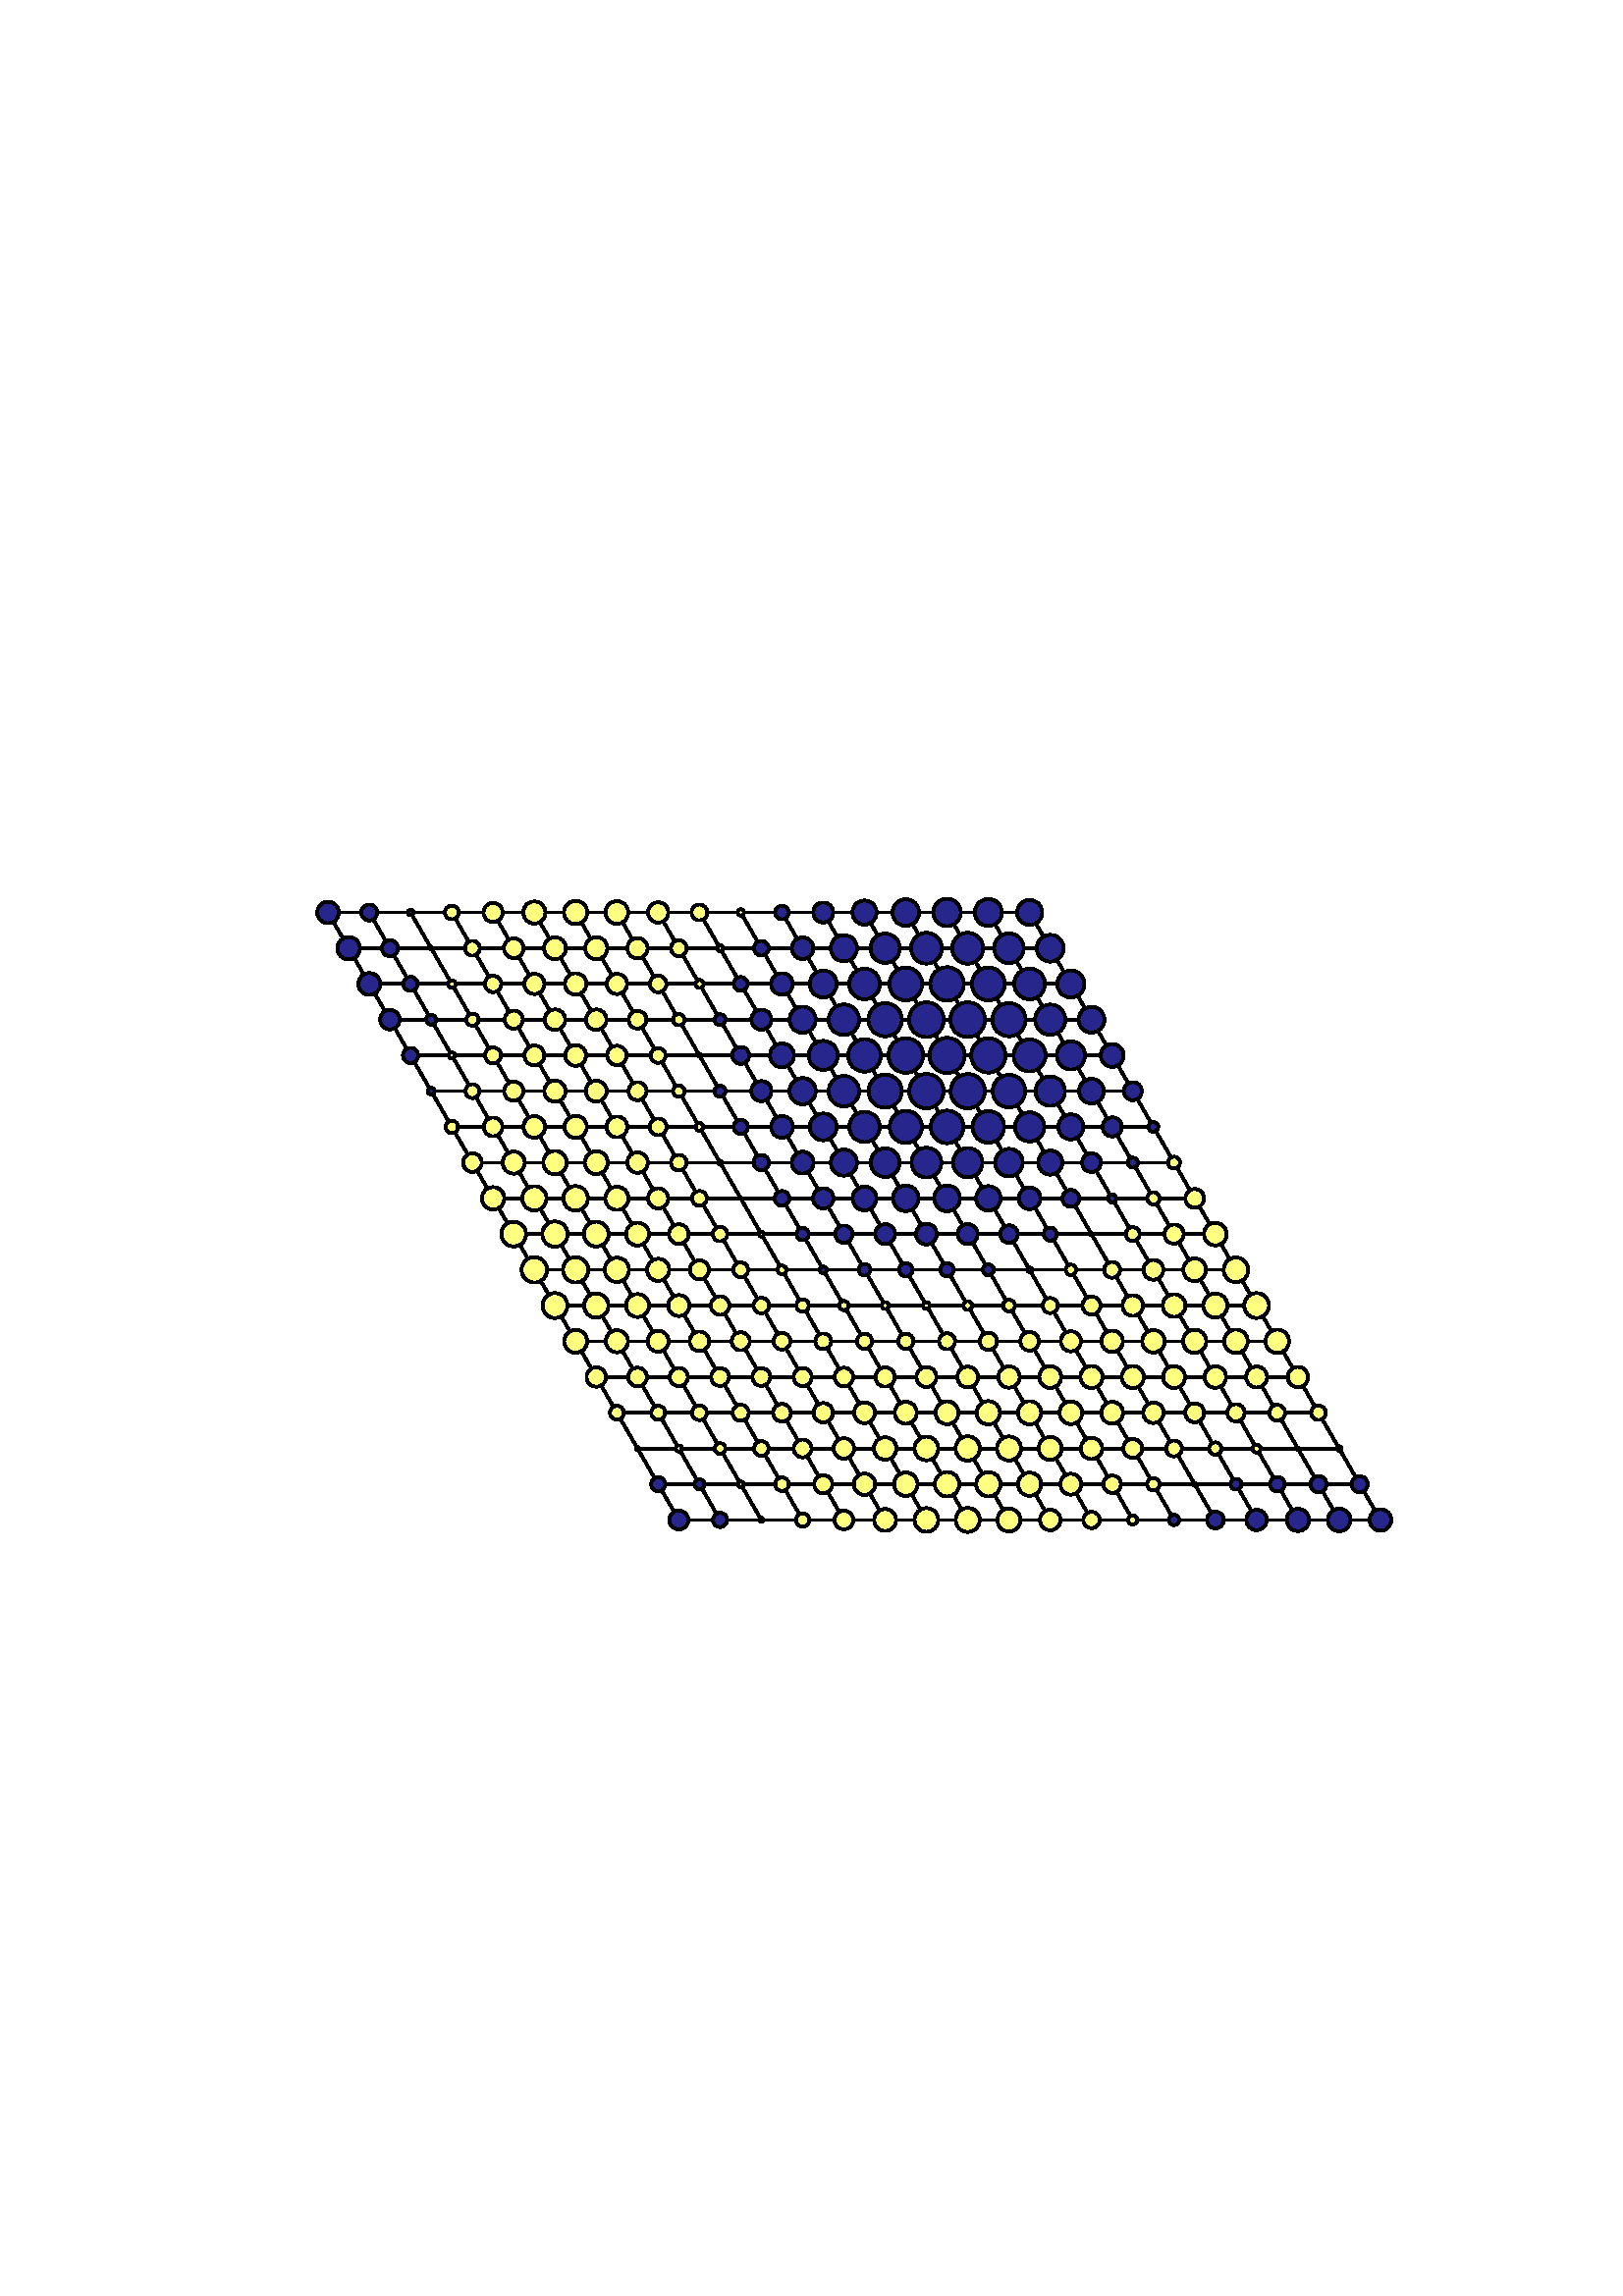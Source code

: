 %!PS-Adobe-3.0 EPSF-3.0
%%Orientation: portrait
%%BoundingBox: 18 180 594 612
%%EndComments
%%BeginProlog
/mpldict 7 dict def
mpldict begin
/m { moveto } bind def
/l { lineto } bind def
/r { rlineto } bind def
/c { curveto } bind def
/cl { closepath } bind def
/box {
m
1 index 0 r
0 exch r
neg 0 r
cl
} bind def
/clipbox {
box
clip
newpath
} bind def
end
%%EndProlog
mpldict begin
18 180 translate
576 432 0 0 clipbox
gsave
0 0 m
576 0 l
576 432 l
0 432 l
cl
1.000 setgray
fill
grestore
1.000 setlinewidth
0 setlinejoin
0 setlinecap
[] 0 setdash
0.000 setgray
gsave
446.4 283.3 72 74.34 clipbox
230.888 104.609 m
102.264 327.391 l
359.512 327.391 l
488.136 104.609 l
230.888 104.609 l
stroke
grestore
gsave
446.4 283.3 72 74.34 clipbox
246.02 104.609 m
117.397 327.391 l
223.322 117.713 m
480.569 117.713 l
261.153 104.609 m
132.529 327.391 l
215.756 130.818 m
473.003 130.818 l
276.285 104.609 m
147.661 327.391 l
208.19 143.923 m
465.437 143.923 l
291.417 104.609 m
162.793 327.391 l
200.624 157.028 m
457.871 157.028 l
306.549 104.609 m
177.925 327.391 l
193.058 170.133 m
450.305 170.133 l
321.681 104.609 m
193.058 327.391 l
185.492 183.238 m
442.739 183.238 l
336.814 104.609 m
208.19 327.391 l
177.925 196.343 m
435.173 196.343 l
351.946 104.609 m
223.322 327.391 l
170.359 209.448 m
427.607 209.448 l
367.078 104.609 m
238.454 327.391 l
162.793 222.552 m
420.041 222.552 l
382.21 104.609 m
253.586 327.391 l
155.227 235.657 m
412.475 235.657 l
397.342 104.609 m
268.719 327.391 l
147.661 248.762 m
404.908 248.762 l
412.475 104.609 m
283.851 327.391 l
140.095 261.867 m
397.342 261.867 l
427.607 104.609 m
298.983 327.391 l
132.529 274.972 m
389.776 274.972 l
442.739 104.609 m
314.115 327.391 l
124.963 288.077 m
382.21 288.077 l
457.871 104.609 m
329.247 327.391 l
117.397 301.182 m
374.644 301.182 l
473.003 104.609 m
344.38 327.391 l
109.831 314.287 m
367.078 314.287 l
stroke
grestore
gsave
446.4 283.3 72 74.34 clipbox
230.888 101.145 m
231.807 101.145 232.688 101.51 233.337 102.16 c
233.987 102.809 234.352 103.69 234.352 104.609 c
234.352 105.527 233.987 106.408 233.337 107.058 c
232.688 107.707 231.807 108.072 230.888 108.072 c
229.97 108.072 229.089 107.707 228.439 107.058 c
227.79 106.408 227.425 105.527 227.425 104.609 c
227.425 103.69 227.79 102.809 228.439 102.16 c
229.089 101.51 229.97 101.145 230.888 101.145 c
cl
gsave
0.150 0.150 0.550 setrgbcolor
fill
grestore
stroke
grestore
gsave
446.4 283.3 72 74.34 clipbox
246.02 102.008 m
246.71 102.008 247.372 102.282 247.859 102.77 c
248.347 103.257 248.621 103.919 248.621 104.609 c
248.621 105.298 248.347 105.96 247.859 106.448 c
247.372 106.935 246.71 107.209 246.02 107.209 c
245.331 107.209 244.669 106.935 244.181 106.448 c
243.694 105.96 243.42 105.298 243.42 104.609 c
243.42 103.919 243.694 103.257 244.181 102.77 c
244.669 102.282 245.331 102.008 246.02 102.008 c
cl
gsave
0.150 0.150 0.550 setrgbcolor
fill
grestore
stroke
grestore
gsave
446.4 283.3 72 74.34 clipbox
261.153 103.844 m
261.355 103.844 261.55 103.925 261.693 104.068 c
261.837 104.211 261.917 104.406 261.917 104.609 c
261.917 104.811 261.837 105.006 261.693 105.149 c
261.55 105.293 261.355 105.373 261.153 105.373 c
260.95 105.373 260.755 105.293 260.612 105.149 c
260.468 105.006 260.388 104.811 260.388 104.609 c
260.388 104.406 260.468 104.211 260.612 104.068 c
260.755 103.925 260.95 103.844 261.153 103.844 c
cl
gsave
0.150 0.150 0.550 setrgbcolor
fill
grestore
stroke
grestore
gsave
446.4 283.3 72 74.34 clipbox
276.285 102.201 m
276.923 102.201 277.536 102.455 277.987 102.906 c
278.439 103.358 278.692 103.97 278.692 104.609 c
278.692 105.247 278.439 105.86 277.987 106.311 c
277.536 106.763 276.923 107.016 276.285 107.016 c
275.646 107.016 275.034 106.763 274.582 106.311 c
274.131 105.86 273.877 105.247 273.877 104.609 c
273.877 103.97 274.131 103.358 274.582 102.906 c
275.034 102.455 275.646 102.201 276.285 102.201 c
cl
gsave
1.000 1.000 0.500 setrgbcolor
fill
grestore
stroke
grestore
gsave
446.4 283.3 72 74.34 clipbox
291.417 101.201 m
292.321 101.201 293.187 101.56 293.827 102.199 c
294.466 102.838 294.825 103.705 294.825 104.609 c
294.825 105.512 294.466 106.379 293.827 107.018 c
293.187 107.657 292.321 108.016 291.417 108.016 c
290.513 108.016 289.646 107.657 289.007 107.018 c
288.368 106.379 288.009 105.512 288.009 104.609 c
288.009 103.705 288.368 102.838 289.007 102.199 c
289.646 101.56 290.513 101.201 291.417 101.201 c
cl
gsave
1.000 1.000 0.500 setrgbcolor
fill
grestore
stroke
grestore
gsave
446.4 283.3 72 74.34 clipbox
306.549 100.589 m
307.615 100.589 308.638 101.012 309.392 101.766 c
310.145 102.52 310.569 103.543 310.569 104.609 c
310.569 105.675 310.145 106.697 309.392 107.451 c
308.638 108.205 307.615 108.628 306.549 108.628 c
305.483 108.628 304.461 108.205 303.707 107.451 c
302.953 106.697 302.529 105.675 302.529 104.609 c
302.529 103.543 302.953 102.52 303.707 101.766 c
304.461 101.012 305.483 100.589 306.549 100.589 c
cl
gsave
1.000 1.000 0.500 setrgbcolor
fill
grestore
stroke
grestore
gsave
446.4 283.3 72 74.34 clipbox
321.681 100.263 m
322.834 100.263 323.939 100.72 324.754 101.535 c
325.569 102.35 326.027 103.456 326.027 104.609 c
326.027 105.761 325.569 106.867 324.754 107.682 c
323.939 108.497 322.834 108.955 321.681 108.955 c
320.529 108.955 319.423 108.497 318.608 107.682 c
317.793 106.867 317.335 105.761 317.335 104.609 c
317.335 103.456 317.793 102.35 318.608 101.535 c
319.423 100.72 320.529 100.263 321.681 100.263 c
cl
gsave
1.000 1.000 0.500 setrgbcolor
fill
grestore
stroke
grestore
gsave
446.4 283.3 72 74.34 clipbox
336.814 100.196 m
337.984 100.196 339.106 100.661 339.934 101.488 c
340.761 102.316 341.226 103.438 341.226 104.609 c
341.226 105.779 340.761 106.901 339.934 107.729 c
339.106 108.556 337.984 109.021 336.814 109.021 c
335.643 109.021 334.521 108.556 333.693 107.729 c
332.866 106.901 332.401 105.779 332.401 104.609 c
332.401 103.438 332.866 102.316 333.693 101.488 c
334.521 100.661 335.643 100.196 336.814 100.196 c
cl
gsave
1.000 1.000 0.500 setrgbcolor
fill
grestore
stroke
grestore
gsave
446.4 283.3 72 74.34 clipbox
351.946 100.385 m
353.066 100.385 354.14 100.83 354.932 101.622 c
355.724 102.414 356.169 103.488 356.169 104.609 c
356.169 105.729 355.724 106.803 354.932 107.595 c
354.14 108.387 353.066 108.832 351.946 108.832 c
350.826 108.832 349.751 108.387 348.959 107.595 c
348.167 106.803 347.722 105.729 347.722 104.609 c
347.722 103.488 348.167 102.414 348.959 101.622 c
349.751 100.83 350.826 100.385 351.946 100.385 c
cl
gsave
1.000 1.000 0.500 setrgbcolor
fill
grestore
stroke
grestore
gsave
446.4 283.3 72 74.34 clipbox
367.078 100.842 m
368.077 100.842 369.035 101.239 369.741 101.945 c
370.448 102.652 370.844 103.61 370.844 104.609 c
370.844 105.607 370.448 106.566 369.741 107.272 c
369.035 107.978 368.077 108.375 367.078 108.375 c
366.079 108.375 365.121 107.978 364.415 107.272 c
363.708 106.566 363.311 105.607 363.311 104.609 c
363.311 103.61 363.708 102.652 364.415 101.945 c
365.121 101.239 366.079 100.842 367.078 100.842 c
cl
gsave
1.000 1.000 0.500 setrgbcolor
fill
grestore
stroke
grestore
gsave
446.4 283.3 72 74.34 clipbox
382.21 101.616 m
383.004 101.616 383.765 101.931 384.326 102.493 c
384.887 103.054 385.203 103.815 385.203 104.609 c
385.203 105.402 384.887 106.163 384.326 106.725 c
383.765 107.286 383.004 107.601 382.21 107.601 c
381.417 107.601 380.655 107.286 380.094 106.725 c
379.533 106.163 379.218 105.402 379.218 104.609 c
379.218 103.815 379.533 103.054 380.094 102.493 c
380.655 101.931 381.417 101.616 382.21 101.616 c
cl
gsave
1.000 1.000 0.500 setrgbcolor
fill
grestore
stroke
grestore
gsave
446.4 283.3 72 74.34 clipbox
397.342 102.942 m
397.784 102.942 398.208 103.118 398.521 103.43 c
398.833 103.743 399.009 104.167 399.009 104.609 c
399.009 105.05 398.833 105.474 398.521 105.787 c
398.208 106.099 397.784 106.275 397.342 106.275 c
396.901 106.275 396.477 106.099 396.164 105.787 c
395.852 105.474 395.676 105.05 395.676 104.609 c
395.676 104.167 395.852 103.743 396.164 103.43 c
396.477 103.118 396.901 102.942 397.342 102.942 c
cl
gsave
1.000 1.000 0.500 setrgbcolor
fill
grestore
stroke
grestore
gsave
446.4 283.3 72 74.34 clipbox
412.475 102.71 m
412.978 102.71 413.461 102.91 413.817 103.266 c
414.173 103.622 414.373 104.105 414.373 104.609 c
414.373 105.112 414.173 105.595 413.817 105.951 c
413.461 106.307 412.978 106.508 412.475 106.508 c
411.971 106.508 411.488 106.307 411.132 105.951 c
410.776 105.595 410.576 105.112 410.576 104.609 c
410.576 104.105 410.776 103.622 411.132 103.266 c
411.488 102.91 411.971 102.71 412.475 102.71 c
cl
gsave
0.150 0.150 0.550 setrgbcolor
fill
grestore
stroke
grestore
gsave
446.4 283.3 72 74.34 clipbox
427.607 101.539 m
428.421 101.539 429.202 101.863 429.777 102.438 c
430.353 103.014 430.676 103.795 430.676 104.609 c
430.676 105.423 430.353 106.203 429.777 106.779 c
429.202 107.355 428.421 107.678 427.607 107.678 c
426.793 107.678 426.012 107.355 425.436 106.779 c
424.861 106.203 424.537 105.423 424.537 104.609 c
424.537 103.795 424.861 103.014 425.436 102.438 c
426.012 101.863 426.793 101.539 427.607 101.539 c
cl
gsave
0.150 0.150 0.550 setrgbcolor
fill
grestore
stroke
grestore
gsave
446.4 283.3 72 74.34 clipbox
442.739 100.871 m
443.73 100.871 444.681 101.265 445.382 101.966 c
446.082 102.667 446.476 103.617 446.476 104.609 c
446.476 105.6 446.082 106.55 445.382 107.251 c
444.681 107.952 443.73 108.346 442.739 108.346 c
441.748 108.346 440.797 107.952 440.096 107.251 c
439.395 106.55 439.002 105.6 439.002 104.609 c
439.002 103.617 439.395 102.667 440.096 101.966 c
440.797 101.265 441.748 100.871 442.739 100.871 c
cl
gsave
0.150 0.150 0.550 setrgbcolor
fill
grestore
stroke
grestore
gsave
446.4 283.3 72 74.34 clipbox
457.871 100.522 m
458.955 100.522 459.994 100.953 460.761 101.719 c
461.527 102.485 461.957 103.525 461.957 104.609 c
461.957 105.692 461.527 106.732 460.761 107.498 c
459.994 108.264 458.955 108.695 457.871 108.695 c
456.788 108.695 455.748 108.264 454.982 107.498 c
454.216 106.732 453.785 105.692 453.785 104.609 c
453.785 103.525 454.216 102.485 454.982 101.719 c
455.748 100.953 456.788 100.522 457.871 100.522 c
cl
gsave
0.150 0.150 0.550 setrgbcolor
fill
grestore
stroke
grestore
gsave
446.4 283.3 72 74.34 clipbox
473.003 100.452 m
474.106 100.452 475.163 100.89 475.943 101.669 c
476.722 102.449 477.16 103.506 477.16 104.609 c
477.16 105.711 476.722 106.768 475.943 107.548 c
475.163 108.328 474.106 108.766 473.003 108.766 c
471.901 108.766 470.844 108.328 470.064 107.548 c
469.284 106.768 468.846 105.711 468.846 104.609 c
468.846 103.506 469.284 102.449 470.064 101.669 c
470.844 100.89 471.901 100.452 473.003 100.452 c
cl
gsave
0.150 0.150 0.550 setrgbcolor
fill
grestore
stroke
grestore
gsave
446.4 283.3 72 74.34 clipbox
488.136 100.653 m
489.185 100.653 490.191 101.07 490.933 101.811 c
491.674 102.553 492.091 103.56 492.091 104.609 c
492.091 105.658 491.674 106.664 490.933 107.406 c
490.191 108.147 489.185 108.564 488.136 108.564 c
487.087 108.564 486.08 108.147 485.338 107.406 c
484.597 106.664 484.18 105.658 484.18 104.609 c
484.18 103.56 484.597 102.553 485.338 101.811 c
486.08 101.07 487.087 100.653 488.136 100.653 c
cl
gsave
0.150 0.150 0.550 setrgbcolor
fill
grestore
stroke
grestore
gsave
446.4 283.3 72 74.34 clipbox
223.322 115.127 m
224.008 115.127 224.666 115.399 225.151 115.884 c
225.636 116.369 225.909 117.027 225.909 117.713 c
225.909 118.4 225.636 119.058 225.151 119.543 c
224.666 120.028 224.008 120.3 223.322 120.3 c
222.636 120.3 221.978 120.028 221.493 119.543 c
221.008 119.058 220.735 118.4 220.735 117.713 c
220.735 117.027 221.008 116.369 221.493 115.884 c
221.978 115.399 222.636 115.127 223.322 115.127 c
cl
gsave
0.150 0.150 0.550 setrgbcolor
fill
grestore
stroke
grestore
gsave
446.4 283.3 72 74.34 clipbox
238.454 115.887 m
238.939 115.887 239.403 116.08 239.746 116.422 c
240.088 116.765 240.28 117.229 240.28 117.713 c
240.28 118.198 240.088 118.662 239.746 119.005 c
239.403 119.347 238.939 119.54 238.454 119.54 c
237.97 119.54 237.505 119.347 237.163 119.005 c
236.82 118.662 236.628 118.198 236.628 117.713 c
236.628 117.229 236.82 116.765 237.163 116.422 c
237.505 116.08 237.97 115.887 238.454 115.887 c
cl
gsave
0.150 0.150 0.550 setrgbcolor
fill
grestore
stroke
grestore
gsave
446.4 283.3 72 74.34 clipbox
253.586 116.66 m
253.866 116.66 254.134 116.771 254.331 116.969 c
254.529 117.166 254.64 117.434 254.64 117.713 c
254.64 117.993 254.529 118.261 254.331 118.458 c
254.134 118.656 253.866 118.767 253.586 118.767 c
253.307 118.767 253.039 118.656 252.842 118.458 c
252.644 118.261 252.533 117.993 252.533 117.713 c
252.533 117.434 252.644 117.166 252.842 116.969 c
253.039 116.771 253.307 116.66 253.586 116.66 c
cl
gsave
1.000 1.000 0.500 setrgbcolor
fill
grestore
stroke
grestore
gsave
446.4 283.3 72 74.34 clipbox
268.719 115.243 m
269.374 115.243 270.002 115.503 270.466 115.966 c
270.929 116.43 271.189 117.058 271.189 117.713 c
271.189 118.369 270.929 118.997 270.466 119.461 c
270.002 119.924 269.374 120.184 268.719 120.184 c
268.063 120.184 267.435 119.924 266.972 119.461 c
266.508 118.997 266.248 118.369 266.248 117.713 c
266.248 117.058 266.508 116.43 266.972 115.966 c
267.435 115.503 268.063 115.243 268.719 115.243 c
cl
gsave
1.000 1.000 0.500 setrgbcolor
fill
grestore
stroke
grestore
gsave
446.4 283.3 72 74.34 clipbox
283.851 114.39 m
284.732 114.39 285.578 114.74 286.201 115.363 c
286.824 115.986 287.175 116.832 287.175 117.713 c
287.175 118.595 286.824 119.44 286.201 120.064 c
285.578 120.687 284.732 121.037 283.851 121.037 c
282.969 121.037 282.124 120.687 281.501 120.064 c
280.877 119.44 280.527 118.595 280.527 117.713 c
280.527 116.832 280.877 115.986 281.501 115.363 c
282.124 114.74 282.969 114.39 283.851 114.39 c
cl
gsave
1.000 1.000 0.500 setrgbcolor
fill
grestore
stroke
grestore
gsave
446.4 283.3 72 74.34 clipbox
298.983 113.796 m
300.022 113.796 301.018 114.209 301.753 114.944 c
302.487 115.678 302.9 116.675 302.9 117.713 c
302.9 118.752 302.487 119.749 301.753 120.483 c
301.018 121.218 300.022 121.631 298.983 121.631 c
297.944 121.631 296.948 121.218 296.213 120.483 c
295.479 119.749 295.066 118.752 295.066 117.713 c
295.066 116.675 295.479 115.678 296.213 114.944 c
296.948 114.209 297.944 113.796 298.983 113.796 c
cl
gsave
1.000 1.000 0.500 setrgbcolor
fill
grestore
stroke
grestore
gsave
446.4 283.3 72 74.34 clipbox
314.115 113.415 m
315.255 113.415 316.348 113.868 317.154 114.674 c
317.96 115.48 318.413 116.574 318.413 117.713 c
318.413 118.853 317.96 119.947 317.154 120.753 c
316.348 121.559 315.255 122.011 314.115 122.011 c
312.975 122.011 311.882 121.559 311.076 120.753 c
310.27 119.947 309.817 118.853 309.817 117.713 c
309.817 116.574 310.27 115.48 311.076 114.674 c
311.882 113.868 312.975 113.415 314.115 113.415 c
cl
gsave
1.000 1.000 0.500 setrgbcolor
fill
grestore
stroke
grestore
gsave
446.4 283.3 72 74.34 clipbox
329.247 113.235 m
330.435 113.235 331.575 113.707 332.414 114.547 c
333.254 115.386 333.726 116.526 333.726 117.713 c
333.726 118.901 333.254 120.041 332.414 120.88 c
331.575 121.72 330.435 122.192 329.247 122.192 c
328.06 122.192 326.92 121.72 326.081 120.88 c
325.241 120.041 324.769 118.901 324.769 117.713 c
324.769 116.526 325.241 115.386 326.081 114.547 c
326.92 113.707 328.06 113.235 329.247 113.235 c
cl
gsave
1.000 1.000 0.500 setrgbcolor
fill
grestore
stroke
grestore
gsave
446.4 283.3 72 74.34 clipbox
344.38 113.251 m
345.563 113.251 346.698 113.722 347.535 114.558 c
348.372 115.395 348.842 116.53 348.842 117.713 c
348.842 118.897 348.372 120.032 347.535 120.869 c
346.698 121.705 345.563 122.176 344.38 122.176 c
343.196 122.176 342.061 121.705 341.225 120.869 c
340.388 120.032 339.918 118.897 339.918 117.713 c
339.918 116.53 340.388 115.395 341.225 114.558 c
342.061 113.722 343.196 113.251 344.38 113.251 c
cl
gsave
1.000 1.000 0.500 setrgbcolor
fill
grestore
stroke
grestore
gsave
446.4 283.3 72 74.34 clipbox
359.512 113.466 m
360.638 113.466 361.719 113.913 362.516 114.71 c
363.312 115.506 363.76 116.587 363.76 117.713 c
363.76 118.84 363.312 119.921 362.516 120.717 c
361.719 121.514 360.638 121.961 359.512 121.961 c
358.385 121.961 357.305 121.514 356.508 120.717 c
355.712 119.921 355.264 118.84 355.264 117.713 c
355.264 116.587 355.712 115.506 356.508 114.71 c
357.305 113.913 358.385 113.466 359.512 113.466 c
cl
gsave
1.000 1.000 0.500 setrgbcolor
fill
grestore
stroke
grestore
gsave
446.4 283.3 72 74.34 clipbox
374.644 113.881 m
375.66 113.881 376.635 114.285 377.354 115.004 c
378.073 115.722 378.476 116.697 378.476 117.713 c
378.476 118.73 378.073 119.705 377.354 120.423 c
376.635 121.142 375.66 121.546 374.644 121.546 c
373.628 121.546 372.653 121.142 371.934 120.423 c
371.216 119.705 370.812 118.73 370.812 117.713 c
370.812 116.697 371.216 115.722 371.934 115.004 c
372.653 114.285 373.628 113.881 374.644 113.881 c
cl
gsave
1.000 1.000 0.500 setrgbcolor
fill
grestore
stroke
grestore
gsave
446.4 283.3 72 74.34 clipbox
389.776 114.513 m
390.625 114.513 391.439 114.85 392.039 115.45 c
392.639 116.051 392.977 116.865 392.977 117.713 c
392.977 118.562 392.639 119.376 392.039 119.977 c
391.439 120.577 390.625 120.914 389.776 120.914 c
388.928 120.914 388.113 120.577 387.513 119.977 c
386.913 119.376 386.576 118.562 386.576 117.713 c
386.576 116.865 386.913 116.051 387.513 115.45 c
388.113 114.85 388.928 114.513 389.776 114.513 c
cl
gsave
1.000 1.000 0.500 setrgbcolor
fill
grestore
stroke
grestore
gsave
446.4 283.3 72 74.34 clipbox
404.908 115.423 m
405.516 115.423 406.099 115.664 406.528 116.094 c
406.958 116.523 407.199 117.106 407.199 117.713 c
407.199 118.321 406.958 118.904 406.528 119.333 c
406.099 119.763 405.516 120.004 404.908 120.004 c
404.301 120.004 403.718 119.763 403.289 119.333 c
402.859 118.904 402.618 118.321 402.618 117.713 c
402.618 117.106 402.859 116.523 403.289 116.094 c
403.718 115.664 404.301 115.423 404.908 115.423 c
cl
gsave
1.000 1.000 0.500 setrgbcolor
fill
grestore
stroke
grestore
gsave
446.4 283.3 72 74.34 clipbox
420.041 117.162 m
420.187 117.162 420.327 117.22 420.431 117.323 c
420.534 117.427 420.592 117.567 420.592 117.713 c
420.592 117.86 420.534 118 420.431 118.104 c
420.327 118.207 420.187 118.265 420.041 118.265 c
419.894 118.265 419.754 118.207 419.651 118.104 c
419.547 118 419.489 117.86 419.489 117.713 c
419.489 117.567 419.547 117.427 419.651 117.323 c
419.754 117.22 419.894 117.162 420.041 117.162 c
cl
gsave
1.000 1.000 0.500 setrgbcolor
fill
grestore
stroke
grestore
gsave
446.4 283.3 72 74.34 clipbox
435.173 115.716 m
435.703 115.716 436.211 115.926 436.586 116.301 c
436.96 116.675 437.171 117.184 437.171 117.713 c
437.171 118.243 436.96 118.751 436.586 119.126 c
436.211 119.501 435.703 119.711 435.173 119.711 c
434.643 119.711 434.135 119.501 433.76 119.126 c
433.386 118.751 433.175 118.243 433.175 117.713 c
433.175 117.184 433.386 116.675 433.76 116.301 c
434.135 115.926 434.643 115.716 435.173 115.716 c
cl
gsave
0.150 0.150 0.550 setrgbcolor
fill
grestore
stroke
grestore
gsave
446.4 283.3 72 74.34 clipbox
450.305 115.045 m
451.013 115.045 451.692 115.326 452.192 115.827 c
452.692 116.327 452.974 117.006 452.974 117.713 c
452.974 118.421 452.692 119.1 452.192 119.6 c
451.692 120.101 451.013 120.382 450.305 120.382 c
449.597 120.382 448.919 120.101 448.418 119.6 c
447.918 119.1 447.637 118.421 447.637 117.713 c
447.637 117.006 447.918 116.327 448.418 115.827 c
448.919 115.326 449.597 115.045 450.305 115.045 c
cl
gsave
0.150 0.150 0.550 setrgbcolor
fill
grestore
stroke
grestore
gsave
446.4 283.3 72 74.34 clipbox
465.437 114.763 m
466.22 114.763 466.97 115.074 467.524 115.627 c
468.077 116.18 468.388 116.931 468.388 117.713 c
468.388 118.496 468.077 119.247 467.524 119.8 c
466.97 120.353 466.22 120.664 465.437 120.664 c
464.655 120.664 463.904 120.353 463.351 119.8 c
462.797 119.247 462.487 118.496 462.487 117.713 c
462.487 116.931 462.797 116.18 463.351 115.627 c
463.904 115.074 464.655 114.763 465.437 114.763 c
cl
gsave
0.150 0.150 0.550 setrgbcolor
fill
grestore
stroke
grestore
gsave
446.4 283.3 72 74.34 clipbox
480.569 114.788 m
481.345 114.788 482.089 115.096 482.638 115.645 c
483.187 116.193 483.495 116.938 483.495 117.713 c
483.495 118.489 483.187 119.233 482.638 119.782 c
482.089 120.331 481.345 120.639 480.569 120.639 c
479.794 120.639 479.05 120.331 478.501 119.782 c
477.952 119.233 477.644 118.489 477.644 117.713 c
477.644 116.938 477.952 116.193 478.501 115.645 c
479.05 115.096 479.794 114.788 480.569 114.788 c
cl
gsave
0.150 0.150 0.550 setrgbcolor
fill
grestore
stroke
grestore
gsave
446.4 283.3 72 74.34 clipbox
215.756 130.282 m
215.898 130.282 216.034 130.339 216.135 130.439 c
216.236 130.54 216.292 130.676 216.292 130.818 c
216.292 130.96 216.236 131.097 216.135 131.197 c
216.034 131.298 215.898 131.354 215.756 131.354 c
215.614 131.354 215.477 131.298 215.377 131.197 c
215.276 131.097 215.22 130.96 215.22 130.818 c
215.22 130.676 215.276 130.54 215.377 130.439 c
215.477 130.339 215.614 130.282 215.756 130.282 c
cl
gsave
0.150 0.150 0.550 setrgbcolor
fill
grestore
stroke
grestore
gsave
446.4 283.3 72 74.34 clipbox
230.888 129.686 m
231.189 129.686 231.477 129.805 231.689 130.017 c
231.902 130.23 232.021 130.518 232.021 130.818 c
232.021 131.119 231.902 131.407 231.689 131.619 c
231.477 131.832 231.189 131.951 230.888 131.951 c
230.588 131.951 230.3 131.832 230.087 131.619 c
229.875 131.407 229.755 131.119 229.755 130.818 c
229.755 130.518 229.875 130.23 230.087 130.017 c
230.3 129.805 230.588 129.686 230.888 129.686 c
cl
gsave
1.000 1.000 0.500 setrgbcolor
fill
grestore
stroke
grestore
gsave
446.4 283.3 72 74.34 clipbox
246.02 128.855 m
246.541 128.855 247.04 129.062 247.408 129.43 c
247.777 129.798 247.983 130.298 247.983 130.818 c
247.983 131.339 247.777 131.838 247.408 132.206 c
247.04 132.575 246.541 132.781 246.02 132.781 c
245.5 132.781 245 132.575 244.632 132.206 c
244.264 131.838 244.057 131.339 244.057 130.818 c
244.057 130.298 244.264 129.798 244.632 129.43 c
245 129.062 245.5 128.855 246.02 128.855 c
cl
gsave
1.000 1.000 0.500 setrgbcolor
fill
grestore
stroke
grestore
gsave
446.4 283.3 72 74.34 clipbox
261.153 128.151 m
261.86 128.151 262.538 128.432 263.039 128.932 c
263.539 129.433 263.82 130.111 263.82 130.818 c
263.82 131.526 263.539 132.204 263.039 132.704 c
262.538 133.204 261.86 133.485 261.153 133.485 c
260.445 133.485 259.767 133.204 259.267 132.704 c
258.766 132.204 258.485 131.526 258.485 130.818 c
258.485 130.111 258.766 129.433 259.267 128.932 c
259.767 128.432 260.445 128.151 261.153 128.151 c
cl
gsave
1.000 1.000 0.500 setrgbcolor
fill
grestore
stroke
grestore
gsave
446.4 283.3 72 74.34 clipbox
276.285 127.552 m
277.151 127.552 277.982 127.896 278.595 128.509 c
279.207 129.121 279.551 129.952 279.551 130.818 c
279.551 131.685 279.207 132.516 278.595 133.128 c
277.982 133.741 277.151 134.085 276.285 134.085 c
275.418 134.085 274.588 133.741 273.975 133.128 c
273.362 132.516 273.018 131.685 273.018 130.818 c
273.018 129.952 273.362 129.121 273.975 128.509 c
274.588 127.896 275.418 127.552 276.285 127.552 c
cl
gsave
1.000 1.000 0.500 setrgbcolor
fill
grestore
stroke
grestore
gsave
446.4 283.3 72 74.34 clipbox
291.417 127.064 m
292.413 127.064 293.368 127.46 294.072 128.164 c
294.776 128.868 295.171 129.823 295.171 130.818 c
295.171 131.814 294.776 132.769 294.072 133.473 c
293.368 134.177 292.413 134.573 291.417 134.573 c
290.421 134.573 289.466 134.177 288.762 133.473 c
288.058 132.769 287.663 131.814 287.663 130.818 c
287.663 129.823 288.058 128.868 288.762 128.164 c
289.466 127.46 290.421 127.064 291.417 127.064 c
cl
gsave
1.000 1.000 0.500 setrgbcolor
fill
grestore
stroke
grestore
gsave
446.4 283.3 72 74.34 clipbox
306.549 126.699 m
307.642 126.699 308.69 127.133 309.462 127.905 c
310.235 128.678 310.669 129.726 310.669 130.818 c
310.669 131.911 310.235 132.959 309.462 133.731 c
308.69 134.504 307.642 134.938 306.549 134.938 c
305.457 134.938 304.409 134.504 303.636 133.731 c
302.863 132.959 302.429 131.911 302.429 130.818 c
302.429 129.726 302.863 128.678 303.636 127.905 c
304.409 127.133 305.457 126.699 306.549 126.699 c
cl
gsave
1.000 1.000 0.500 setrgbcolor
fill
grestore
stroke
grestore
gsave
446.4 283.3 72 74.34 clipbox
321.681 126.464 m
322.836 126.464 323.944 126.923 324.76 127.739 c
325.577 128.556 326.036 129.664 326.036 130.818 c
326.036 131.973 325.577 133.081 324.76 133.897 c
323.944 134.714 322.836 135.173 321.681 135.173 c
320.527 135.173 319.419 134.714 318.602 133.897 c
317.786 133.081 317.327 131.973 317.327 130.818 c
317.327 129.664 317.786 128.556 318.602 127.739 c
319.419 126.923 320.527 126.464 321.681 126.464 c
cl
gsave
1.000 1.000 0.500 setrgbcolor
fill
grestore
stroke
grestore
gsave
446.4 283.3 72 74.34 clipbox
336.814 126.367 m
337.994 126.367 339.126 126.836 339.961 127.671 c
340.796 128.506 341.265 129.638 341.265 130.818 c
341.265 131.999 340.796 133.131 339.961 133.966 c
339.126 134.8 337.994 135.269 336.814 135.269 c
335.633 135.269 334.501 134.8 333.666 133.966 c
332.831 133.131 332.362 131.999 332.362 130.818 c
332.362 129.638 332.831 128.506 333.666 127.671 c
334.501 126.836 335.633 126.367 336.814 126.367 c
cl
gsave
1.000 1.000 0.500 setrgbcolor
fill
grestore
stroke
grestore
gsave
446.4 283.3 72 74.34 clipbox
351.946 126.41 m
353.115 126.41 354.236 126.875 355.063 127.701 c
355.889 128.528 356.354 129.649 356.354 130.818 c
356.354 131.987 355.889 133.109 355.063 133.935 c
354.236 134.762 353.115 135.226 351.946 135.226 c
350.777 135.226 349.655 134.762 348.829 133.935 c
348.002 133.109 347.538 131.987 347.538 130.818 c
347.538 129.649 348.002 128.528 348.829 127.701 c
349.655 126.875 350.777 126.41 351.946 126.41 c
cl
gsave
1.000 1.000 0.500 setrgbcolor
fill
grestore
stroke
grestore
gsave
446.4 283.3 72 74.34 clipbox
367.078 126.592 m
368.199 126.592 369.274 127.037 370.066 127.83 c
370.859 128.623 371.304 129.698 371.304 130.818 c
371.304 131.939 370.859 133.014 370.066 133.807 c
369.274 134.599 368.199 135.044 367.078 135.044 c
365.957 135.044 364.882 134.599 364.09 133.807 c
363.297 133.014 362.852 131.939 362.852 130.818 c
362.852 129.698 363.297 128.623 364.09 127.83 c
364.882 127.037 365.957 126.592 367.078 126.592 c
cl
gsave
1.000 1.000 0.500 setrgbcolor
fill
grestore
stroke
grestore
gsave
446.4 283.3 72 74.34 clipbox
382.21 126.908 m
383.247 126.908 384.242 127.32 384.975 128.053 c
385.708 128.787 386.12 129.781 386.12 130.818 c
386.12 131.855 385.708 132.85 384.975 133.583 c
384.242 134.317 383.247 134.729 382.21 134.729 c
381.173 134.729 380.178 134.317 379.445 133.583 c
378.712 132.85 378.3 131.855 378.3 130.818 c
378.3 129.781 378.712 128.787 379.445 128.053 c
380.178 127.32 381.173 126.908 382.21 126.908 c
cl
gsave
1.000 1.000 0.500 setrgbcolor
fill
grestore
stroke
grestore
gsave
446.4 283.3 72 74.34 clipbox
397.342 127.35 m
398.262 127.35 399.144 127.715 399.795 128.366 c
400.445 129.016 400.811 129.898 400.811 130.818 c
400.811 131.738 400.445 132.62 399.795 133.271 c
399.144 133.921 398.262 134.287 397.342 134.287 c
396.423 134.287 395.54 133.921 394.89 133.271 c
394.239 132.62 393.874 131.738 393.874 130.818 c
393.874 129.898 394.239 129.016 394.89 128.366 c
395.54 127.715 396.423 127.35 397.342 127.35 c
cl
gsave
1.000 1.000 0.500 setrgbcolor
fill
grestore
stroke
grestore
gsave
446.4 283.3 72 74.34 clipbox
412.475 127.907 m
413.247 127.907 413.987 128.214 414.533 128.76 c
415.079 129.306 415.385 130.046 415.385 130.818 c
415.385 131.59 415.079 132.331 414.533 132.877 c
413.987 133.423 413.247 133.729 412.475 133.729 c
411.703 133.729 410.962 133.423 410.416 132.877 c
409.87 132.331 409.564 131.59 409.564 130.818 c
409.564 130.046 409.87 129.306 410.416 128.76 c
410.962 128.214 411.703 127.907 412.475 127.907 c
cl
gsave
1.000 1.000 0.500 setrgbcolor
fill
grestore
stroke
grestore
gsave
446.4 283.3 72 74.34 clipbox
427.607 128.571 m
428.203 128.571 428.774 128.808 429.196 129.229 c
429.617 129.651 429.854 130.222 429.854 130.818 c
429.854 131.414 429.617 131.986 429.196 132.407 c
428.774 132.829 428.203 133.065 427.607 133.065 c
427.011 133.065 426.439 132.829 426.018 132.407 c
425.596 131.986 425.36 131.414 425.36 130.818 c
425.36 130.222 425.596 129.651 426.018 129.229 c
426.439 128.808 427.011 128.571 427.607 128.571 c
cl
gsave
1.000 1.000 0.500 setrgbcolor
fill
grestore
stroke
grestore
gsave
446.4 283.3 72 74.34 clipbox
442.739 129.345 m
443.13 129.345 443.504 129.5 443.781 129.777 c
444.057 130.053 444.212 130.428 444.212 130.818 c
444.212 131.209 444.057 131.584 443.781 131.86 c
443.504 132.136 443.13 132.292 442.739 132.292 c
442.348 132.292 441.973 132.136 441.697 131.86 c
441.421 131.584 441.266 131.209 441.266 130.818 c
441.266 130.428 441.421 130.053 441.697 129.777 c
441.973 129.5 442.348 129.345 442.739 129.345 c
cl
gsave
1.000 1.000 0.500 setrgbcolor
fill
grestore
stroke
grestore
gsave
446.4 283.3 72 74.34 clipbox
457.871 130.388 m
457.985 130.388 458.095 130.434 458.175 130.514 c
458.256 130.595 458.301 130.704 458.301 130.818 c
458.301 130.932 458.256 131.042 458.175 131.122 c
458.095 131.203 457.985 131.248 457.871 131.248 c
457.757 131.248 457.648 131.203 457.567 131.122 c
457.487 131.042 457.441 130.932 457.441 130.818 c
457.441 130.704 457.487 130.595 457.567 130.514 c
457.648 130.434 457.757 130.388 457.871 130.388 c
cl
gsave
1.000 1.000 0.500 setrgbcolor
fill
grestore
stroke
grestore
gsave
446.4 283.3 72 74.34 clipbox
473.003 130 m
473.22 130 473.428 130.087 473.582 130.24 c
473.735 130.393 473.821 130.601 473.821 130.818 c
473.821 131.035 473.735 131.243 473.582 131.397 c
473.428 131.55 473.22 131.636 473.003 131.636 c
472.786 131.636 472.578 131.55 472.425 131.397 c
472.272 131.243 472.186 131.035 472.186 130.818 c
472.186 130.601 472.272 130.393 472.425 130.24 c
472.578 130.087 472.786 130 473.003 130 c
cl
gsave
0.150 0.150 0.550 setrgbcolor
fill
grestore
stroke
grestore
gsave
446.4 283.3 72 74.34 clipbox
208.19 141.384 m
208.863 141.384 209.509 141.652 209.985 142.128 c
210.461 142.604 210.729 143.25 210.729 143.923 c
210.729 144.597 210.461 145.242 209.985 145.719 c
209.509 146.195 208.863 146.462 208.19 146.462 c
207.516 146.462 206.871 146.195 206.394 145.719 c
205.918 145.242 205.651 144.597 205.651 143.923 c
205.651 143.25 205.918 142.604 206.394 142.128 c
206.871 141.652 207.516 141.384 208.19 141.384 c
cl
gsave
1.000 1.000 0.500 setrgbcolor
fill
grestore
stroke
grestore
gsave
446.4 283.3 72 74.34 clipbox
223.322 141.367 m
224 141.367 224.65 141.636 225.129 142.116 c
225.609 142.595 225.878 143.245 225.878 143.923 c
225.878 144.601 225.609 145.251 225.129 145.731 c
224.65 146.21 224 146.479 223.322 146.479 c
222.644 146.479 221.994 146.21 221.515 145.731 c
221.035 145.251 220.766 144.601 220.766 143.923 c
220.766 143.245 221.035 142.595 221.515 142.116 c
221.994 141.636 222.644 141.367 223.322 141.367 c
cl
gsave
1.000 1.000 0.500 setrgbcolor
fill
grestore
stroke
grestore
gsave
446.4 283.3 72 74.34 clipbox
238.454 141.218 m
239.172 141.218 239.86 141.503 240.367 142.01 c
240.874 142.518 241.159 143.206 241.159 143.923 c
241.159 144.641 240.874 145.329 240.367 145.836 c
239.86 146.343 239.172 146.628 238.454 146.628 c
237.737 146.628 237.049 146.343 236.541 145.836 c
236.034 145.329 235.749 144.641 235.749 143.923 c
235.749 143.206 236.034 142.518 236.541 142.01 c
237.049 141.503 237.737 141.218 238.454 141.218 c
cl
gsave
1.000 1.000 0.500 setrgbcolor
fill
grestore
stroke
grestore
gsave
446.4 283.3 72 74.34 clipbox
253.586 140.973 m
254.369 140.973 255.119 141.284 255.673 141.837 c
256.226 142.39 256.537 143.141 256.537 143.923 c
256.537 144.706 256.226 145.456 255.673 146.009 c
255.119 146.563 254.369 146.873 253.586 146.873 c
252.804 146.873 252.054 146.563 251.5 146.009 c
250.947 145.456 250.636 144.706 250.636 143.923 c
250.636 143.141 250.947 142.39 251.5 141.837 c
252.054 141.284 252.804 140.973 253.586 140.973 c
cl
gsave
1.000 1.000 0.500 setrgbcolor
fill
grestore
stroke
grestore
gsave
446.4 283.3 72 74.34 clipbox
268.719 140.679 m
269.579 140.679 270.404 141.021 271.013 141.629 c
271.621 142.238 271.963 143.063 271.963 143.923 c
271.963 144.784 271.621 145.609 271.013 146.217 c
270.404 146.826 269.579 147.167 268.719 147.167 c
267.858 147.167 267.033 146.826 266.425 146.217 c
265.816 145.609 265.474 144.784 265.474 143.923 c
265.474 143.063 265.816 142.238 266.425 141.629 c
267.033 141.021 267.858 140.679 268.719 140.679 c
cl
gsave
1.000 1.000 0.500 setrgbcolor
fill
grestore
stroke
grestore
gsave
446.4 283.3 72 74.34 clipbox
283.851 140.379 m
284.791 140.379 285.692 140.752 286.357 141.417 c
287.022 142.082 287.395 142.983 287.395 143.923 c
287.395 144.863 287.022 145.765 286.357 146.429 c
285.692 147.094 284.791 147.468 283.851 147.468 c
282.911 147.468 282.009 147.094 281.345 146.429 c
280.68 145.765 280.307 144.863 280.307 143.923 c
280.307 142.983 280.68 142.082 281.345 141.417 c
282.009 140.752 282.911 140.379 283.851 140.379 c
cl
gsave
1.000 1.000 0.500 setrgbcolor
fill
grestore
stroke
grestore
gsave
446.4 283.3 72 74.34 clipbox
298.983 140.106 m
299.995 140.106 300.966 140.508 301.682 141.224 c
302.398 141.94 302.8 142.911 302.8 143.923 c
302.8 144.935 302.398 145.906 301.682 146.622 c
300.966 147.338 299.995 147.74 298.983 147.74 c
297.971 147.74 297 147.338 296.284 146.622 c
295.568 145.906 295.166 144.935 295.166 143.923 c
295.166 142.911 295.568 141.94 296.284 141.224 c
297 140.508 297.971 140.106 298.983 140.106 c
cl
gsave
1.000 1.000 0.500 setrgbcolor
fill
grestore
stroke
grestore
gsave
446.4 283.3 72 74.34 clipbox
314.115 139.885 m
315.186 139.885 316.213 140.311 316.97 141.068 c
317.728 141.825 318.153 142.852 318.153 143.923 c
318.153 144.994 317.728 146.021 316.97 146.778 c
316.213 147.536 315.186 147.961 314.115 147.961 c
313.044 147.961 312.017 147.536 311.26 146.778 c
310.503 146.021 310.077 144.994 310.077 143.923 c
310.077 142.852 310.503 141.825 311.26 141.068 c
312.017 140.311 313.044 139.885 314.115 139.885 c
cl
gsave
1.000 1.000 0.500 setrgbcolor
fill
grestore
stroke
grestore
gsave
446.4 283.3 72 74.34 clipbox
329.247 139.733 m
330.359 139.733 331.425 140.174 332.21 140.96 c
332.996 141.746 333.438 142.812 333.438 143.923 c
333.438 145.034 332.996 146.1 332.21 146.886 c
331.425 147.672 330.359 148.113 329.247 148.113 c
328.136 148.113 327.07 147.672 326.285 146.886 c
325.499 146.1 325.057 145.034 325.057 143.923 c
325.057 142.812 325.499 141.746 326.285 140.96 c
327.07 140.174 328.136 139.733 329.247 139.733 c
cl
gsave
1.000 1.000 0.500 setrgbcolor
fill
grestore
stroke
grestore
gsave
446.4 283.3 72 74.34 clipbox
344.38 139.66 m
345.51 139.66 346.595 140.109 347.395 140.908 c
348.194 141.708 348.643 142.792 348.643 143.923 c
348.643 145.054 348.194 146.139 347.395 146.938 c
346.595 147.738 345.51 148.187 344.38 148.187 c
343.249 148.187 342.164 147.738 341.365 146.938 c
340.565 146.139 340.116 145.054 340.116 143.923 c
340.116 142.792 340.565 141.708 341.365 140.908 c
342.164 140.109 343.249 139.66 344.38 139.66 c
cl
gsave
1.000 1.000 0.500 setrgbcolor
fill
grestore
stroke
grestore
gsave
446.4 283.3 72 74.34 clipbox
359.512 139.67 m
360.64 139.67 361.722 140.118 362.52 140.916 c
363.317 141.713 363.765 142.795 363.765 143.923 c
363.765 145.051 363.317 146.133 362.52 146.931 c
361.722 147.729 360.64 148.177 359.512 148.177 c
358.384 148.177 357.302 147.729 356.504 146.931 c
355.707 146.133 355.258 145.051 355.258 143.923 c
355.258 142.795 355.707 141.713 356.504 140.916 c
357.302 140.118 358.384 139.67 359.512 139.67 c
cl
gsave
1.000 1.000 0.500 setrgbcolor
fill
grestore
stroke
grestore
gsave
446.4 283.3 72 74.34 clipbox
374.644 139.763 m
375.747 139.763 376.806 140.201 377.586 140.981 c
378.366 141.762 378.804 142.82 378.804 143.923 c
378.804 145.027 378.366 146.085 377.586 146.865 c
376.806 147.645 375.747 148.084 374.644 148.084 c
373.541 148.084 372.482 147.645 371.702 146.865 c
370.922 146.085 370.484 145.027 370.484 143.923 c
370.484 142.82 370.922 141.762 371.702 140.981 c
372.482 140.201 373.541 139.763 374.644 139.763 c
cl
gsave
1.000 1.000 0.500 setrgbcolor
fill
grestore
stroke
grestore
gsave
446.4 283.3 72 74.34 clipbox
389.776 139.933 m
390.835 139.933 391.85 140.353 392.598 141.102 c
393.346 141.85 393.767 142.865 393.767 143.923 c
393.767 144.981 393.346 145.996 392.598 146.745 c
391.85 147.493 390.835 147.914 389.776 147.914 c
388.718 147.914 387.703 147.493 386.955 146.745 c
386.206 145.996 385.786 144.981 385.786 143.923 c
385.786 142.865 386.206 141.85 386.955 141.102 c
387.703 140.353 388.718 139.933 389.776 139.933 c
cl
gsave
1.000 1.000 0.500 setrgbcolor
fill
grestore
stroke
grestore
gsave
446.4 283.3 72 74.34 clipbox
404.908 140.168 m
405.904 140.168 406.86 140.564 407.564 141.268 c
408.268 141.972 408.664 142.927 408.664 143.923 c
408.664 144.919 408.268 145.874 407.564 146.578 c
406.86 147.283 405.904 147.678 404.908 147.678 c
403.913 147.678 402.957 147.283 402.253 146.578 c
401.549 145.874 401.153 144.919 401.153 143.923 c
401.153 142.927 401.549 141.972 402.253 141.268 c
402.957 140.564 403.913 140.168 404.908 140.168 c
cl
gsave
1.000 1.000 0.500 setrgbcolor
fill
grestore
stroke
grestore
gsave
446.4 283.3 72 74.34 clipbox
420.041 140.45 m
420.962 140.45 421.845 140.816 422.497 141.467 c
423.148 142.119 423.514 143.002 423.514 143.923 c
423.514 144.844 423.148 145.728 422.497 146.379 c
421.845 147.031 420.962 147.396 420.041 147.396 c
419.12 147.396 418.236 147.031 417.585 146.379 c
416.933 145.728 416.567 144.844 416.567 143.923 c
416.567 143.002 416.933 142.119 417.585 141.467 c
418.236 140.816 419.12 140.45 420.041 140.45 c
cl
gsave
1.000 1.000 0.500 setrgbcolor
fill
grestore
stroke
grestore
gsave
446.4 283.3 72 74.34 clipbox
435.173 140.752 m
436.014 140.752 436.821 141.086 437.415 141.681 c
438.01 142.275 438.344 143.082 438.344 143.923 c
438.344 144.764 438.01 145.571 437.415 146.166 c
436.821 146.76 436.014 147.094 435.173 147.094 c
434.332 147.094 433.525 146.76 432.93 146.166 c
432.336 145.571 432.002 144.764 432.002 143.923 c
432.002 143.082 432.336 142.275 432.93 141.681 c
433.525 141.086 434.332 140.752 435.173 140.752 c
cl
gsave
1.000 1.000 0.500 setrgbcolor
fill
grestore
stroke
grestore
gsave
446.4 283.3 72 74.34 clipbox
450.305 141.038 m
451.07 141.038 451.804 141.342 452.345 141.883 c
452.886 142.424 453.19 143.158 453.19 143.923 c
453.19 144.688 452.886 145.422 452.345 145.963 c
451.804 146.504 451.07 146.808 450.305 146.808 c
449.54 146.808 448.806 146.504 448.265 145.963 c
447.724 145.422 447.42 144.688 447.42 143.923 c
447.42 143.158 447.724 142.424 448.265 141.883 c
448.806 141.342 449.54 141.038 450.305 141.038 c
cl
gsave
1.000 1.000 0.500 setrgbcolor
fill
grestore
stroke
grestore
gsave
446.4 283.3 72 74.34 clipbox
465.437 141.265 m
466.142 141.265 466.819 141.545 467.317 142.043 c
467.816 142.542 468.096 143.218 468.096 143.923 c
468.096 144.628 467.816 145.305 467.317 145.803 c
466.819 146.302 466.142 146.582 465.437 146.582 c
464.732 146.582 464.056 146.302 463.557 145.803 c
463.059 145.305 462.779 144.628 462.779 143.923 c
462.779 143.218 463.059 142.542 463.557 142.043 c
464.056 141.545 464.732 141.265 465.437 141.265 c
cl
gsave
1.000 1.000 0.500 setrgbcolor
fill
grestore
stroke
grestore
gsave
446.4 283.3 72 74.34 clipbox
200.624 153.465 m
201.569 153.465 202.475 153.84 203.144 154.508 c
203.812 155.177 204.187 156.083 204.187 157.028 c
204.187 157.973 203.812 158.88 203.144 159.548 c
202.475 160.216 201.569 160.592 200.624 160.592 c
199.679 160.592 198.772 160.216 198.104 159.548 c
197.436 158.88 197.06 157.973 197.06 157.028 c
197.06 156.083 197.436 155.177 198.104 154.508 c
198.772 153.84 199.679 153.465 200.624 153.465 c
cl
gsave
1.000 1.000 0.500 setrgbcolor
fill
grestore
stroke
grestore
gsave
446.4 283.3 72 74.34 clipbox
215.756 153.595 m
216.666 153.595 217.539 153.957 218.183 154.601 c
218.827 155.245 219.189 156.118 219.189 157.028 c
219.189 157.938 218.827 158.812 218.183 159.455 c
217.539 160.099 216.666 160.461 215.756 160.461 c
214.846 160.461 213.972 160.099 213.329 159.455 c
212.685 158.812 212.323 157.938 212.323 157.028 c
212.323 156.118 212.685 155.245 213.329 154.601 c
213.972 153.957 214.846 153.595 215.756 153.595 c
cl
gsave
1.000 1.000 0.500 setrgbcolor
fill
grestore
stroke
grestore
gsave
446.4 283.3 72 74.34 clipbox
230.888 153.699 m
231.771 153.699 232.618 154.05 233.242 154.674 c
233.866 155.298 234.217 156.145 234.217 157.028 c
234.217 157.911 233.866 158.758 233.242 159.382 c
232.618 160.006 231.771 160.357 230.888 160.357 c
230.005 160.357 229.158 160.006 228.534 159.382 c
227.91 158.758 227.559 157.911 227.559 157.028 c
227.559 156.145 227.91 155.298 228.534 154.674 c
229.158 154.05 230.005 153.699 230.888 153.699 c
cl
gsave
1.000 1.000 0.500 setrgbcolor
fill
grestore
stroke
grestore
gsave
446.4 283.3 72 74.34 clipbox
246.02 153.76 m
246.887 153.76 247.719 154.104 248.331 154.717 c
248.944 155.33 249.289 156.161 249.289 157.028 c
249.289 157.895 248.944 158.726 248.331 159.339 c
247.719 159.952 246.887 160.296 246.02 160.296 c
245.154 160.296 244.322 159.952 243.709 159.339 c
243.096 158.726 242.752 157.895 242.752 157.028 c
242.752 156.161 243.096 155.33 243.709 154.717 c
244.322 154.104 245.154 153.76 246.02 153.76 c
cl
gsave
1.000 1.000 0.500 setrgbcolor
fill
grestore
stroke
grestore
gsave
446.4 283.3 72 74.34 clipbox
261.153 153.768 m
262.017 153.768 262.847 154.111 263.458 154.723 c
264.069 155.334 264.413 156.163 264.413 157.028 c
264.413 157.893 264.069 158.722 263.458 159.333 c
262.847 159.945 262.017 160.288 261.153 160.288 c
260.288 160.288 259.459 159.945 258.847 159.333 c
258.236 158.722 257.892 157.893 257.892 157.028 c
257.892 156.163 258.236 155.334 258.847 154.723 c
259.459 154.111 260.288 153.768 261.153 153.768 c
cl
gsave
1.000 1.000 0.500 setrgbcolor
fill
grestore
stroke
grestore
gsave
446.4 283.3 72 74.34 clipbox
276.285 153.722 m
277.162 153.722 278.003 154.07 278.623 154.69 c
279.243 155.31 279.591 156.151 279.591 157.028 c
279.591 157.905 279.243 158.746 278.623 159.366 c
278.003 159.986 277.162 160.334 276.285 160.334 c
275.408 160.334 274.567 159.986 273.947 159.366 c
273.327 158.746 272.978 157.905 272.978 157.028 c
272.978 156.151 273.327 155.31 273.947 154.69 c
274.567 154.07 275.408 153.722 276.285 153.722 c
cl
gsave
1.000 1.000 0.500 setrgbcolor
fill
grestore
stroke
grestore
gsave
446.4 283.3 72 74.34 clipbox
291.417 153.629 m
292.318 153.629 293.183 153.987 293.82 154.625 c
294.458 155.262 294.816 156.127 294.816 157.028 c
294.816 157.929 294.458 158.794 293.82 159.431 c
293.183 160.069 292.318 160.427 291.417 160.427 c
290.516 160.427 289.651 160.069 289.014 159.431 c
288.376 158.794 288.018 157.929 288.018 157.028 c
288.018 156.127 288.376 155.262 289.014 154.625 c
289.651 153.987 290.516 153.629 291.417 153.629 c
cl
gsave
1.000 1.000 0.500 setrgbcolor
fill
grestore
stroke
grestore
gsave
446.4 283.3 72 74.34 clipbox
306.549 153.504 m
307.484 153.504 308.38 153.876 309.041 154.536 c
309.702 155.197 310.073 156.094 310.073 157.028 c
310.073 157.963 309.702 158.859 309.041 159.52 c
308.38 160.18 307.484 160.552 306.549 160.552 c
305.615 160.552 304.718 160.18 304.058 159.52 c
303.397 158.859 303.026 157.963 303.026 157.028 c
303.026 156.094 303.397 155.197 304.058 154.536 c
304.718 153.876 305.615 153.504 306.549 153.504 c
cl
gsave
1.000 1.000 0.500 setrgbcolor
fill
grestore
stroke
grestore
gsave
446.4 283.3 72 74.34 clipbox
321.681 153.365 m
322.653 153.365 323.585 153.751 324.272 154.438 c
324.959 155.125 325.344 156.057 325.344 157.028 c
325.344 158 324.959 158.931 324.272 159.618 c
323.585 160.305 322.653 160.691 321.681 160.691 c
320.71 160.691 319.778 160.305 319.091 159.618 c
318.404 158.931 318.018 158 318.018 157.028 c
318.018 156.057 318.404 155.125 319.091 154.438 c
319.778 153.751 320.71 153.365 321.681 153.365 c
cl
gsave
1.000 1.000 0.500 setrgbcolor
fill
grestore
stroke
grestore
gsave
446.4 283.3 72 74.34 clipbox
336.814 153.228 m
337.821 153.228 338.788 153.629 339.501 154.341 c
340.213 155.054 340.613 156.02 340.613 157.028 c
340.613 158.036 340.213 159.002 339.501 159.715 c
338.788 160.428 337.821 160.828 336.814 160.828 c
335.806 160.828 334.839 160.428 334.127 159.715 c
333.414 159.002 333.014 158.036 333.014 157.028 c
333.014 156.02 333.414 155.054 334.127 154.341 c
334.839 153.629 335.806 153.228 336.814 153.228 c
cl
gsave
1.000 1.000 0.500 setrgbcolor
fill
grestore
stroke
grestore
gsave
446.4 283.3 72 74.34 clipbox
351.946 153.109 m
352.985 153.109 353.982 153.522 354.717 154.257 c
355.451 154.992 355.864 155.989 355.864 157.028 c
355.864 158.067 355.451 159.064 354.717 159.799 c
353.982 160.534 352.985 160.947 351.946 160.947 c
350.907 160.947 349.91 160.534 349.175 159.799 c
348.44 159.064 348.027 158.067 348.027 157.028 c
348.027 155.989 348.44 154.992 349.175 154.257 c
349.91 153.522 350.907 153.109 351.946 153.109 c
cl
gsave
1.000 1.000 0.500 setrgbcolor
fill
grestore
stroke
grestore
gsave
446.4 283.3 72 74.34 clipbox
367.078 153.021 m
368.141 153.021 369.16 153.443 369.911 154.195 c
370.663 154.946 371.085 155.965 371.085 157.028 c
371.085 158.091 370.663 159.11 369.911 159.861 c
369.16 160.613 368.141 161.035 367.078 161.035 c
366.015 161.035 364.996 160.613 364.245 159.861 c
363.493 159.11 363.071 158.091 363.071 157.028 c
363.071 155.965 363.493 154.946 364.245 154.195 c
364.996 153.443 366.015 153.021 367.078 153.021 c
cl
gsave
1.000 1.000 0.500 setrgbcolor
fill
grestore
stroke
grestore
gsave
446.4 283.3 72 74.34 clipbox
382.21 152.971 m
383.286 152.971 384.318 153.399 385.079 154.16 c
385.839 154.92 386.267 155.952 386.267 157.028 c
386.267 158.104 385.839 159.136 385.079 159.897 c
384.318 160.657 383.286 161.085 382.21 161.085 c
381.134 161.085 380.102 160.657 379.342 159.897 c
378.581 159.136 378.154 158.104 378.154 157.028 c
378.154 155.952 378.581 154.92 379.342 154.16 c
380.102 153.399 381.134 152.971 382.21 152.971 c
cl
gsave
1.000 1.000 0.500 setrgbcolor
fill
grestore
stroke
grestore
gsave
446.4 283.3 72 74.34 clipbox
397.342 152.965 m
398.42 152.965 399.453 153.393 400.215 154.155 c
400.977 154.917 401.405 155.951 401.405 157.028 c
401.405 158.106 400.977 159.139 400.215 159.901 c
399.453 160.663 398.42 161.091 397.342 161.091 c
396.265 161.091 395.231 160.663 394.469 159.901 c
393.707 159.139 393.279 158.106 393.279 157.028 c
393.279 155.951 393.707 154.917 394.469 154.155 c
395.231 153.393 396.265 152.965 397.342 152.965 c
cl
gsave
1.000 1.000 0.500 setrgbcolor
fill
grestore
stroke
grestore
gsave
446.4 283.3 72 74.34 clipbox
412.475 153.002 m
413.542 153.002 414.566 153.427 415.321 154.181 c
416.076 154.936 416.5 155.96 416.5 157.028 c
416.5 158.096 416.076 159.12 415.321 159.875 c
414.566 160.63 413.542 161.054 412.475 161.054 c
411.407 161.054 410.383 160.63 409.628 159.875 c
408.873 159.12 408.449 158.096 408.449 157.028 c
408.449 155.96 408.873 154.936 409.628 154.181 c
410.383 153.427 411.407 153.002 412.475 153.002 c
cl
gsave
1.000 1.000 0.500 setrgbcolor
fill
grestore
stroke
grestore
gsave
446.4 283.3 72 74.34 clipbox
427.607 153.08 m
428.654 153.08 429.658 153.496 430.398 154.236 c
431.139 154.977 431.555 155.981 431.555 157.028 c
431.555 158.075 431.139 159.079 430.398 159.82 c
429.658 160.56 428.654 160.976 427.607 160.976 c
426.56 160.976 425.556 160.56 424.815 159.82 c
424.075 159.079 423.659 158.075 423.659 157.028 c
423.659 155.981 424.075 154.977 424.815 154.236 c
425.556 153.496 426.56 153.08 427.607 153.08 c
cl
gsave
1.000 1.000 0.500 setrgbcolor
fill
grestore
stroke
grestore
gsave
446.4 283.3 72 74.34 clipbox
442.739 153.191 m
443.757 153.191 444.733 153.595 445.452 154.315 c
446.172 155.034 446.576 156.01 446.576 157.028 c
446.576 158.046 446.172 159.022 445.452 159.741 c
444.733 160.461 443.757 160.865 442.739 160.865 c
441.721 160.865 440.745 160.461 440.026 159.741 c
439.306 159.022 438.902 158.046 438.902 157.028 c
438.902 156.01 439.306 155.034 440.026 154.315 c
440.745 153.595 441.721 153.191 442.739 153.191 c
cl
gsave
1.000 1.000 0.500 setrgbcolor
fill
grestore
stroke
grestore
gsave
446.4 283.3 72 74.34 clipbox
457.871 153.324 m
458.854 153.324 459.796 153.714 460.49 154.409 c
461.185 155.104 461.575 156.046 461.575 157.028 c
461.575 158.01 461.185 158.953 460.49 159.647 c
459.796 160.342 458.854 160.732 457.871 160.732 c
456.889 160.732 455.947 160.342 455.252 159.647 c
454.557 158.953 454.167 158.01 454.167 157.028 c
454.167 156.046 454.557 155.104 455.252 154.409 c
455.947 153.714 456.889 153.324 457.871 153.324 c
cl
gsave
1.000 1.000 0.500 setrgbcolor
fill
grestore
stroke
grestore
gsave
446.4 283.3 72 74.34 clipbox
193.058 165.924 m
194.174 165.924 195.244 166.368 196.034 167.157 c
196.823 167.946 197.266 169.017 197.266 170.133 c
197.266 171.249 196.823 172.32 196.034 173.109 c
195.244 173.898 194.174 174.342 193.058 174.342 c
191.941 174.342 190.871 173.898 190.082 173.109 c
189.292 172.32 188.849 171.249 188.849 170.133 c
188.849 169.017 189.292 167.946 190.082 167.157 c
190.871 166.368 191.941 165.924 193.058 165.924 c
cl
gsave
1.000 1.000 0.500 setrgbcolor
fill
grestore
stroke
grestore
gsave
446.4 283.3 72 74.34 clipbox
208.19 166.083 m
209.264 166.083 210.294 166.51 211.053 167.27 c
211.813 168.029 212.239 169.059 212.239 170.133 c
212.239 171.207 211.813 172.237 211.053 172.996 c
210.294 173.756 209.264 174.182 208.19 174.182 c
207.116 174.182 206.086 173.756 205.326 172.996 c
204.567 172.237 204.14 171.207 204.14 170.133 c
204.14 169.059 204.567 168.029 205.326 167.27 c
206.086 166.51 207.116 166.083 208.19 166.083 c
cl
gsave
1.000 1.000 0.500 setrgbcolor
fill
grestore
stroke
grestore
gsave
446.4 283.3 72 74.34 clipbox
223.322 166.299 m
224.339 166.299 225.314 166.703 226.033 167.422 c
226.752 168.141 227.155 169.116 227.155 170.133 c
227.155 171.15 226.752 172.125 226.033 172.844 c
225.314 173.562 224.339 173.966 223.322 173.966 c
222.305 173.966 221.33 173.562 220.611 172.844 c
219.892 172.125 219.489 171.15 219.489 170.133 c
219.489 169.116 219.892 168.141 220.611 167.422 c
221.33 166.703 222.305 166.299 223.322 166.299 c
cl
gsave
1.000 1.000 0.500 setrgbcolor
fill
grestore
stroke
grestore
gsave
446.4 283.3 72 74.34 clipbox
238.454 166.554 m
239.403 166.554 240.314 166.931 240.985 167.602 c
241.656 168.273 242.033 169.184 242.033 170.133 c
242.033 171.082 241.656 171.993 240.985 172.664 c
240.314 173.335 239.403 173.712 238.454 173.712 c
237.505 173.712 236.595 173.335 235.923 172.664 c
235.252 171.993 234.875 171.082 234.875 170.133 c
234.875 169.184 235.252 168.273 235.923 167.602 c
236.595 166.931 237.505 166.554 238.454 166.554 c
cl
gsave
1.000 1.000 0.500 setrgbcolor
fill
grestore
stroke
grestore
gsave
446.4 283.3 72 74.34 clipbox
253.586 166.821 m
254.465 166.821 255.307 167.17 255.929 167.791 c
256.55 168.412 256.899 169.254 256.899 170.133 c
256.899 171.011 256.55 171.854 255.929 172.475 c
255.307 173.096 254.465 173.445 253.586 173.445 c
252.708 173.445 251.865 173.096 251.244 172.475 c
250.623 171.854 250.274 171.011 250.274 170.133 c
250.274 169.254 250.623 168.412 251.244 167.791 c
251.865 167.17 252.708 166.821 253.586 166.821 c
cl
gsave
1.000 1.000 0.500 setrgbcolor
fill
grestore
stroke
grestore
gsave
446.4 283.3 72 74.34 clipbox
268.719 167.067 m
269.532 167.067 270.312 167.39 270.887 167.965 c
271.462 168.54 271.785 169.32 271.785 170.133 c
271.785 170.946 271.462 171.726 270.887 172.301 c
270.312 172.876 269.532 173.199 268.719 173.199 c
267.906 173.199 267.126 172.876 266.551 172.301 c
265.976 171.726 265.653 170.946 265.653 170.133 c
265.653 169.32 265.976 168.54 266.551 167.965 c
267.126 167.39 267.906 167.067 268.719 167.067 c
cl
gsave
1.000 1.000 0.500 setrgbcolor
fill
grestore
stroke
grestore
gsave
446.4 283.3 72 74.34 clipbox
283.851 167.254 m
284.614 167.254 285.346 167.558 285.886 168.098 c
286.426 168.637 286.729 169.37 286.729 170.133 c
286.729 170.896 286.426 171.629 285.886 172.168 c
285.346 172.708 284.614 173.011 283.851 173.011 c
283.087 173.011 282.355 172.708 281.815 172.168 c
281.276 171.629 280.972 170.896 280.972 170.133 c
280.972 169.37 281.276 168.637 281.815 168.098 c
282.355 167.558 283.087 167.254 283.851 167.254 c
cl
gsave
1.000 1.000 0.500 setrgbcolor
fill
grestore
stroke
grestore
gsave
446.4 283.3 72 74.34 clipbox
298.983 167.347 m
299.722 167.347 300.431 167.64 300.953 168.163 c
301.476 168.685 301.769 169.394 301.769 170.133 c
301.769 170.872 301.476 171.581 300.953 172.103 c
300.431 172.625 299.722 172.919 298.983 172.919 c
298.244 172.919 297.535 172.625 297.013 172.103 c
296.491 171.581 296.197 170.872 296.197 170.133 c
296.197 169.394 296.491 168.685 297.013 168.163 c
297.535 167.64 298.244 167.347 298.983 167.347 c
cl
gsave
1.000 1.000 0.500 setrgbcolor
fill
grestore
stroke
grestore
gsave
446.4 283.3 72 74.34 clipbox
314.115 167.323 m
314.86 167.323 315.575 167.619 316.102 168.146 c
316.629 168.673 316.925 169.388 316.925 170.133 c
316.925 170.878 316.629 171.593 316.102 172.12 c
315.575 172.646 314.86 172.942 314.115 172.942 c
313.37 172.942 312.655 172.646 312.129 172.12 c
311.602 171.593 311.306 170.878 311.306 170.133 c
311.306 169.388 311.602 168.673 312.129 168.146 c
312.655 167.619 313.37 167.323 314.115 167.323 c
cl
gsave
1.000 1.000 0.500 setrgbcolor
fill
grestore
stroke
grestore
gsave
446.4 283.3 72 74.34 clipbox
329.247 167.19 m
330.028 167.19 330.777 167.5 331.329 168.052 c
331.881 168.604 332.191 169.352 332.191 170.133 c
332.191 170.914 331.881 171.662 331.329 172.214 c
330.777 172.766 330.028 173.076 329.247 173.076 c
328.467 173.076 327.718 172.766 327.166 172.214 c
326.614 171.662 326.304 170.914 326.304 170.133 c
326.304 169.352 326.614 168.604 327.166 168.052 c
327.718 167.5 328.467 167.19 329.247 167.19 c
cl
gsave
1.000 1.000 0.500 setrgbcolor
fill
grestore
stroke
grestore
gsave
446.4 283.3 72 74.34 clipbox
344.38 166.974 m
345.217 166.974 346.021 167.307 346.613 167.899 c
347.206 168.492 347.539 169.295 347.539 170.133 c
347.539 170.971 347.206 171.774 346.613 172.367 c
346.021 172.959 345.217 173.292 344.38 173.292 c
343.542 173.292 342.738 172.959 342.146 172.367 c
341.554 171.774 341.221 170.971 341.221 170.133 c
341.221 169.295 341.554 168.492 342.146 167.899 c
342.738 167.307 343.542 166.974 344.38 166.974 c
cl
gsave
1.000 1.000 0.500 setrgbcolor
fill
grestore
stroke
grestore
gsave
446.4 283.3 72 74.34 clipbox
359.512 166.715 m
360.418 166.715 361.288 167.075 361.929 167.716 c
362.57 168.357 362.93 169.227 362.93 170.133 c
362.93 171.039 362.57 171.909 361.929 172.55 c
361.288 173.191 360.418 173.551 359.512 173.551 c
358.605 173.551 357.736 173.191 357.095 172.55 c
356.454 171.909 356.094 171.039 356.094 170.133 c
356.094 169.227 356.454 168.357 357.095 167.716 c
357.736 167.075 358.605 166.715 359.512 166.715 c
cl
gsave
1.000 1.000 0.500 setrgbcolor
fill
grestore
stroke
grestore
gsave
446.4 283.3 72 74.34 clipbox
374.644 166.45 m
375.621 166.45 376.558 166.838 377.249 167.528 c
377.939 168.219 378.327 169.156 378.327 170.133 c
378.327 171.11 377.939 172.047 377.249 172.737 c
376.558 173.428 375.621 173.816 374.644 173.816 c
373.667 173.816 372.73 173.428 372.04 172.737 c
371.349 172.047 370.961 171.11 370.961 170.133 c
370.961 169.156 371.349 168.219 372.04 167.528 c
372.73 166.838 373.667 166.45 374.644 166.45 c
cl
gsave
1.000 1.000 0.500 setrgbcolor
fill
grestore
stroke
grestore
gsave
446.4 283.3 72 74.34 clipbox
389.776 166.208 m
390.817 166.208 391.816 166.622 392.552 167.358 c
393.288 168.094 393.701 169.092 393.701 170.133 c
393.701 171.174 393.288 172.172 392.552 172.908 c
391.816 173.644 390.817 174.058 389.776 174.058 c
388.735 174.058 387.737 173.644 387.001 172.908 c
386.265 172.172 385.851 171.174 385.851 170.133 c
385.851 169.092 386.265 168.094 387.001 167.358 c
387.737 166.622 388.735 166.208 389.776 166.208 c
cl
gsave
1.000 1.000 0.500 setrgbcolor
fill
grestore
stroke
grestore
gsave
446.4 283.3 72 74.34 clipbox
404.908 166.013 m
406.001 166.013 407.049 166.447 407.822 167.219 c
408.595 167.992 409.029 169.04 409.029 170.133 c
409.029 171.226 408.595 172.274 407.822 173.046 c
407.049 173.819 406.001 174.253 404.908 174.253 c
403.816 174.253 402.768 173.819 401.995 173.046 c
401.222 172.274 400.788 171.226 400.788 170.133 c
400.788 169.04 401.222 167.992 401.995 167.219 c
402.768 166.447 403.816 166.013 404.908 166.013 c
cl
gsave
1.000 1.000 0.500 setrgbcolor
fill
grestore
stroke
grestore
gsave
446.4 283.3 72 74.34 clipbox
420.041 165.879 m
421.169 165.879 422.251 166.328 423.048 167.125 c
423.846 167.923 424.294 169.005 424.294 170.133 c
424.294 171.261 423.846 172.343 423.048 173.141 c
422.251 173.938 421.169 174.386 420.041 174.386 c
418.913 174.386 417.831 173.938 417.033 173.141 c
416.235 172.343 415.787 171.261 415.787 170.133 c
415.787 169.005 416.235 167.923 417.033 167.125 c
417.831 166.328 418.913 165.879 420.041 165.879 c
cl
gsave
1.000 1.000 0.500 setrgbcolor
fill
grestore
stroke
grestore
gsave
446.4 283.3 72 74.34 clipbox
435.173 165.818 m
436.317 165.818 437.415 166.273 438.224 167.082 c
439.033 167.891 439.487 168.989 439.487 170.133 c
439.487 171.277 439.033 172.375 438.224 173.184 c
437.415 173.993 436.317 174.447 435.173 174.447 c
434.029 174.447 432.931 173.993 432.122 173.184 c
431.313 172.375 430.858 171.277 430.858 170.133 c
430.858 168.989 431.313 167.891 432.122 167.082 c
432.931 166.273 434.029 165.818 435.173 165.818 c
cl
gsave
1.000 1.000 0.500 setrgbcolor
fill
grestore
stroke
grestore
gsave
446.4 283.3 72 74.34 clipbox
450.305 165.834 m
451.445 165.834 452.539 166.287 453.345 167.093 c
454.151 167.899 454.604 168.993 454.604 170.133 c
454.604 171.273 454.151 172.367 453.345 173.173 c
452.539 173.979 451.445 174.432 450.305 174.432 c
449.165 174.432 448.071 173.979 447.265 173.173 c
446.459 172.367 446.006 171.273 446.006 170.133 c
446.006 168.993 446.459 167.899 447.265 167.093 c
448.071 166.287 449.165 165.834 450.305 165.834 c
cl
gsave
1.000 1.000 0.500 setrgbcolor
fill
grestore
stroke
grestore
gsave
446.4 283.3 72 74.34 clipbox
185.492 178.668 m
186.704 178.668 187.866 179.149 188.723 180.006 c
189.58 180.863 190.062 182.026 190.062 183.238 c
190.062 184.45 189.58 185.612 188.723 186.469 c
187.866 187.327 186.704 187.808 185.492 187.808 c
184.279 187.808 183.117 187.327 182.26 186.469 c
181.403 185.612 180.921 184.45 180.921 183.238 c
180.921 182.026 181.403 180.863 182.26 180.006 c
183.117 179.149 184.279 178.668 185.492 178.668 c
cl
gsave
1.000 1.000 0.500 setrgbcolor
fill
grestore
stroke
grestore
gsave
446.4 283.3 72 74.34 clipbox
200.624 178.786 m
201.804 178.786 202.937 179.255 203.772 180.09 c
204.607 180.925 205.076 182.057 205.076 183.238 c
205.076 184.419 204.607 185.551 203.772 186.386 c
202.937 187.221 201.804 187.69 200.624 187.69 c
199.443 187.69 198.31 187.221 197.476 186.386 c
196.641 185.551 196.171 184.419 196.171 183.238 c
196.171 182.057 196.641 180.925 197.476 180.09 c
198.31 179.255 199.443 178.786 200.624 178.786 c
cl
gsave
1.000 1.000 0.500 setrgbcolor
fill
grestore
stroke
grestore
gsave
446.4 283.3 72 74.34 clipbox
215.756 179.028 m
216.872 179.028 217.943 179.472 218.732 180.261 c
219.522 181.051 219.965 182.121 219.965 183.238 c
219.965 184.354 219.522 185.425 218.732 186.214 c
217.943 187.004 216.872 187.447 215.756 187.447 c
214.64 187.447 213.569 187.004 212.779 186.214 c
211.99 185.425 211.546 184.354 211.546 183.238 c
211.546 182.121 211.99 181.051 212.779 180.261 c
213.569 179.472 214.64 179.028 215.756 179.028 c
cl
gsave
1.000 1.000 0.500 setrgbcolor
fill
grestore
stroke
grestore
gsave
446.4 283.3 72 74.34 clipbox
230.888 179.386 m
231.91 179.386 232.889 179.792 233.611 180.515 c
234.334 181.237 234.739 182.216 234.739 183.238 c
234.739 184.259 234.334 185.239 233.611 185.961 c
232.889 186.683 231.91 187.089 230.888 187.089 c
229.867 187.089 228.887 186.683 228.165 185.961 c
227.443 185.239 227.037 184.259 227.037 183.238 c
227.037 182.216 227.443 181.237 228.165 180.515 c
228.887 179.792 229.867 179.386 230.888 179.386 c
cl
gsave
1.000 1.000 0.500 setrgbcolor
fill
grestore
stroke
grestore
gsave
446.4 283.3 72 74.34 clipbox
246.02 179.845 m
246.92 179.845 247.783 180.203 248.419 180.839 c
249.055 181.475 249.413 182.338 249.413 183.238 c
249.413 184.138 249.055 185.001 248.419 185.637 c
247.783 186.273 246.92 186.63 246.02 186.63 c
245.121 186.63 244.258 186.273 243.621 185.637 c
242.985 185.001 242.628 184.138 242.628 183.238 c
242.628 182.338 242.985 181.475 243.621 180.839 c
244.258 180.203 245.121 179.845 246.02 179.845 c
cl
gsave
1.000 1.000 0.500 setrgbcolor
fill
grestore
stroke
grestore
gsave
446.4 283.3 72 74.34 clipbox
261.153 180.383 m
261.91 180.383 262.636 180.684 263.171 181.219 c
263.707 181.754 264.008 182.481 264.008 183.238 c
264.008 183.995 263.707 184.721 263.171 185.257 c
262.636 185.792 261.91 186.093 261.153 186.093 c
260.395 186.093 259.669 185.792 259.134 185.257 c
258.598 184.721 258.297 183.995 258.297 183.238 c
258.297 182.481 258.598 181.754 259.134 181.219 c
259.669 180.684 260.395 180.383 261.153 180.383 c
cl
gsave
1.000 1.000 0.500 setrgbcolor
fill
grestore
stroke
grestore
gsave
446.4 283.3 72 74.34 clipbox
276.285 180.966 m
276.887 180.966 277.465 181.205 277.891 181.631 c
278.318 182.057 278.557 182.635 278.557 183.238 c
278.557 183.84 278.318 184.418 277.891 184.844 c
277.465 185.271 276.887 185.51 276.285 185.51 c
275.682 185.51 275.104 185.271 274.678 184.844 c
274.252 184.418 274.013 183.84 274.013 183.238 c
274.013 182.635 274.252 182.057 274.678 181.631 c
275.104 181.205 275.682 180.966 276.285 180.966 c
cl
gsave
1.000 1.000 0.500 setrgbcolor
fill
grestore
stroke
grestore
gsave
446.4 283.3 72 74.34 clipbox
291.417 181.534 m
291.869 181.534 292.302 181.713 292.622 182.033 c
292.942 182.352 293.121 182.786 293.121 183.238 c
293.121 183.69 292.942 184.123 292.622 184.443 c
292.302 184.763 291.869 184.942 291.417 184.942 c
290.965 184.942 290.531 184.763 290.212 184.443 c
289.892 184.123 289.713 183.69 289.713 183.238 c
289.713 182.786 289.892 182.352 290.212 182.033 c
290.531 181.713 290.965 181.534 291.417 181.534 c
cl
gsave
1.000 1.000 0.500 setrgbcolor
fill
grestore
stroke
grestore
gsave
446.4 283.3 72 74.34 clipbox
306.549 181.954 m
306.89 181.954 307.216 182.089 307.457 182.33 c
307.698 182.571 307.833 182.897 307.833 183.238 c
307.833 183.578 307.698 183.905 307.457 184.146 c
307.216 184.387 306.89 184.522 306.549 184.522 c
306.209 184.522 305.882 184.387 305.641 184.146 c
305.4 183.905 305.265 183.578 305.265 183.238 c
305.265 182.897 305.4 182.571 305.641 182.33 c
305.882 182.089 306.209 181.954 306.549 181.954 c
cl
gsave
1.000 1.000 0.500 setrgbcolor
fill
grestore
stroke
grestore
gsave
446.4 283.3 72 74.34 clipbox
321.681 181.994 m
322.011 181.994 322.328 182.125 322.561 182.358 c
322.794 182.592 322.925 182.908 322.925 183.238 c
322.925 183.568 322.794 183.884 322.561 184.117 c
322.328 184.351 322.011 184.482 321.681 184.482 c
321.351 184.482 321.035 184.351 320.802 184.117 c
320.569 183.884 320.437 183.568 320.437 183.238 c
320.437 182.908 320.569 182.592 320.802 182.358 c
321.035 182.125 321.351 181.994 321.681 181.994 c
cl
gsave
1.000 1.000 0.500 setrgbcolor
fill
grestore
stroke
grestore
gsave
446.4 283.3 72 74.34 clipbox
336.814 181.622 m
337.242 181.622 337.653 181.792 337.956 182.095 c
338.259 182.398 338.43 182.809 338.43 183.238 c
338.43 183.666 338.259 184.078 337.956 184.381 c
337.653 184.684 337.242 184.854 336.814 184.854 c
336.385 184.854 335.974 184.684 335.671 184.381 c
335.368 184.078 335.197 183.666 335.197 183.238 c
335.197 182.809 335.368 182.398 335.671 182.095 c
335.974 181.792 336.385 181.622 336.814 181.622 c
cl
gsave
1.000 1.000 0.500 setrgbcolor
fill
grestore
stroke
grestore
gsave
446.4 283.3 72 74.34 clipbox
351.946 181.066 m
352.522 181.066 353.074 181.295 353.481 181.702 c
353.888 182.11 354.117 182.662 354.117 183.238 c
354.117 183.814 353.888 184.366 353.481 184.773 c
353.074 185.18 352.522 185.409 351.946 185.409 c
351.37 185.409 350.818 185.18 350.41 184.773 c
350.003 184.366 349.774 183.814 349.774 183.238 c
349.774 182.662 350.003 182.11 350.41 181.702 c
350.818 181.295 351.37 181.066 351.946 181.066 c
cl
gsave
1.000 1.000 0.500 setrgbcolor
fill
grestore
stroke
grestore
gsave
446.4 283.3 72 74.34 clipbox
367.078 180.481 m
367.809 180.481 368.511 180.771 369.028 181.288 c
369.545 181.805 369.835 182.507 369.835 183.238 c
369.835 183.969 369.545 184.67 369.028 185.187 c
368.511 185.704 367.809 185.995 367.078 185.995 c
366.347 185.995 365.645 185.704 365.128 185.187 c
364.611 184.67 364.321 183.969 364.321 183.238 c
364.321 182.507 364.611 181.805 365.128 181.288 c
365.645 180.771 366.347 180.481 367.078 180.481 c
cl
gsave
1.000 1.000 0.500 setrgbcolor
fill
grestore
stroke
grestore
gsave
446.4 283.3 72 74.34 clipbox
382.21 179.933 m
383.087 179.933 383.928 180.281 384.547 180.901 c
385.167 181.52 385.515 182.361 385.515 183.238 c
385.515 184.114 385.167 184.955 384.547 185.575 c
383.928 186.195 383.087 186.543 382.21 186.543 c
381.334 186.543 380.493 186.195 379.873 185.575 c
379.253 184.955 378.905 184.114 378.905 183.238 c
378.905 182.361 379.253 181.52 379.873 180.901 c
380.493 180.281 381.334 179.933 382.21 179.933 c
cl
gsave
1.000 1.000 0.500 setrgbcolor
fill
grestore
stroke
grestore
gsave
446.4 283.3 72 74.34 clipbox
397.342 179.458 m
398.345 179.458 399.306 179.857 400.015 180.565 c
400.724 181.274 401.122 182.236 401.122 183.238 c
401.122 184.24 400.724 185.201 400.015 185.91 c
399.306 186.619 398.345 187.017 397.342 187.017 c
396.34 187.017 395.379 186.619 394.67 185.91 c
393.961 185.201 393.563 184.24 393.563 183.238 c
393.563 182.236 393.961 181.274 394.67 180.565 c
395.379 179.857 396.34 179.458 397.342 179.458 c
cl
gsave
1.000 1.000 0.500 setrgbcolor
fill
grestore
stroke
grestore
gsave
446.4 283.3 72 74.34 clipbox
412.475 179.082 m
413.577 179.082 414.634 179.52 415.413 180.299 c
416.193 181.078 416.631 182.136 416.631 183.238 c
416.631 184.34 416.193 185.397 415.413 186.177 c
414.634 186.956 413.577 187.394 412.475 187.394 c
411.372 187.394 410.315 186.956 409.536 186.177 c
408.757 185.397 408.319 184.34 408.319 183.238 c
408.319 182.136 408.757 181.078 409.536 180.299 c
410.315 179.52 411.372 179.082 412.475 179.082 c
cl
gsave
1.000 1.000 0.500 setrgbcolor
fill
grestore
stroke
grestore
gsave
446.4 283.3 72 74.34 clipbox
427.607 178.819 m
428.779 178.819 429.903 179.284 430.732 180.113 c
431.56 180.942 432.026 182.066 432.026 183.238 c
432.026 184.41 431.56 185.534 430.732 186.363 c
429.903 187.191 428.779 187.657 427.607 187.657 c
426.435 187.657 425.311 187.191 424.482 186.363 c
423.653 185.534 423.187 184.41 423.187 183.238 c
423.187 182.066 423.653 180.942 424.482 180.113 c
425.311 179.284 426.435 178.819 427.607 178.819 c
cl
gsave
1.000 1.000 0.500 setrgbcolor
fill
grestore
stroke
grestore
gsave
446.4 283.3 72 74.34 clipbox
442.739 178.679 m
443.948 178.679 445.108 179.159 445.963 180.014 c
446.818 180.869 447.298 182.029 447.298 183.238 c
447.298 184.447 446.818 185.607 445.963 186.462 c
445.108 187.317 443.948 187.797 442.739 187.797 c
441.53 187.797 440.37 187.317 439.515 186.462 c
438.66 185.607 438.18 184.447 438.18 183.238 c
438.18 182.029 438.66 180.869 439.515 180.014 c
440.37 179.159 441.53 178.679 442.739 178.679 c
cl
gsave
1.000 1.000 0.500 setrgbcolor
fill
grestore
stroke
grestore
gsave
446.4 283.3 72 74.34 clipbox
177.925 191.67 m
179.165 191.67 180.353 192.162 181.23 193.038 c
182.106 193.915 182.598 195.103 182.598 196.343 c
182.598 197.582 182.106 198.771 181.23 199.647 c
180.353 200.523 179.165 201.016 177.925 201.016 c
176.686 201.016 175.497 200.523 174.621 199.647 c
173.745 198.771 173.252 197.582 173.252 196.343 c
173.252 195.103 173.745 193.915 174.621 193.038 c
175.497 192.162 176.686 191.67 177.925 191.67 c
cl
gsave
1.000 1.000 0.500 setrgbcolor
fill
grestore
stroke
grestore
gsave
446.4 283.3 72 74.34 clipbox
193.058 191.69 m
194.291 191.69 195.475 192.181 196.347 193.053 c
197.22 193.925 197.71 195.109 197.71 196.343 c
197.71 197.576 197.22 198.76 196.347 199.632 c
195.475 200.505 194.291 200.995 193.058 200.995 c
191.824 200.995 190.64 200.505 189.768 199.632 c
188.896 198.76 188.405 197.576 188.405 196.343 c
188.405 195.109 188.896 193.925 189.768 193.053 c
190.64 192.181 191.824 191.69 193.058 191.69 c
cl
gsave
1.000 1.000 0.500 setrgbcolor
fill
grestore
stroke
grestore
gsave
446.4 283.3 72 74.34 clipbox
208.19 191.894 m
209.37 191.894 210.501 192.363 211.336 193.197 c
212.17 194.031 212.639 195.163 212.639 196.343 c
212.639 197.523 212.17 198.654 211.336 199.488 c
210.501 200.323 209.37 200.791 208.19 200.791 c
207.01 200.791 205.878 200.323 205.044 199.488 c
204.21 198.654 203.741 197.523 203.741 196.343 c
203.741 195.163 204.21 194.031 205.044 193.197 c
205.878 192.363 207.01 191.894 208.19 191.894 c
cl
gsave
1.000 1.000 0.500 setrgbcolor
fill
grestore
stroke
grestore
gsave
446.4 283.3 72 74.34 clipbox
223.322 192.28 m
224.399 192.28 225.433 192.708 226.195 193.47 c
226.957 194.232 227.385 195.265 227.385 196.343 c
227.385 197.42 226.957 198.454 226.195 199.215 c
225.433 199.977 224.399 200.405 223.322 200.405 c
222.245 200.405 221.211 199.977 220.449 199.215 c
219.688 198.454 219.259 197.42 219.259 196.343 c
219.259 195.265 219.688 194.232 220.449 193.47 c
221.211 192.708 222.245 192.28 223.322 192.28 c
cl
gsave
1.000 1.000 0.500 setrgbcolor
fill
grestore
stroke
grestore
gsave
446.4 283.3 72 74.34 clipbox
238.454 192.853 m
239.38 192.853 240.267 193.221 240.922 193.875 c
241.576 194.529 241.944 195.417 241.944 196.343 c
241.944 197.268 241.576 198.156 240.922 198.81 c
240.267 199.465 239.38 199.832 238.454 199.832 c
237.529 199.832 236.641 199.465 235.987 198.81 c
235.332 198.156 234.964 197.268 234.964 196.343 c
234.964 195.417 235.332 194.529 235.987 193.875 c
236.641 193.221 237.529 192.853 238.454 192.853 c
cl
gsave
1.000 1.000 0.500 setrgbcolor
fill
grestore
stroke
grestore
gsave
446.4 283.3 72 74.34 clipbox
253.586 193.634 m
254.305 193.634 254.994 193.92 255.502 194.427 c
256.01 194.935 256.295 195.624 256.295 196.343 c
256.295 197.061 256.01 197.75 255.502 198.258 c
254.994 198.766 254.305 199.051 253.586 199.051 c
252.868 199.051 252.179 198.766 251.671 198.258 c
251.163 197.75 250.878 197.061 250.878 196.343 c
250.878 195.624 251.163 194.935 251.671 194.427 c
252.179 193.92 252.868 193.634 253.586 193.634 c
cl
gsave
1.000 1.000 0.500 setrgbcolor
fill
grestore
stroke
grestore
gsave
446.4 283.3 72 74.34 clipbox
268.719 194.742 m
269.143 194.742 269.55 194.911 269.85 195.211 c
270.15 195.511 270.319 195.918 270.319 196.343 c
270.319 196.767 270.15 197.174 269.85 197.474 c
269.55 197.774 269.143 197.943 268.719 197.943 c
268.294 197.943 267.887 197.774 267.587 197.474 c
267.287 197.174 267.118 196.767 267.118 196.343 c
267.118 195.918 267.287 195.511 267.587 195.211 c
267.887 194.911 268.294 194.742 268.719 194.742 c
cl
gsave
1.000 1.000 0.500 setrgbcolor
fill
grestore
stroke
grestore
gsave
446.4 283.3 72 74.34 clipbox
283.851 195.089 m
284.183 195.089 284.502 195.221 284.737 195.456 c
284.972 195.691 285.104 196.01 285.104 196.343 c
285.104 196.675 284.972 196.994 284.737 197.229 c
284.502 197.464 284.183 197.596 283.851 197.596 c
283.518 197.596 283.2 197.464 282.965 197.229 c
282.729 196.994 282.597 196.675 282.597 196.343 c
282.597 196.01 282.729 195.691 282.965 195.456 c
283.2 195.221 283.518 195.089 283.851 195.089 c
cl
gsave
0.150 0.150 0.550 setrgbcolor
fill
grestore
stroke
grestore
gsave
446.4 283.3 72 74.34 clipbox
298.983 194.207 m
299.549 194.207 300.093 194.432 300.493 194.832 c
300.894 195.233 301.119 195.776 301.119 196.343 c
301.119 196.909 300.894 197.452 300.493 197.853 c
300.093 198.253 299.549 198.479 298.983 198.479 c
298.417 198.479 297.873 198.253 297.473 197.853 c
297.072 197.452 296.847 196.909 296.847 196.343 c
296.847 195.776 297.072 195.233 297.473 194.832 c
297.873 194.432 298.417 194.207 298.983 194.207 c
cl
gsave
0.150 0.150 0.550 setrgbcolor
fill
grestore
stroke
grestore
gsave
446.4 283.3 72 74.34 clipbox
314.115 193.883 m
314.768 193.883 315.393 194.142 315.855 194.603 c
316.316 195.065 316.575 195.69 316.575 196.343 c
316.575 196.995 316.316 197.621 315.855 198.082 c
315.393 198.543 314.768 198.802 314.115 198.802 c
313.463 198.802 312.837 198.543 312.376 198.082 c
311.915 197.621 311.656 196.995 311.656 196.343 c
311.656 195.69 311.915 195.065 312.376 194.603 c
312.837 194.142 313.463 193.883 314.115 193.883 c
cl
gsave
0.150 0.150 0.550 setrgbcolor
fill
grestore
stroke
grestore
gsave
446.4 283.3 72 74.34 clipbox
329.247 193.923 m
329.889 193.923 330.505 194.178 330.959 194.631 c
331.413 195.085 331.668 195.701 331.668 196.343 c
331.668 196.985 331.413 197.6 330.959 198.054 c
330.505 198.508 329.889 198.763 329.247 198.763 c
328.606 198.763 327.99 198.508 327.536 198.054 c
327.082 197.6 326.827 196.985 326.827 196.343 c
326.827 195.701 327.082 195.085 327.536 194.631 c
327.99 194.178 328.606 193.923 329.247 193.923 c
cl
gsave
0.150 0.150 0.550 setrgbcolor
fill
grestore
stroke
grestore
gsave
446.4 283.3 72 74.34 clipbox
344.38 194.341 m
344.91 194.341 345.419 194.552 345.795 194.928 c
346.17 195.303 346.381 195.812 346.381 196.343 c
346.381 196.873 346.17 197.382 345.795 197.758 c
345.419 198.133 344.91 198.344 344.38 198.344 c
343.849 198.344 343.34 198.133 342.965 197.758 c
342.589 197.382 342.378 196.873 342.378 196.343 c
342.378 195.812 342.589 195.303 342.965 194.928 c
343.34 194.552 343.849 194.341 344.38 194.341 c
cl
gsave
0.150 0.150 0.550 setrgbcolor
fill
grestore
stroke
grestore
gsave
446.4 283.3 72 74.34 clipbox
359.512 195.495 m
359.737 195.495 359.952 195.585 360.111 195.744 c
360.27 195.902 360.359 196.118 360.359 196.343 c
360.359 196.567 360.27 196.783 360.111 196.942 c
359.952 197.101 359.737 197.19 359.512 197.19 c
359.287 197.19 359.072 197.101 358.913 196.942 c
358.754 196.783 358.665 196.567 358.665 196.343 c
358.665 196.118 358.754 195.902 358.913 195.744 c
359.072 195.585 359.287 195.495 359.512 195.495 c
cl
gsave
0.150 0.150 0.550 setrgbcolor
fill
grestore
stroke
grestore
gsave
446.4 283.3 72 74.34 clipbox
374.644 194.443 m
375.148 194.443 375.631 194.643 375.987 195 c
376.343 195.356 376.543 195.839 376.543 196.343 c
376.543 196.846 376.343 197.33 375.987 197.686 c
375.631 198.042 375.148 198.242 374.644 198.242 c
374.14 198.242 373.657 198.042 373.301 197.686 c
372.945 197.33 372.745 196.846 372.745 196.343 c
372.745 195.839 372.945 195.356 373.301 195 c
373.657 194.643 374.14 194.443 374.644 194.443 c
cl
gsave
1.000 1.000 0.500 setrgbcolor
fill
grestore
stroke
grestore
gsave
446.4 283.3 72 74.34 clipbox
389.776 193.436 m
390.547 193.436 391.287 193.742 391.832 194.287 c
392.377 194.832 392.683 195.572 392.683 196.343 c
392.683 197.114 392.377 197.853 391.832 198.398 c
391.287 198.943 390.547 199.25 389.776 199.25 c
389.005 199.25 388.266 198.943 387.721 198.398 c
387.176 197.853 386.869 197.114 386.869 196.343 c
386.869 195.572 387.176 194.832 387.721 194.287 c
388.266 193.742 389.005 193.436 389.776 193.436 c
cl
gsave
1.000 1.000 0.500 setrgbcolor
fill
grestore
stroke
grestore
gsave
446.4 283.3 72 74.34 clipbox
404.908 192.706 m
405.873 192.706 406.798 193.089 407.48 193.771 c
408.162 194.453 408.545 195.378 408.545 196.343 c
408.545 197.307 408.162 198.232 407.48 198.914 c
406.798 199.596 405.873 199.979 404.908 199.979 c
403.944 199.979 403.019 199.596 402.337 198.914 c
401.655 198.232 401.272 197.307 401.272 196.343 c
401.272 195.378 401.655 194.453 402.337 193.771 c
403.019 193.089 403.944 192.706 404.908 192.706 c
cl
gsave
1.000 1.000 0.500 setrgbcolor
fill
grestore
stroke
grestore
gsave
446.4 283.3 72 74.34 clipbox
420.041 192.176 m
421.146 192.176 422.205 192.615 422.987 193.397 c
423.768 194.178 424.207 195.238 424.207 196.343 c
424.207 197.448 423.768 198.507 422.987 199.289 c
422.205 200.07 421.146 200.509 420.041 200.509 c
418.936 200.509 417.876 200.07 417.095 199.289 c
416.313 198.507 415.874 197.448 415.874 196.343 c
415.874 195.238 416.313 194.178 417.095 193.397 c
417.876 192.615 418.936 192.176 420.041 192.176 c
cl
gsave
1.000 1.000 0.500 setrgbcolor
fill
grestore
stroke
grestore
gsave
446.4 283.3 72 74.34 clipbox
435.173 191.832 m
436.369 191.832 437.517 192.307 438.363 193.153 c
439.208 193.999 439.684 195.146 439.684 196.343 c
439.684 197.539 439.208 198.686 438.363 199.532 c
437.517 200.378 436.369 200.854 435.173 200.854 c
433.977 200.854 432.829 200.378 431.983 199.532 c
431.137 198.686 430.662 197.539 430.662 196.343 c
430.662 195.146 431.137 193.999 431.983 193.153 c
432.829 192.307 433.977 191.832 435.173 191.832 c
cl
gsave
1.000 1.000 0.500 setrgbcolor
fill
grestore
stroke
grestore
gsave
446.4 283.3 72 74.34 clipbox
170.359 204.926 m
171.559 204.926 172.709 205.402 173.557 206.25 c
174.405 207.098 174.881 208.248 174.881 209.448 c
174.881 210.647 174.405 211.797 173.557 212.645 c
172.709 213.493 171.559 213.969 170.359 213.969 c
169.16 213.969 168.01 213.493 167.162 212.645 c
166.314 211.797 165.838 210.647 165.838 209.448 c
165.838 208.248 166.314 207.098 167.162 206.25 c
168.01 205.402 169.16 204.926 170.359 204.926 c
cl
gsave
1.000 1.000 0.500 setrgbcolor
fill
grestore
stroke
grestore
gsave
446.4 283.3 72 74.34 clipbox
185.492 204.796 m
186.725 204.796 187.909 205.286 188.781 206.158 c
189.653 207.031 190.143 208.214 190.143 209.448 c
190.143 210.681 189.653 211.865 188.781 212.737 c
187.909 213.609 186.725 214.099 185.492 214.099 c
184.258 214.099 183.075 213.609 182.202 212.737 c
181.33 211.865 180.84 210.681 180.84 209.448 c
180.84 208.214 181.33 207.031 182.202 206.158 c
183.075 205.286 184.258 204.796 185.492 204.796 c
cl
gsave
1.000 1.000 0.500 setrgbcolor
fill
grestore
stroke
grestore
gsave
446.4 283.3 72 74.34 clipbox
200.624 204.902 m
201.829 204.902 202.985 205.381 203.838 206.234 c
204.69 207.086 205.169 208.242 205.169 209.448 c
205.169 210.653 204.69 211.809 203.838 212.662 c
202.985 213.514 201.829 213.993 200.624 213.993 c
199.418 213.993 198.262 213.514 197.41 212.662 c
196.557 211.809 196.078 210.653 196.078 209.448 c
196.078 208.242 196.557 207.086 197.41 206.234 c
198.262 205.381 199.418 204.902 200.624 204.902 c
cl
gsave
1.000 1.000 0.500 setrgbcolor
fill
grestore
stroke
grestore
gsave
446.4 283.3 72 74.34 clipbox
215.756 205.25 m
216.869 205.25 217.937 205.692 218.724 206.479 c
219.512 207.266 219.954 208.334 219.954 209.448 c
219.954 210.561 219.512 211.629 218.724 212.416 c
217.937 213.203 216.869 213.646 215.756 213.646 c
214.643 213.646 213.575 213.203 212.787 212.416 c
212 211.629 211.558 210.561 211.558 209.448 c
211.558 208.334 212 207.266 212.787 206.479 c
213.575 205.692 214.643 205.25 215.756 205.25 c
cl
gsave
1.000 1.000 0.500 setrgbcolor
fill
grestore
stroke
grestore
gsave
446.4 283.3 72 74.34 clipbox
230.888 205.856 m
231.841 205.856 232.754 206.235 233.428 206.908 c
234.101 207.582 234.48 208.495 234.48 209.448 c
234.48 210.4 234.101 211.314 233.428 211.987 c
232.754 212.661 231.841 213.039 230.888 213.039 c
229.936 213.039 229.022 212.661 228.349 211.987 c
227.675 211.314 227.297 210.4 227.297 209.448 c
227.297 208.495 227.675 207.582 228.349 206.908 c
229.022 206.235 229.936 205.856 230.888 205.856 c
cl
gsave
1.000 1.000 0.500 setrgbcolor
fill
grestore
stroke
grestore
gsave
446.4 283.3 72 74.34 clipbox
246.02 206.792 m
246.725 206.792 247.4 207.072 247.898 207.57 c
248.396 208.068 248.676 208.743 248.676 209.448 c
248.676 210.152 248.396 210.827 247.898 211.325 c
247.4 211.824 246.725 212.103 246.02 212.103 c
245.316 212.103 244.64 211.824 244.142 211.325 c
243.644 210.827 243.365 210.152 243.365 209.448 c
243.365 208.743 243.644 208.068 244.142 207.57 c
244.64 207.072 245.316 206.792 246.02 206.792 c
cl
gsave
1.000 1.000 0.500 setrgbcolor
fill
grestore
stroke
grestore
gsave
446.4 283.3 72 74.34 clipbox
261.153 208.557 m
261.389 208.557 261.615 208.65 261.783 208.818 c
261.95 208.985 262.044 209.211 262.044 209.448 c
262.044 209.684 261.95 209.911 261.783 210.078 c
261.615 210.245 261.389 210.339 261.153 210.339 c
260.916 210.339 260.69 210.245 260.523 210.078 c
260.355 209.911 260.262 209.684 260.262 209.448 c
260.262 209.211 260.355 208.985 260.523 208.818 c
260.69 208.65 260.916 208.557 261.153 208.557 c
cl
gsave
1.000 1.000 0.500 setrgbcolor
fill
grestore
stroke
grestore
gsave
446.4 283.3 72 74.34 clipbox
276.285 207.184 m
276.885 207.184 277.461 207.422 277.886 207.847 c
278.31 208.271 278.549 208.847 278.549 209.448 c
278.549 210.048 278.31 210.624 277.886 211.048 c
277.461 211.473 276.885 211.711 276.285 211.711 c
275.684 211.711 275.108 211.473 274.684 211.048 c
274.259 210.624 274.021 210.048 274.021 209.448 c
274.021 208.847 274.259 208.271 274.684 207.847 c
275.108 207.422 275.684 207.184 276.285 207.184 c
cl
gsave
0.150 0.150 0.550 setrgbcolor
fill
grestore
stroke
grestore
gsave
446.4 283.3 72 74.34 clipbox
291.417 206.287 m
292.255 206.287 293.059 206.62 293.652 207.213 c
294.245 207.805 294.578 208.609 294.578 209.448 c
294.578 210.286 294.245 211.09 293.652 211.682 c
293.059 212.275 292.255 212.608 291.417 212.608 c
290.579 212.608 289.775 212.275 289.182 211.682 c
288.589 211.09 288.256 210.286 288.256 209.448 c
288.256 208.609 288.589 207.805 289.182 207.213 c
289.775 206.62 290.579 206.287 291.417 206.287 c
cl
gsave
0.150 0.150 0.550 setrgbcolor
fill
grestore
stroke
grestore
gsave
446.4 283.3 72 74.34 clipbox
306.549 205.813 m
307.513 205.813 308.438 206.196 309.119 206.877 c
309.801 207.559 310.184 208.484 310.184 209.448 c
310.184 210.412 309.801 211.336 309.119 212.018 c
308.438 212.7 307.513 213.083 306.549 213.083 c
305.585 213.083 304.661 212.7 303.979 212.018 c
303.297 211.336 302.914 210.412 302.914 209.448 c
302.914 208.484 303.297 207.559 303.979 206.877 c
304.661 206.196 305.585 205.813 306.549 205.813 c
cl
gsave
0.150 0.150 0.550 setrgbcolor
fill
grestore
stroke
grestore
gsave
446.4 283.3 72 74.34 clipbox
321.681 205.652 m
322.688 205.652 323.653 206.052 324.365 206.764 c
325.077 207.475 325.477 208.441 325.477 209.448 c
325.477 210.454 325.077 211.42 324.365 212.131 c
323.653 212.843 322.688 213.243 321.681 213.243 c
320.675 213.243 319.709 212.843 318.997 212.131 c
318.286 211.42 317.886 210.454 317.886 209.448 c
317.886 208.441 318.286 207.475 318.997 206.764 c
319.709 206.052 320.675 205.652 321.681 205.652 c
cl
gsave
0.150 0.150 0.550 setrgbcolor
fill
grestore
stroke
grestore
gsave
446.4 283.3 72 74.34 clipbox
336.814 205.783 m
337.785 205.783 338.717 206.17 339.404 206.857 c
340.092 207.544 340.478 208.476 340.478 209.448 c
340.478 210.419 340.092 211.351 339.404 212.039 c
338.717 212.726 337.785 213.112 336.814 213.112 c
335.842 213.112 334.91 212.726 334.223 212.039 c
333.535 211.351 333.149 210.419 333.149 209.448 c
333.149 208.476 333.535 207.544 334.223 206.857 c
334.91 206.17 335.842 205.783 336.814 205.783 c
cl
gsave
0.150 0.150 0.550 setrgbcolor
fill
grestore
stroke
grestore
gsave
446.4 283.3 72 74.34 clipbox
351.946 206.224 m
352.801 206.224 353.621 206.564 354.225 207.168 c
354.829 207.773 355.169 208.593 355.169 209.448 c
355.169 210.302 354.829 211.122 354.225 211.727 c
353.621 212.331 352.801 212.671 351.946 212.671 c
351.091 212.671 350.271 212.331 349.667 211.727 c
349.062 211.122 348.722 210.302 348.722 209.448 c
348.722 208.593 349.062 207.773 349.667 207.168 c
350.271 206.564 351.091 206.224 351.946 206.224 c
cl
gsave
0.150 0.150 0.550 setrgbcolor
fill
grestore
stroke
grestore
gsave
446.4 283.3 72 74.34 clipbox
367.078 207.068 m
367.709 207.068 368.315 207.318 368.761 207.765 c
369.207 208.211 369.458 208.816 369.458 209.448 c
369.458 210.079 369.207 210.684 368.761 211.13 c
368.315 211.577 367.709 211.828 367.078 211.828 c
366.447 211.828 365.841 211.577 365.395 211.13 c
364.949 210.684 364.698 210.079 364.698 209.448 c
364.698 208.816 364.949 208.211 365.395 207.765 c
365.841 207.318 366.447 207.068 367.078 207.068 c
cl
gsave
0.150 0.150 0.550 setrgbcolor
fill
grestore
stroke
grestore
gsave
446.4 283.3 72 74.34 clipbox
382.21 209.023 m
382.323 209.023 382.431 209.068 382.511 209.147 c
382.59 209.227 382.635 209.335 382.635 209.448 c
382.635 209.56 382.59 209.668 382.511 209.748 c
382.431 209.828 382.323 209.872 382.21 209.872 c
382.098 209.872 381.989 209.828 381.91 209.748 c
381.83 209.668 381.785 209.56 381.785 209.448 c
381.785 209.335 381.83 209.227 381.91 209.147 c
381.989 209.068 382.098 209.023 382.21 209.023 c
cl
gsave
1.000 1.000 0.500 setrgbcolor
fill
grestore
stroke
grestore
gsave
446.4 283.3 72 74.34 clipbox
397.342 206.91 m
398.015 206.91 398.661 207.177 399.137 207.653 c
399.613 208.129 399.88 208.775 399.88 209.448 c
399.88 210.121 399.613 210.766 399.137 211.242 c
398.661 211.718 398.015 211.985 397.342 211.985 c
396.669 211.985 396.024 211.718 395.548 211.242 c
395.072 210.766 394.805 210.121 394.805 209.448 c
394.805 208.775 395.072 208.129 395.548 207.653 c
396.024 207.177 396.669 206.91 397.342 206.91 c
cl
gsave
1.000 1.000 0.500 setrgbcolor
fill
grestore
stroke
grestore
gsave
446.4 283.3 72 74.34 clipbox
412.475 205.932 m
413.407 205.932 414.301 206.302 414.96 206.962 c
415.62 207.621 415.99 208.515 415.99 209.448 c
415.99 210.38 415.62 211.274 414.96 211.933 c
414.301 212.593 413.407 212.963 412.475 212.963 c
411.542 212.963 410.648 212.593 409.989 211.933 c
409.329 211.274 408.959 210.38 408.959 209.448 c
408.959 208.515 409.329 207.621 409.989 206.962 c
410.648 206.302 411.542 205.932 412.475 205.932 c
cl
gsave
1.000 1.000 0.500 setrgbcolor
fill
grestore
stroke
grestore
gsave
446.4 283.3 72 74.34 clipbox
427.607 205.297 m
428.707 205.297 429.763 205.735 430.541 206.513 c
431.32 207.291 431.757 208.347 431.757 209.448 c
431.757 210.548 431.32 211.604 430.541 212.382 c
429.763 213.16 428.707 213.598 427.607 213.598 c
426.506 213.598 425.45 213.16 424.672 212.382 c
423.894 211.604 423.457 210.548 423.457 209.448 c
423.457 208.347 423.894 207.291 424.672 206.513 c
425.45 205.735 426.506 205.297 427.607 205.297 c
cl
gsave
1.000 1.000 0.500 setrgbcolor
fill
grestore
stroke
grestore
gsave
446.4 283.3 72 74.34 clipbox
162.793 218.443 m
163.883 218.443 164.928 218.876 165.699 219.647 c
166.469 220.417 166.902 221.463 166.902 222.552 c
166.902 223.642 166.469 224.687 165.699 225.458 c
164.928 226.229 163.883 226.662 162.793 226.662 c
161.703 226.662 160.658 226.229 159.888 225.458 c
159.117 224.687 158.684 223.642 158.684 222.552 c
158.684 221.463 159.117 220.417 159.888 219.647 c
160.658 218.876 161.703 218.443 162.793 218.443 c
cl
gsave
1.000 1.000 0.500 setrgbcolor
fill
grestore
stroke
grestore
gsave
446.4 283.3 72 74.34 clipbox
177.925 218.101 m
179.106 218.101 180.238 218.57 181.073 219.405 c
181.908 220.24 182.377 221.372 182.377 222.552 c
182.377 223.733 181.908 224.865 181.073 225.7 c
180.238 226.535 179.106 227.004 177.925 227.004 c
176.745 227.004 175.613 226.535 174.778 225.7 c
173.943 224.865 173.474 223.733 173.474 222.552 c
173.474 221.372 173.943 220.24 174.778 219.405 c
175.613 218.57 176.745 218.101 177.925 218.101 c
cl
gsave
1.000 1.000 0.500 setrgbcolor
fill
grestore
stroke
grestore
gsave
446.4 283.3 72 74.34 clipbox
193.058 218.056 m
194.25 218.056 195.394 218.53 196.237 219.373 c
197.081 220.216 197.554 221.36 197.554 222.552 c
197.554 223.745 197.081 224.889 196.237 225.732 c
195.394 226.575 194.25 227.049 193.058 227.049 c
191.865 227.049 190.721 226.575 189.878 225.732 c
189.035 224.889 188.561 223.745 188.561 222.552 c
188.561 221.36 189.035 220.216 189.878 219.373 c
190.721 218.53 191.865 218.056 193.058 218.056 c
cl
gsave
1.000 1.000 0.500 setrgbcolor
fill
grestore
stroke
grestore
gsave
446.4 283.3 72 74.34 clipbox
208.19 218.303 m
209.317 218.303 210.398 218.751 211.194 219.548 c
211.991 220.345 212.439 221.426 212.439 222.552 c
212.439 223.679 211.991 224.76 211.194 225.557 c
210.398 226.354 209.317 226.802 208.19 226.802 c
207.063 226.802 205.982 226.354 205.185 225.557 c
204.388 224.76 203.941 223.679 203.941 222.552 c
203.941 221.426 204.388 220.345 205.185 219.548 c
205.982 218.751 207.063 218.303 208.19 218.303 c
cl
gsave
1.000 1.000 0.500 setrgbcolor
fill
grestore
stroke
grestore
gsave
446.4 283.3 72 74.34 clipbox
223.322 218.867 m
224.299 218.867 225.237 219.255 225.928 219.947 c
226.619 220.638 227.007 221.575 227.007 222.552 c
227.007 223.53 226.619 224.467 225.928 225.158 c
225.237 225.849 224.299 226.238 223.322 226.238 c
222.345 226.238 221.407 225.849 220.716 225.158 c
220.025 224.467 219.637 223.53 219.637 222.552 c
219.637 221.575 220.025 220.638 220.716 219.947 c
221.407 219.255 222.345 218.867 223.322 218.867 c
cl
gsave
1.000 1.000 0.500 setrgbcolor
fill
grestore
stroke
grestore
gsave
446.4 283.3 72 74.34 clipbox
238.454 219.844 m
239.173 219.844 239.862 220.129 240.369 220.637 c
240.877 221.145 241.163 221.834 241.163 222.552 c
241.163 223.271 240.877 223.96 240.369 224.468 c
239.862 224.976 239.173 225.261 238.454 225.261 c
237.736 225.261 237.047 224.976 236.539 224.468 c
236.031 223.96 235.746 223.271 235.746 222.552 c
235.746 221.834 236.031 221.145 236.539 220.637 c
237.047 220.129 237.736 219.844 238.454 219.844 c
cl
gsave
1.000 1.000 0.500 setrgbcolor
fill
grestore
stroke
grestore
gsave
446.4 283.3 72 74.34 clipbox
253.586 222.279 m
253.659 222.279 253.728 222.308 253.78 222.359 c
253.831 222.411 253.86 222.48 253.86 222.552 c
253.86 222.625 253.831 222.694 253.78 222.746 c
253.728 222.797 253.659 222.826 253.586 222.826 c
253.514 222.826 253.445 222.797 253.393 222.746 c
253.342 222.694 253.313 222.625 253.313 222.552 c
253.313 222.48 253.342 222.411 253.393 222.359 c
253.445 222.308 253.514 222.279 253.586 222.279 c
cl
gsave
1.000 1.000 0.500 setrgbcolor
fill
grestore
stroke
grestore
gsave
446.4 283.3 72 74.34 clipbox
268.719 219.845 m
269.437 219.845 270.125 220.131 270.633 220.638 c
271.141 221.146 271.426 221.835 271.426 222.552 c
271.426 223.27 271.141 223.959 270.633 224.467 c
270.125 224.974 269.437 225.26 268.719 225.26 c
268.001 225.26 267.312 224.974 266.804 224.467 c
266.297 223.959 266.012 223.27 266.012 222.552 c
266.012 221.835 266.297 221.146 266.804 220.638 c
267.312 220.131 268.001 219.845 268.719 219.845 c
cl
gsave
0.150 0.150 0.550 setrgbcolor
fill
grestore
stroke
grestore
gsave
446.4 283.3 72 74.34 clipbox
283.851 218.814 m
284.842 218.814 285.794 219.207 286.495 219.909 c
287.196 220.61 287.59 221.561 287.59 222.552 c
287.59 223.544 287.196 224.495 286.495 225.196 c
285.794 225.897 284.842 226.291 283.851 226.291 c
282.859 226.291 281.908 225.897 281.207 225.196 c
280.506 224.495 280.112 223.544 280.112 222.552 c
280.112 221.561 280.506 220.61 281.207 219.909 c
281.908 219.207 282.859 218.814 283.851 218.814 c
cl
gsave
0.150 0.150 0.550 setrgbcolor
fill
grestore
stroke
grestore
gsave
446.4 283.3 72 74.34 clipbox
298.983 218.185 m
300.141 218.185 301.252 218.645 302.071 219.464 c
302.891 220.283 303.351 221.394 303.351 222.552 c
303.351 223.711 302.891 224.822 302.071 225.641 c
301.252 226.46 300.141 226.92 298.983 226.92 c
297.825 226.92 296.714 226.46 295.895 225.641 c
295.076 224.822 294.615 223.711 294.615 222.552 c
294.615 221.394 295.076 220.283 295.895 219.464 c
296.714 218.645 297.825 218.185 298.983 218.185 c
cl
gsave
0.150 0.150 0.550 setrgbcolor
fill
grestore
stroke
grestore
gsave
446.4 283.3 72 74.34 clipbox
314.115 217.861 m
315.359 217.861 316.553 218.356 317.432 219.235 c
318.312 220.115 318.806 221.308 318.806 222.552 c
318.806 223.796 318.312 224.99 317.432 225.869 c
316.553 226.749 315.359 227.243 314.115 227.243 c
312.871 227.243 311.678 226.749 310.798 225.869 c
309.919 224.99 309.424 223.796 309.424 222.552 c
309.424 221.308 309.919 220.115 310.798 219.235 c
311.678 218.356 312.871 217.861 314.115 217.861 c
cl
gsave
0.150 0.150 0.550 setrgbcolor
fill
grestore
stroke
grestore
gsave
446.4 283.3 72 74.34 clipbox
329.247 217.818 m
330.503 217.818 331.707 218.317 332.595 219.205 c
333.483 220.093 333.982 221.297 333.982 222.552 c
333.982 223.808 333.483 225.012 332.595 225.9 c
331.707 226.788 330.503 227.287 329.247 227.287 c
327.992 227.287 326.788 226.788 325.9 225.9 c
325.012 225.012 324.513 223.808 324.513 222.552 c
324.513 221.297 325.012 220.093 325.9 219.205 c
326.788 218.317 327.992 217.818 329.247 217.818 c
cl
gsave
0.150 0.150 0.550 setrgbcolor
fill
grestore
stroke
grestore
gsave
446.4 283.3 72 74.34 clipbox
344.38 218.053 m
345.573 218.053 346.718 218.527 347.561 219.371 c
348.405 220.214 348.879 221.359 348.879 222.552 c
348.879 223.746 348.405 224.89 347.561 225.734 c
346.718 226.578 345.573 227.052 344.38 227.052 c
343.186 227.052 342.042 226.578 341.198 225.734 c
340.354 224.89 339.88 223.746 339.88 222.552 c
339.88 221.359 340.354 220.214 341.198 219.371 c
342.042 218.527 343.186 218.053 344.38 218.053 c
cl
gsave
0.150 0.150 0.550 setrgbcolor
fill
grestore
stroke
grestore
gsave
446.4 283.3 72 74.34 clipbox
359.512 218.581 m
360.565 218.581 361.575 218.999 362.32 219.744 c
363.065 220.489 363.483 221.499 363.483 222.552 c
363.483 223.606 363.065 224.616 362.32 225.361 c
361.575 226.105 360.565 226.524 359.512 226.524 c
358.459 226.524 357.448 226.105 356.704 225.361 c
355.959 224.616 355.54 223.606 355.54 222.552 c
355.54 221.499 355.959 220.489 356.704 219.744 c
357.448 218.999 358.459 218.581 359.512 218.581 c
cl
gsave
0.150 0.150 0.550 setrgbcolor
fill
grestore
stroke
grestore
gsave
446.4 283.3 72 74.34 clipbox
374.644 219.466 m
375.463 219.466 376.248 219.791 376.827 220.37 c
377.406 220.949 377.731 221.734 377.731 222.552 c
377.731 223.371 377.406 224.156 376.827 224.735 c
376.248 225.314 375.463 225.639 374.644 225.639 c
373.825 225.639 373.04 225.314 372.461 224.735 c
371.883 224.156 371.557 223.371 371.557 222.552 c
371.557 221.734 371.883 220.949 372.461 220.37 c
373.04 219.791 373.825 219.466 374.644 219.466 c
cl
gsave
0.150 0.150 0.550 setrgbcolor
fill
grestore
stroke
grestore
gsave
446.4 283.3 72 74.34 clipbox
389.776 221.047 m
390.175 221.047 390.558 221.206 390.841 221.488 c
391.123 221.77 391.282 222.153 391.282 222.552 c
391.282 222.952 391.123 223.335 390.841 223.617 c
390.558 223.899 390.175 224.058 389.776 224.058 c
389.377 224.058 388.994 223.899 388.712 223.617 c
388.43 223.335 388.271 222.952 388.271 222.552 c
388.271 222.153 388.43 221.77 388.712 221.488 c
388.994 221.206 389.377 221.047 389.776 221.047 c
cl
gsave
0.150 0.150 0.550 setrgbcolor
fill
grestore
stroke
grestore
gsave
446.4 283.3 72 74.34 clipbox
404.908 220.286 m
405.51 220.286 406.086 220.525 406.511 220.95 c
406.936 221.375 407.175 221.951 407.175 222.552 c
407.175 223.154 406.936 223.73 406.511 224.155 c
406.086 224.58 405.51 224.819 404.908 224.819 c
404.307 224.819 403.731 224.58 403.306 224.155 c
402.881 223.73 402.642 223.154 402.642 222.552 c
402.642 221.951 402.881 221.375 403.306 220.95 c
403.731 220.525 404.307 220.286 404.908 220.286 c
cl
gsave
1.000 1.000 0.500 setrgbcolor
fill
grestore
stroke
grestore
gsave
446.4 283.3 72 74.34 clipbox
420.041 219.119 m
420.951 219.119 421.825 219.481 422.468 220.125 c
423.112 220.769 423.474 221.642 423.474 222.552 c
423.474 223.463 423.112 224.336 422.468 224.98 c
421.825 225.624 420.951 225.986 420.041 225.986 c
419.13 225.986 418.257 225.624 417.613 224.98 c
416.969 224.336 416.607 223.463 416.607 222.552 c
416.607 221.642 416.969 220.769 417.613 220.125 c
418.257 219.481 419.13 219.119 420.041 219.119 c
cl
gsave
1.000 1.000 0.500 setrgbcolor
fill
grestore
stroke
grestore
gsave
446.4 283.3 72 74.34 clipbox
155.227 232.254 m
156.13 232.254 156.995 232.613 157.634 233.251 c
158.272 233.889 158.63 234.755 158.63 235.657 c
158.63 236.56 158.272 237.426 157.634 238.064 c
156.995 238.702 156.13 239.061 155.227 239.061 c
154.325 239.061 153.459 238.702 152.821 238.064 c
152.182 237.426 151.824 236.56 151.824 235.657 c
151.824 234.755 152.182 233.889 152.821 233.251 c
153.459 232.613 154.325 232.254 155.227 232.254 c
cl
gsave
1.000 1.000 0.500 setrgbcolor
fill
grestore
stroke
grestore
gsave
446.4 283.3 72 74.34 clipbox
170.359 231.609 m
171.433 231.609 172.462 232.036 173.222 232.795 c
173.981 233.554 174.407 234.584 174.407 235.657 c
174.407 236.731 173.981 237.76 173.222 238.52 c
172.462 239.279 171.433 239.705 170.359 239.705 c
169.286 239.705 168.256 239.279 167.497 238.52 c
166.738 237.76 166.311 236.731 166.311 235.657 c
166.311 234.584 166.738 233.554 167.497 232.795 c
168.256 232.036 169.286 231.609 170.359 231.609 c
cl
gsave
1.000 1.000 0.500 setrgbcolor
fill
grestore
stroke
grestore
gsave
446.4 283.3 72 74.34 clipbox
185.492 231.353 m
186.633 231.353 187.728 231.807 188.535 232.614 c
189.342 233.421 189.796 234.516 189.796 235.657 c
189.796 236.799 189.342 237.894 188.535 238.701 c
187.728 239.508 186.633 239.962 185.492 239.962 c
184.35 239.962 183.255 239.508 182.448 238.701 c
181.641 237.894 181.187 236.799 181.187 235.657 c
181.187 234.516 181.641 233.421 182.448 232.614 c
183.255 231.807 184.35 231.353 185.492 231.353 c
cl
gsave
1.000 1.000 0.500 setrgbcolor
fill
grestore
stroke
grestore
gsave
446.4 283.3 72 74.34 clipbox
200.624 231.444 m
201.741 231.444 202.813 231.888 203.603 232.678 c
204.393 233.468 204.837 234.54 204.837 235.657 c
204.837 236.775 204.393 237.846 203.603 238.636 c
202.813 239.426 201.741 239.87 200.624 239.87 c
199.506 239.87 198.435 239.426 197.645 238.636 c
196.855 237.846 196.411 236.775 196.411 235.657 c
196.411 234.54 196.855 233.468 197.645 232.678 c
198.435 231.888 199.506 231.444 200.624 231.444 c
cl
gsave
1.000 1.000 0.500 setrgbcolor
fill
grestore
stroke
grestore
gsave
446.4 283.3 72 74.34 clipbox
215.756 231.896 m
216.753 231.896 217.71 232.293 218.415 232.998 c
219.121 233.703 219.517 234.66 219.517 235.657 c
219.517 236.655 219.121 237.611 218.415 238.317 c
217.71 239.022 216.753 239.418 215.756 239.418 c
214.758 239.418 213.802 239.022 213.096 238.317 c
212.391 237.611 211.995 236.655 211.995 235.657 c
211.995 234.66 212.391 233.703 213.096 232.998 c
213.802 232.293 214.758 231.896 215.756 231.896 c
cl
gsave
1.000 1.000 0.500 setrgbcolor
fill
grestore
stroke
grestore
gsave
446.4 283.3 72 74.34 clipbox
230.888 232.802 m
231.645 232.802 232.372 233.103 232.907 233.638 c
233.442 234.174 233.743 234.9 233.743 235.657 c
233.743 236.414 233.442 237.141 232.907 237.676 c
232.372 238.212 231.645 238.512 230.888 238.512 c
230.131 238.512 229.405 238.212 228.869 237.676 c
228.334 237.141 228.033 236.414 228.033 235.657 c
228.033 234.9 228.334 234.174 228.869 233.638 c
229.405 233.103 230.131 232.802 230.888 232.802 c
cl
gsave
1.000 1.000 0.500 setrgbcolor
fill
grestore
stroke
grestore
gsave
446.4 283.3 72 74.34 clipbox
246.02 234.957 m
246.206 234.957 246.384 235.031 246.515 235.162 c
246.647 235.294 246.72 235.472 246.72 235.657 c
246.72 235.843 246.647 236.021 246.515 236.152 c
246.384 236.284 246.206 236.357 246.02 236.357 c
245.835 236.357 245.657 236.284 245.525 236.152 c
245.394 236.021 245.32 235.843 245.32 235.657 c
245.32 235.472 245.394 235.294 245.525 235.162 c
245.657 235.031 245.835 234.957 246.02 234.957 c
cl
gsave
1.000 1.000 0.500 setrgbcolor
fill
grestore
stroke
grestore
gsave
446.4 283.3 72 74.34 clipbox
261.153 232.844 m
261.899 232.844 262.614 233.14 263.142 233.668 c
263.67 234.196 263.966 234.911 263.966 235.657 c
263.966 236.403 263.67 237.119 263.142 237.647 c
262.614 238.174 261.899 238.471 261.153 238.471 c
260.406 238.471 259.691 238.174 259.163 237.647 c
258.636 237.119 258.339 236.403 258.339 235.657 c
258.339 234.911 258.636 234.196 259.163 233.668 c
259.691 233.14 260.406 232.844 261.153 232.844 c
cl
gsave
0.150 0.150 0.550 setrgbcolor
fill
grestore
stroke
grestore
gsave
446.4 283.3 72 74.34 clipbox
276.285 231.651 m
277.347 231.651 278.366 232.073 279.118 232.824 c
279.869 233.576 280.291 234.595 280.291 235.657 c
280.291 236.72 279.869 237.739 279.118 238.49 c
278.366 239.242 277.347 239.664 276.285 239.664 c
275.222 239.664 274.203 239.242 273.452 238.49 c
272.701 237.739 272.278 236.72 272.278 235.657 c
272.278 234.595 272.701 233.576 273.452 232.824 c
274.203 232.073 275.222 231.651 276.285 231.651 c
cl
gsave
0.150 0.150 0.550 setrgbcolor
fill
grestore
stroke
grestore
gsave
446.4 283.3 72 74.34 clipbox
291.417 230.868 m
292.687 230.868 293.905 231.373 294.803 232.271 c
295.701 233.169 296.206 234.387 296.206 235.657 c
296.206 236.927 295.701 238.146 294.803 239.044 c
293.905 239.942 292.687 240.446 291.417 240.446 c
290.147 240.446 288.929 239.942 288.031 239.044 c
287.133 238.146 286.628 236.927 286.628 235.657 c
286.628 234.387 287.133 233.169 288.031 232.271 c
288.929 231.373 290.147 230.868 291.417 230.868 c
cl
gsave
0.150 0.150 0.550 setrgbcolor
fill
grestore
stroke
grestore
gsave
446.4 283.3 72 74.34 clipbox
306.549 230.391 m
307.946 230.391 309.286 230.946 310.273 231.933 c
311.261 232.921 311.816 234.261 311.816 235.657 c
311.816 237.054 311.261 238.394 310.273 239.381 c
309.286 240.369 307.946 240.924 306.549 240.924 c
305.152 240.924 303.813 240.369 302.825 239.381 c
301.837 238.394 301.283 237.054 301.283 235.657 c
301.283 234.261 301.837 232.921 302.825 231.933 c
303.813 230.946 305.152 230.391 306.549 230.391 c
cl
gsave
0.150 0.150 0.550 setrgbcolor
fill
grestore
stroke
grestore
gsave
446.4 283.3 72 74.34 clipbox
321.681 230.191 m
323.131 230.191 324.521 230.767 325.546 231.792 c
326.572 232.817 327.147 234.208 327.147 235.657 c
327.147 237.107 326.572 238.497 325.546 239.522 c
324.521 240.547 323.131 241.123 321.681 241.123 c
320.232 241.123 318.841 240.547 317.816 239.522 c
316.791 238.497 316.215 237.107 316.215 235.657 c
316.215 234.208 316.791 232.817 317.816 231.792 c
318.841 230.767 320.232 230.191 321.681 230.191 c
cl
gsave
0.150 0.150 0.550 setrgbcolor
fill
grestore
stroke
grestore
gsave
446.4 283.3 72 74.34 clipbox
336.814 230.263 m
338.244 230.263 339.616 230.831 340.628 231.843 c
341.64 232.854 342.208 234.227 342.208 235.657 c
342.208 237.088 341.64 238.46 340.628 239.472 c
339.616 240.483 338.244 241.052 336.814 241.052 c
335.383 241.052 334.011 240.483 332.999 239.472 c
331.987 238.46 331.419 237.088 331.419 235.657 c
331.419 234.227 331.987 232.854 332.999 231.843 c
334.011 230.831 335.383 230.263 336.814 230.263 c
cl
gsave
0.150 0.150 0.550 setrgbcolor
fill
grestore
stroke
grestore
gsave
446.4 283.3 72 74.34 clipbox
351.946 230.608 m
353.285 230.608 354.569 231.14 355.516 232.087 c
356.463 233.034 356.995 234.318 356.995 235.657 c
356.995 236.996 356.463 238.281 355.516 239.228 c
354.569 240.175 353.285 240.707 351.946 240.707 c
350.607 240.707 349.322 240.175 348.375 239.228 c
347.428 238.281 346.896 236.996 346.896 235.657 c
346.896 234.318 347.428 233.034 348.375 232.087 c
349.322 231.14 350.607 230.608 351.946 230.608 c
cl
gsave
0.150 0.150 0.550 setrgbcolor
fill
grestore
stroke
grestore
gsave
446.4 283.3 72 74.34 clipbox
367.078 231.241 m
368.249 231.241 369.373 231.706 370.201 232.535 c
371.029 233.363 371.494 234.486 371.494 235.657 c
371.494 236.829 371.029 237.952 370.201 238.78 c
369.373 239.608 368.249 240.074 367.078 240.074 c
365.907 240.074 364.783 239.608 363.955 238.78 c
363.127 237.952 362.662 236.829 362.662 235.657 c
362.662 234.486 363.127 233.363 363.955 232.535 c
364.783 231.706 365.907 231.241 367.078 231.241 c
cl
gsave
0.150 0.150 0.550 setrgbcolor
fill
grestore
stroke
grestore
gsave
446.4 283.3 72 74.34 clipbox
382.21 232.216 m
383.123 232.216 383.998 232.579 384.643 233.224 c
385.289 233.869 385.651 234.745 385.651 235.657 c
385.651 236.57 385.289 237.445 384.643 238.091 c
383.998 238.736 383.123 239.099 382.21 239.099 c
381.298 239.099 380.422 238.736 379.777 238.091 c
379.132 237.445 378.769 236.57 378.769 235.657 c
378.769 234.745 379.132 233.869 379.777 233.224 c
380.422 232.579 381.298 232.216 382.21 232.216 c
cl
gsave
0.150 0.150 0.550 setrgbcolor
fill
grestore
stroke
grestore
gsave
446.4 283.3 72 74.34 clipbox
397.342 233.803 m
397.834 233.803 398.306 233.999 398.653 234.346 c
399.001 234.694 399.196 235.166 399.196 235.657 c
399.196 236.149 399.001 236.621 398.653 236.968 c
398.306 237.316 397.834 237.511 397.342 237.511 c
396.851 237.511 396.379 237.316 396.032 236.968 c
395.684 236.621 395.489 236.149 395.489 235.657 c
395.489 235.166 395.684 234.694 396.032 234.346 c
396.379 233.999 396.851 233.803 397.342 233.803 c
cl
gsave
0.150 0.150 0.550 setrgbcolor
fill
grestore
stroke
grestore
gsave
446.4 283.3 72 74.34 clipbox
412.475 233.49 m
413.049 233.49 413.601 233.718 414.007 234.125 c
414.414 234.531 414.642 235.082 414.642 235.657 c
414.642 236.232 414.414 236.784 414.007 237.19 c
413.601 237.597 413.049 237.825 412.475 237.825 c
411.9 237.825 411.348 237.597 410.942 237.19 c
410.535 236.784 410.307 236.232 410.307 235.657 c
410.307 235.082 410.535 234.531 410.942 234.125 c
411.348 233.718 411.9 233.49 412.475 233.49 c
cl
gsave
1.000 1.000 0.500 setrgbcolor
fill
grestore
stroke
grestore
gsave
446.4 283.3 72 74.34 clipbox
147.661 246.487 m
148.264 246.487 148.843 246.726 149.27 247.153 c
149.697 247.58 149.936 248.159 149.936 248.762 c
149.936 249.366 149.697 249.944 149.27 250.371 c
148.843 250.798 148.264 251.038 147.661 251.038 c
147.058 251.038 146.479 250.798 146.052 250.371 c
145.625 249.944 145.386 249.366 145.386 248.762 c
145.386 248.159 145.625 247.58 146.052 247.153 c
146.479 246.726 147.058 246.487 147.661 246.487 c
cl
gsave
1.000 1.000 0.500 setrgbcolor
fill
grestore
stroke
grestore
gsave
446.4 283.3 72 74.34 clipbox
162.793 245.332 m
163.703 245.332 164.576 245.693 165.219 246.337 c
165.862 246.98 166.223 247.852 166.223 248.762 c
166.223 249.672 165.862 250.544 165.219 251.188 c
164.576 251.831 163.703 252.192 162.793 252.192 c
161.884 252.192 161.011 251.831 160.368 251.188 c
159.724 250.544 159.363 249.672 159.363 248.762 c
159.363 247.852 159.724 246.98 160.368 246.337 c
161.011 245.693 161.884 245.332 162.793 245.332 c
cl
gsave
1.000 1.000 0.500 setrgbcolor
fill
grestore
stroke
grestore
gsave
446.4 283.3 72 74.34 clipbox
177.925 244.79 m
178.979 244.79 179.99 245.208 180.735 245.953 c
181.479 246.698 181.898 247.709 181.898 248.762 c
181.898 249.816 181.479 250.826 180.735 251.571 c
179.99 252.316 178.979 252.735 177.925 252.735 c
176.872 252.735 175.861 252.316 175.116 251.571 c
174.371 250.826 173.953 249.816 173.953 248.762 c
173.953 247.709 174.371 246.698 175.116 245.953 c
175.861 245.208 176.872 244.79 177.925 244.79 c
cl
gsave
1.000 1.000 0.500 setrgbcolor
fill
grestore
stroke
grestore
gsave
446.4 283.3 72 74.34 clipbox
193.058 244.671 m
194.143 244.671 195.183 245.102 195.951 245.869 c
196.718 246.636 197.149 247.677 197.149 248.762 c
197.149 249.847 196.718 250.888 195.951 251.655 c
195.183 252.422 194.143 252.854 193.058 252.854 c
191.973 252.854 190.932 252.422 190.165 251.655 c
189.397 250.888 188.966 249.847 188.966 248.762 c
188.966 247.677 189.397 246.636 190.165 245.869 c
190.932 245.102 191.973 244.671 193.058 244.671 c
cl
gsave
1.000 1.000 0.500 setrgbcolor
fill
grestore
stroke
grestore
gsave
446.4 283.3 72 74.34 clipbox
208.19 244.951 m
209.2 244.951 210.17 245.353 210.885 246.067 c
211.599 246.782 212.001 247.752 212.001 248.762 c
212.001 249.773 211.599 250.742 210.885 251.457 c
210.17 252.172 209.2 252.573 208.19 252.573 c
207.179 252.573 206.21 252.172 205.495 251.457 c
204.78 250.742 204.379 249.773 204.379 248.762 c
204.379 247.752 204.78 246.782 205.495 246.067 c
206.21 245.353 207.179 244.951 208.19 244.951 c
cl
gsave
1.000 1.000 0.500 setrgbcolor
fill
grestore
stroke
grestore
gsave
446.4 283.3 72 74.34 clipbox
223.322 245.696 m
224.135 245.696 224.915 246.019 225.49 246.594 c
226.065 247.169 226.388 247.949 226.388 248.762 c
226.388 249.575 226.065 250.355 225.49 250.93 c
224.915 251.505 224.135 251.828 223.322 251.828 c
222.509 251.828 221.729 251.505 221.154 250.93 c
220.579 250.355 220.256 249.575 220.256 248.762 c
220.256 247.949 220.579 247.169 221.154 246.594 c
221.729 246.019 222.509 245.696 223.322 245.696 c
cl
gsave
1.000 1.000 0.500 setrgbcolor
fill
grestore
stroke
grestore
gsave
446.4 283.3 72 74.34 clipbox
238.454 247.352 m
238.828 247.352 239.187 247.5 239.452 247.765 c
239.716 248.029 239.865 248.388 239.865 248.762 c
239.865 249.136 239.716 249.495 239.452 249.76 c
239.187 250.024 238.828 250.173 238.454 250.173 c
238.08 250.173 237.721 250.024 237.457 249.76 c
237.192 249.495 237.044 249.136 237.044 248.762 c
237.044 248.388 237.192 248.029 237.457 247.765 c
237.721 247.5 238.08 247.352 238.454 247.352 c
cl
gsave
1.000 1.000 0.500 setrgbcolor
fill
grestore
stroke
grestore
gsave
446.4 283.3 72 74.34 clipbox
253.586 246.152 m
254.279 246.152 254.943 246.427 255.432 246.916 c
255.922 247.406 256.197 248.07 256.197 248.762 c
256.197 249.455 255.922 250.119 255.432 250.608 c
254.943 251.098 254.279 251.373 253.586 251.373 c
252.894 251.373 252.23 251.098 251.74 250.608 c
251.251 250.119 250.976 249.455 250.976 248.762 c
250.976 248.07 251.251 247.406 251.74 246.916 c
252.23 246.427 252.894 246.152 253.586 246.152 c
cl
gsave
0.150 0.150 0.550 setrgbcolor
fill
grestore
stroke
grestore
gsave
446.4 283.3 72 74.34 clipbox
268.719 244.768 m
269.778 244.768 270.794 245.189 271.543 245.938 c
272.292 246.687 272.713 247.703 272.713 248.762 c
272.713 249.821 272.292 250.837 271.543 251.586 c
270.794 252.335 269.778 252.756 268.719 252.756 c
267.659 252.756 266.643 252.335 265.894 251.586 c
265.145 250.837 264.724 249.821 264.724 248.762 c
264.724 247.703 265.145 246.687 265.894 245.938 c
266.643 245.189 267.659 244.768 268.719 244.768 c
cl
gsave
0.150 0.150 0.550 setrgbcolor
fill
grestore
stroke
grestore
gsave
446.4 283.3 72 74.34 clipbox
283.851 243.831 m
285.159 243.831 286.413 244.35 287.338 245.275 c
288.263 246.2 288.783 247.454 288.783 248.762 c
288.783 250.07 288.263 251.325 287.338 252.249 c
286.413 253.174 285.159 253.694 283.851 253.694 c
282.543 253.694 281.288 253.174 280.364 252.249 c
279.439 251.325 278.919 250.07 278.919 248.762 c
278.919 247.454 279.439 246.2 280.364 245.275 c
281.288 244.35 282.543 243.831 283.851 243.831 c
cl
gsave
0.150 0.150 0.550 setrgbcolor
fill
grestore
stroke
grestore
gsave
446.4 283.3 72 74.34 clipbox
298.983 243.202 m
300.458 243.202 301.872 243.788 302.914 244.831 c
303.957 245.873 304.543 247.288 304.543 248.762 c
304.543 250.237 303.957 251.651 302.914 252.693 c
301.872 253.736 300.458 254.322 298.983 254.322 c
297.509 254.322 296.094 253.736 295.052 252.693 c
294.009 251.651 293.423 250.237 293.423 248.762 c
293.423 247.288 294.009 245.873 295.052 244.831 c
296.094 243.788 297.509 243.202 298.983 243.202 c
cl
gsave
0.150 0.150 0.550 setrgbcolor
fill
grestore
stroke
grestore
gsave
446.4 283.3 72 74.34 clipbox
314.115 242.852 m
315.683 242.852 317.186 243.475 318.294 244.583 c
319.402 245.692 320.025 247.195 320.025 248.762 c
320.025 250.329 319.402 251.833 318.294 252.941 c
317.186 254.049 315.683 254.672 314.115 254.672 c
312.548 254.672 311.045 254.049 309.936 252.941 c
308.828 251.833 308.205 250.329 308.205 248.762 c
308.205 247.195 308.828 245.692 309.936 244.583 c
311.045 243.475 312.548 242.852 314.115 242.852 c
cl
gsave
0.150 0.150 0.550 setrgbcolor
fill
grestore
stroke
grestore
gsave
446.4 283.3 72 74.34 clipbox
329.247 242.772 m
330.836 242.772 332.36 243.403 333.483 244.526 c
334.607 245.65 335.238 247.174 335.238 248.762 c
335.238 250.351 334.607 251.875 333.483 252.998 c
332.36 254.121 330.836 254.752 329.247 254.752 c
327.659 254.752 326.135 254.121 325.012 252.998 c
323.888 251.875 323.257 250.351 323.257 248.762 c
323.257 247.174 323.888 245.65 325.012 244.526 c
326.135 243.403 327.659 242.772 329.247 242.772 c
cl
gsave
0.150 0.150 0.550 setrgbcolor
fill
grestore
stroke
grestore
gsave
446.4 283.3 72 74.34 clipbox
344.38 242.96 m
345.918 242.96 347.394 243.571 348.483 244.659 c
349.571 245.747 350.182 247.223 350.182 248.762 c
350.182 250.301 349.571 251.777 348.483 252.865 c
347.394 253.953 345.918 254.564 344.38 254.564 c
342.841 254.564 341.365 253.953 340.277 252.865 c
339.189 251.777 338.577 250.301 338.577 248.762 c
338.577 247.223 339.189 245.747 340.277 244.659 c
341.365 243.571 342.841 242.96 344.38 242.96 c
cl
gsave
0.150 0.150 0.550 setrgbcolor
fill
grestore
stroke
grestore
gsave
446.4 283.3 72 74.34 clipbox
359.512 243.42 m
360.929 243.42 362.288 243.982 363.29 244.984 c
364.292 245.986 364.855 247.345 364.855 248.762 c
364.855 250.179 364.292 251.538 363.29 252.54 c
362.288 253.542 360.929 254.105 359.512 254.105 c
358.095 254.105 356.736 253.542 355.734 252.54 c
354.732 251.538 354.169 250.179 354.169 248.762 c
354.169 247.345 354.732 245.986 355.734 244.984 c
356.736 243.982 358.095 243.42 359.512 243.42 c
cl
gsave
0.150 0.150 0.550 setrgbcolor
fill
grestore
stroke
grestore
gsave
446.4 283.3 72 74.34 clipbox
374.644 244.165 m
375.863 244.165 377.033 244.649 377.895 245.512 c
378.757 246.374 379.241 247.543 379.241 248.762 c
379.241 249.981 378.757 251.151 377.895 252.013 c
377.033 252.875 375.863 253.359 374.644 253.359 c
373.425 253.359 372.256 252.875 371.393 252.013 c
370.531 251.151 370.047 249.981 370.047 248.762 c
370.047 247.543 370.531 246.374 371.393 245.512 c
372.256 244.649 373.425 244.165 374.644 244.165 c
cl
gsave
0.150 0.150 0.550 setrgbcolor
fill
grestore
stroke
grestore
gsave
446.4 283.3 72 74.34 clipbox
389.776 245.251 m
390.707 245.251 391.601 245.621 392.259 246.279 c
392.917 246.938 393.287 247.831 393.287 248.762 c
393.287 249.693 392.917 250.587 392.259 251.245 c
391.601 251.903 390.707 252.273 389.776 252.273 c
388.845 252.273 387.952 251.903 387.294 251.245 c
386.635 250.587 386.265 249.693 386.265 248.762 c
386.265 247.831 386.635 246.938 387.294 246.279 c
387.952 245.621 388.845 245.251 389.776 245.251 c
cl
gsave
0.150 0.150 0.550 setrgbcolor
fill
grestore
stroke
grestore
gsave
446.4 283.3 72 74.34 clipbox
404.908 246.976 m
405.382 246.976 405.837 247.164 406.171 247.499 c
406.506 247.834 406.695 248.288 406.695 248.762 c
406.695 249.236 406.506 249.69 406.171 250.025 c
405.837 250.36 405.382 250.548 404.908 250.548 c
404.435 250.548 403.98 250.36 403.645 250.025 c
403.311 249.69 403.122 249.236 403.122 248.762 c
403.122 248.288 403.311 247.834 403.645 247.499 c
403.98 247.164 404.435 246.976 404.908 246.976 c
cl
gsave
0.150 0.150 0.550 setrgbcolor
fill
grestore
stroke
grestore
gsave
446.4 283.3 72 74.34 clipbox
140.095 260.619 m
140.426 260.619 140.743 260.751 140.977 260.985 c
141.211 261.219 141.343 261.536 141.343 261.867 c
141.343 262.198 141.211 262.515 140.977 262.749 c
140.743 262.983 140.426 263.115 140.095 263.115 c
139.764 263.115 139.447 262.983 139.213 262.749 c
138.979 262.515 138.847 262.198 138.847 261.867 c
138.847 261.536 138.979 261.219 139.213 260.985 c
139.447 260.751 139.764 260.619 140.095 260.619 c
cl
gsave
0.150 0.150 0.550 setrgbcolor
fill
grestore
stroke
grestore
gsave
446.4 283.3 72 74.34 clipbox
155.227 259.314 m
155.904 259.314 156.553 259.583 157.032 260.062 c
157.511 260.541 157.78 261.19 157.78 261.867 c
157.78 262.544 157.511 263.193 157.032 263.672 c
156.553 264.151 155.904 264.42 155.227 264.42 c
154.55 264.42 153.901 264.151 153.422 263.672 c
152.943 263.193 152.674 262.544 152.674 261.867 c
152.674 261.19 152.943 260.541 153.422 260.062 c
153.901 259.583 154.55 259.314 155.227 259.314 c
cl
gsave
1.000 1.000 0.500 setrgbcolor
fill
grestore
stroke
grestore
gsave
446.4 283.3 72 74.34 clipbox
170.359 258.357 m
171.29 258.357 172.183 258.727 172.841 259.385 c
173.499 260.043 173.869 260.936 173.869 261.867 c
173.869 262.798 173.499 263.691 172.841 264.349 c
172.183 265.007 171.29 265.377 170.359 265.377 c
169.429 265.377 168.536 265.007 167.878 264.349 c
167.219 263.691 166.85 262.798 166.85 261.867 c
166.85 260.936 167.219 260.043 167.878 259.385 c
168.536 258.727 169.429 258.357 170.359 258.357 c
cl
gsave
1.000 1.000 0.500 setrgbcolor
fill
grestore
stroke
grestore
gsave
446.4 283.3 72 74.34 clipbox
185.492 257.975 m
186.524 257.975 187.514 258.385 188.244 259.115 c
188.974 259.845 189.384 260.835 189.384 261.867 c
189.384 262.899 188.974 263.889 188.244 264.619 c
187.514 265.349 186.524 265.759 185.492 265.759 c
184.459 265.759 183.469 265.349 182.739 264.619 c
182.009 263.889 181.599 262.899 181.599 261.867 c
181.599 260.835 182.009 259.845 182.739 259.115 c
183.469 258.385 184.459 257.975 185.492 257.975 c
cl
gsave
1.000 1.000 0.500 setrgbcolor
fill
grestore
stroke
grestore
gsave
446.4 283.3 72 74.34 clipbox
200.624 258.037 m
201.639 258.037 202.614 258.441 203.332 259.159 c
204.05 259.877 204.454 260.851 204.454 261.867 c
204.454 262.883 204.05 263.857 203.332 264.575 c
202.614 265.293 201.639 265.697 200.624 265.697 c
199.608 265.697 198.634 265.293 197.916 264.575 c
197.197 263.857 196.794 262.883 196.794 261.867 c
196.794 260.851 197.197 259.877 197.916 259.159 c
198.634 258.441 199.608 258.037 200.624 258.037 c
cl
gsave
1.000 1.000 0.500 setrgbcolor
fill
grestore
stroke
grestore
gsave
446.4 283.3 72 74.34 clipbox
215.756 258.561 m
216.633 258.561 217.474 258.909 218.094 259.529 c
218.714 260.149 219.062 260.99 219.062 261.867 c
219.062 262.744 218.714 263.585 218.094 264.205 c
217.474 264.825 216.633 265.173 215.756 265.173 c
214.879 265.173 214.038 264.825 213.418 264.205 c
212.798 263.585 212.449 262.744 212.449 261.867 c
212.449 260.99 212.798 260.149 213.418 259.529 c
214.038 258.909 214.879 258.561 215.756 258.561 c
cl
gsave
1.000 1.000 0.500 setrgbcolor
fill
grestore
stroke
grestore
gsave
446.4 283.3 72 74.34 clipbox
230.888 259.771 m
231.444 259.771 231.977 259.992 232.37 260.385 c
232.763 260.778 232.984 261.311 232.984 261.867 c
232.984 262.423 232.763 262.956 232.37 263.349 c
231.977 263.742 231.444 263.963 230.888 263.963 c
230.332 263.963 229.799 263.742 229.406 263.349 c
229.013 262.956 228.792 262.423 228.792 261.867 c
228.792 261.311 229.013 260.778 229.406 260.385 c
229.799 259.992 230.332 259.771 230.888 259.771 c
cl
gsave
1.000 1.000 0.500 setrgbcolor
fill
grestore
stroke
grestore
gsave
446.4 283.3 72 74.34 clipbox
246.02 259.827 m
246.561 259.827 247.08 260.042 247.463 260.425 c
247.845 260.807 248.06 261.326 248.06 261.867 c
248.06 262.408 247.845 262.927 247.463 263.309 c
247.08 263.692 246.561 263.907 246.02 263.907 c
245.479 263.907 244.96 263.692 244.578 263.309 c
244.195 262.927 243.98 262.408 243.98 261.867 c
243.98 261.326 244.195 260.807 244.578 260.425 c
244.96 260.042 245.479 259.827 246.02 259.827 c
cl
gsave
0.150 0.150 0.550 setrgbcolor
fill
grestore
stroke
grestore
gsave
446.4 283.3 72 74.34 clipbox
261.153 258.166 m
262.134 258.166 263.076 258.556 263.77 259.25 c
264.464 259.944 264.854 260.885 264.854 261.867 c
264.854 262.849 264.464 263.79 263.77 264.484 c
263.076 265.178 262.134 265.568 261.153 265.568 c
260.171 265.568 259.229 265.178 258.535 264.484 c
257.841 263.79 257.451 262.849 257.451 261.867 c
257.451 260.885 257.841 259.944 258.535 259.25 c
259.229 258.556 260.171 258.166 261.153 258.166 c
cl
gsave
0.150 0.150 0.550 setrgbcolor
fill
grestore
stroke
grestore
gsave
446.4 283.3 72 74.34 clipbox
276.285 257.064 m
277.559 257.064 278.78 257.57 279.681 258.471 c
280.582 259.371 281.088 260.593 281.088 261.867 c
281.088 263.141 280.582 264.363 279.681 265.263 c
278.78 266.164 277.559 266.67 276.285 266.67 c
275.011 266.67 273.789 266.164 272.888 265.263 c
271.988 264.363 271.482 263.141 271.482 261.867 c
271.482 260.593 271.988 259.371 272.888 258.471 c
273.789 257.57 275.011 257.064 276.285 257.064 c
cl
gsave
0.150 0.150 0.550 setrgbcolor
fill
grestore
stroke
grestore
gsave
446.4 283.3 72 74.34 clipbox
291.417 256.287 m
292.897 256.287 294.316 256.875 295.363 257.921 c
296.409 258.968 296.997 260.387 296.997 261.867 c
296.997 263.347 296.409 264.767 295.363 265.813 c
294.316 266.86 292.897 267.448 291.417 267.448 c
289.937 267.448 288.517 266.86 287.471 265.813 c
286.424 264.767 285.836 263.347 285.836 261.867 c
285.836 260.387 286.424 258.968 287.471 257.921 c
288.517 256.875 289.937 256.287 291.417 256.287 c
cl
gsave
0.150 0.150 0.550 setrgbcolor
fill
grestore
stroke
grestore
gsave
446.4 283.3 72 74.34 clipbox
306.549 255.789 m
308.161 255.789 309.707 256.429 310.847 257.569 c
311.987 258.709 312.627 260.255 312.627 261.867 c
312.627 263.479 311.987 265.025 310.847 266.165 c
309.707 267.305 308.161 267.945 306.549 267.945 c
304.937 267.945 303.391 267.305 302.251 266.165 c
301.111 265.025 300.471 263.479 300.471 261.867 c
300.471 260.255 301.111 258.709 302.251 257.569 c
303.391 256.429 304.937 255.789 306.549 255.789 c
cl
gsave
0.150 0.150 0.550 setrgbcolor
fill
grestore
stroke
grestore
gsave
446.4 283.3 72 74.34 clipbox
321.681 255.56 m
323.354 255.56 324.958 256.225 326.141 257.407 c
327.324 258.59 327.988 260.194 327.988 261.867 c
327.988 263.54 327.324 265.144 326.141 266.327 c
324.958 267.509 323.354 268.174 321.681 268.174 c
320.009 268.174 318.404 267.509 317.222 266.327 c
316.039 265.144 315.375 263.54 315.375 261.867 c
315.375 260.194 316.039 258.59 317.222 257.407 c
318.404 256.225 320.009 255.56 321.681 255.56 c
cl
gsave
0.150 0.150 0.550 setrgbcolor
fill
grestore
stroke
grestore
gsave
446.4 283.3 72 74.34 clipbox
336.814 255.599 m
338.476 255.599 340.071 256.259 341.246 257.435 c
342.422 258.61 343.082 260.205 343.082 261.867 c
343.082 263.529 342.422 265.124 341.246 266.3 c
340.071 267.475 338.476 268.136 336.814 268.136 c
335.151 268.136 333.557 267.475 332.381 266.3 c
331.206 265.124 330.545 263.529 330.545 261.867 c
330.545 260.205 331.206 258.61 332.381 257.435 c
333.557 256.259 335.151 255.599 336.814 255.599 c
cl
gsave
0.150 0.150 0.550 setrgbcolor
fill
grestore
stroke
grestore
gsave
446.4 283.3 72 74.34 clipbox
351.946 255.904 m
353.527 255.904 355.044 256.532 356.162 257.65 c
357.281 258.769 357.909 260.286 357.909 261.867 c
357.909 263.448 357.281 264.965 356.162 266.084 c
355.044 267.202 353.527 267.83 351.946 267.83 c
350.364 267.83 348.847 267.202 347.729 266.084 c
346.611 264.965 345.983 263.448 345.983 261.867 c
345.983 260.286 346.611 258.769 347.729 257.65 c
348.847 256.532 350.364 255.904 351.946 255.904 c
cl
gsave
0.150 0.150 0.550 setrgbcolor
fill
grestore
stroke
grestore
gsave
446.4 283.3 72 74.34 clipbox
367.078 256.48 m
368.507 256.48 369.877 257.048 370.887 258.058 c
371.897 259.068 372.465 260.438 372.465 261.867 c
372.465 263.296 371.897 264.666 370.887 265.676 c
369.877 266.686 368.507 267.254 367.078 267.254 c
365.649 267.254 364.279 266.686 363.269 265.676 c
362.259 264.666 361.691 263.296 361.691 261.867 c
361.691 260.438 362.259 259.068 363.269 258.058 c
364.279 257.048 365.649 256.48 367.078 256.48 c
cl
gsave
0.150 0.150 0.550 setrgbcolor
fill
grestore
stroke
grestore
gsave
446.4 283.3 72 74.34 clipbox
382.21 257.343 m
383.41 257.343 384.561 257.82 385.409 258.668 c
386.257 259.517 386.734 260.667 386.734 261.867 c
386.734 263.067 386.257 264.218 385.409 265.066 c
384.561 265.914 383.41 266.391 382.21 266.391 c
381.01 266.391 379.86 265.914 379.011 265.066 c
378.163 264.218 377.686 263.067 377.686 261.867 c
377.686 260.667 378.163 259.517 379.011 258.668 c
379.86 257.82 381.01 257.343 382.21 257.343 c
cl
gsave
0.150 0.150 0.550 setrgbcolor
fill
grestore
stroke
grestore
gsave
446.4 283.3 72 74.34 clipbox
397.342 258.561 m
398.219 258.561 399.06 258.91 399.68 259.53 c
400.3 260.15 400.648 260.99 400.648 261.867 c
400.648 262.744 400.3 263.585 399.68 264.205 c
399.06 264.824 398.219 265.173 397.342 265.173 c
396.466 265.173 395.625 264.824 395.005 264.205 c
394.385 263.585 394.037 262.744 394.037 261.867 c
394.037 260.99 394.385 260.15 395.005 259.53 c
395.625 258.91 396.466 258.561 397.342 258.561 c
cl
gsave
0.150 0.150 0.550 setrgbcolor
fill
grestore
stroke
grestore
gsave
446.4 283.3 72 74.34 clipbox
132.529 272.178 m
133.27 272.178 133.981 272.472 134.505 272.996 c
135.029 273.52 135.323 274.231 135.323 274.972 c
135.323 275.713 135.029 276.424 134.505 276.948 c
133.981 277.472 133.27 277.766 132.529 277.766 c
131.788 277.766 131.077 277.472 130.553 276.948 c
130.029 276.424 129.734 275.713 129.734 274.972 c
129.734 274.231 130.029 273.52 130.553 272.996 c
131.077 272.472 131.788 272.178 132.529 272.178 c
cl
gsave
0.150 0.150 0.550 setrgbcolor
fill
grestore
stroke
grestore
gsave
446.4 283.3 72 74.34 clipbox
147.661 273.846 m
147.96 273.846 148.246 273.965 148.457 274.176 c
148.668 274.387 148.787 274.673 148.787 274.972 c
148.787 275.27 148.668 275.557 148.457 275.768 c
148.246 275.979 147.96 276.097 147.661 276.097 c
147.363 276.097 147.076 275.979 146.865 275.768 c
146.654 275.557 146.535 275.27 146.535 274.972 c
146.535 274.673 146.654 274.387 146.865 274.176 c
147.076 273.965 147.363 273.846 147.661 273.846 c
cl
gsave
1.000 1.000 0.500 setrgbcolor
fill
grestore
stroke
grestore
gsave
446.4 283.3 72 74.34 clipbox
162.793 272.047 m
163.569 272.047 164.313 272.356 164.861 272.904 c
165.41 273.452 165.718 274.196 165.718 274.972 c
165.718 275.748 165.41 276.491 164.861 277.04 c
164.313 277.588 163.569 277.896 162.793 277.896 c
162.018 277.896 161.274 277.588 160.725 277.04 c
160.177 276.491 159.869 275.748 159.869 274.972 c
159.869 274.196 160.177 273.452 160.725 272.904 c
161.274 272.356 162.018 272.047 162.793 272.047 c
cl
gsave
1.000 1.000 0.500 setrgbcolor
fill
grestore
stroke
grestore
gsave
446.4 283.3 72 74.34 clipbox
177.925 271.343 m
178.888 271.343 179.811 271.725 180.492 272.406 c
181.172 273.086 181.555 274.009 181.555 274.972 c
181.555 275.934 181.172 276.858 180.492 277.538 c
179.811 278.219 178.888 278.601 177.925 278.601 c
176.963 278.601 176.04 278.219 175.359 277.538 c
174.679 276.858 174.296 275.934 174.296 274.972 c
174.296 274.009 174.679 273.086 175.359 272.406 c
176.04 271.725 176.963 271.343 177.925 271.343 c
cl
gsave
1.000 1.000 0.500 setrgbcolor
fill
grestore
stroke
grestore
gsave
446.4 283.3 72 74.34 clipbox
193.058 271.156 m
194.07 271.156 195.04 271.558 195.756 272.273 c
196.472 272.989 196.874 273.96 196.874 274.972 c
196.874 275.984 196.472 276.955 195.756 277.67 c
195.04 278.386 194.07 278.788 193.058 278.788 c
192.046 278.788 191.075 278.386 190.359 277.67 c
189.644 276.955 189.241 275.984 189.241 274.972 c
189.241 273.96 189.644 272.989 190.359 272.273 c
191.075 271.558 192.046 271.156 193.058 271.156 c
cl
gsave
1.000 1.000 0.500 setrgbcolor
fill
grestore
stroke
grestore
gsave
446.4 283.3 72 74.34 clipbox
208.19 271.428 m
209.13 271.428 210.031 271.801 210.696 272.466 c
211.361 273.13 211.734 274.032 211.734 274.972 c
211.734 275.912 211.361 276.814 210.696 277.478 c
210.031 278.143 209.13 278.516 208.19 278.516 c
207.25 278.516 206.348 278.143 205.684 277.478 c
205.019 276.814 204.645 275.912 204.645 274.972 c
204.645 274.032 205.019 273.13 205.684 272.466 c
206.348 271.801 207.25 271.428 208.19 271.428 c
cl
gsave
1.000 1.000 0.500 setrgbcolor
fill
grestore
stroke
grestore
gsave
446.4 283.3 72 74.34 clipbox
223.322 272.25 m
224.044 272.25 224.736 272.537 225.247 273.047 c
225.757 273.558 226.044 274.25 226.044 274.972 c
226.044 275.694 225.757 276.386 225.247 276.897 c
224.736 277.407 224.044 277.694 223.322 277.694 c
222.6 277.694 221.908 277.407 221.397 276.897 c
220.887 276.386 220.6 275.694 220.6 274.972 c
220.6 274.25 220.887 273.558 221.397 273.047 c
221.908 272.537 222.6 272.25 223.322 272.25 c
cl
gsave
1.000 1.000 0.500 setrgbcolor
fill
grestore
stroke
grestore
gsave
446.4 283.3 72 74.34 clipbox
238.454 274.45 m
238.593 274.45 238.726 274.505 238.823 274.603 c
238.921 274.701 238.976 274.833 238.976 274.972 c
238.976 275.11 238.921 275.243 238.823 275.341 c
238.726 275.439 238.593 275.494 238.454 275.494 c
238.316 275.494 238.183 275.439 238.085 275.341 c
237.987 275.243 237.932 275.11 237.932 274.972 c
237.932 274.833 237.987 274.701 238.085 274.603 c
238.183 274.505 238.316 274.45 238.454 274.45 c
cl
gsave
0.150 0.150 0.550 setrgbcolor
fill
grestore
stroke
grestore
gsave
446.4 283.3 72 74.34 clipbox
253.586 271.88 m
254.406 271.88 255.193 272.206 255.773 272.786 c
256.352 273.365 256.678 274.152 256.678 274.972 c
256.678 275.792 256.352 276.578 255.773 277.158 c
255.193 277.738 254.406 278.064 253.586 278.064 c
252.766 278.064 251.98 277.738 251.4 277.158 c
250.82 276.578 250.495 275.792 250.495 274.972 c
250.495 274.152 250.82 273.365 251.4 272.786 c
251.98 272.206 252.766 271.88 253.586 271.88 c
cl
gsave
0.150 0.150 0.550 setrgbcolor
fill
grestore
stroke
grestore
gsave
446.4 283.3 72 74.34 clipbox
268.719 270.575 m
269.885 270.575 271.003 271.039 271.827 271.863 c
272.652 272.688 273.115 273.806 273.115 274.972 c
273.115 276.138 272.652 277.256 271.827 278.081 c
271.003 278.905 269.885 279.368 268.719 279.368 c
267.553 279.368 266.434 278.905 265.61 278.081 c
264.785 277.256 264.322 276.138 264.322 274.972 c
264.322 273.806 264.785 272.688 265.61 271.863 c
266.434 271.039 267.553 270.575 268.719 270.575 c
cl
gsave
0.150 0.150 0.550 setrgbcolor
fill
grestore
stroke
grestore
gsave
446.4 283.3 72 74.34 clipbox
283.851 269.642 m
285.264 269.642 286.62 270.204 287.619 271.203 c
288.619 272.203 289.181 273.558 289.181 274.972 c
289.181 276.385 288.619 277.741 287.619 278.741 c
286.62 279.74 285.264 280.302 283.851 280.302 c
282.437 280.302 281.082 279.74 280.082 278.741 c
279.083 277.741 278.521 276.385 278.521 274.972 c
278.521 273.558 279.083 272.203 280.082 271.203 c
281.082 270.204 282.437 269.642 283.851 269.642 c
cl
gsave
0.150 0.150 0.550 setrgbcolor
fill
grestore
stroke
grestore
gsave
446.4 283.3 72 74.34 clipbox
298.983 268.998 m
300.567 268.998 302.087 269.627 303.207 270.748 c
304.328 271.868 304.957 273.388 304.957 274.972 c
304.957 276.556 304.328 278.076 303.207 279.196 c
302.087 280.317 300.567 280.946 298.983 280.946 c
297.399 280.946 295.879 280.317 294.759 279.196 c
293.638 278.076 293.009 276.556 293.009 274.972 c
293.009 273.388 293.638 271.868 294.759 270.748 c
295.879 269.627 297.399 268.998 298.983 268.998 c
cl
gsave
0.150 0.150 0.550 setrgbcolor
fill
grestore
stroke
grestore
gsave
446.4 283.3 72 74.34 clipbox
314.115 268.623 m
315.799 268.623 317.414 269.292 318.605 270.483 c
319.795 271.673 320.464 273.288 320.464 274.972 c
320.464 276.656 319.795 278.271 318.605 279.461 c
317.414 280.652 315.799 281.321 314.115 281.321 c
312.431 281.321 310.816 280.652 309.626 279.461 c
308.435 278.271 307.766 276.656 307.766 274.972 c
307.766 273.288 308.435 271.673 309.626 270.483 c
310.816 269.292 312.431 268.623 314.115 268.623 c
cl
gsave
0.150 0.150 0.550 setrgbcolor
fill
grestore
stroke
grestore
gsave
446.4 283.3 72 74.34 clipbox
329.247 268.514 m
330.96 268.514 332.603 269.195 333.814 270.406 c
335.025 271.617 335.705 273.259 335.705 274.972 c
335.705 276.685 335.025 278.327 333.814 279.538 c
332.603 280.749 330.96 281.43 329.247 281.43 c
327.535 281.43 325.892 280.749 324.681 279.538 c
323.47 278.327 322.79 276.685 322.79 274.972 c
322.79 273.259 323.47 271.617 324.681 270.406 c
325.892 269.195 327.535 268.514 329.247 268.514 c
cl
gsave
0.150 0.150 0.550 setrgbcolor
fill
grestore
stroke
grestore
gsave
446.4 283.3 72 74.34 clipbox
344.38 268.671 m
346.051 268.671 347.653 269.335 348.835 270.517 c
350.017 271.698 350.681 273.301 350.681 274.972 c
350.681 276.643 350.017 278.246 348.835 279.427 c
347.653 280.609 346.051 281.273 344.38 281.273 c
342.709 281.273 341.106 280.609 339.924 279.427 c
338.743 278.246 338.079 276.643 338.079 274.972 c
338.079 273.301 338.743 271.698 339.924 270.517 c
341.106 269.335 342.709 268.671 344.38 268.671 c
cl
gsave
0.150 0.150 0.550 setrgbcolor
fill
grestore
stroke
grestore
gsave
446.4 283.3 72 74.34 clipbox
359.512 269.094 m
361.071 269.094 362.566 269.713 363.668 270.816 c
364.77 271.918 365.39 273.413 365.39 274.972 c
365.39 276.531 364.77 278.026 363.668 279.128 c
362.566 280.23 361.071 280.85 359.512 280.85 c
357.953 280.85 356.458 280.23 355.356 279.128 c
354.253 278.026 353.634 276.531 353.634 274.972 c
353.634 273.413 354.253 271.918 355.356 270.816 c
356.458 269.713 357.953 269.094 359.512 269.094 c
cl
gsave
0.150 0.150 0.550 setrgbcolor
fill
grestore
stroke
grestore
gsave
446.4 283.3 72 74.34 clipbox
374.644 269.789 m
376.019 269.789 377.337 270.335 378.309 271.307 c
379.281 272.279 379.827 273.597 379.827 274.972 c
379.827 276.347 379.281 277.665 378.309 278.637 c
377.337 279.609 376.019 280.155 374.644 280.155 c
373.269 280.155 371.951 279.609 370.979 278.637 c
370.007 277.665 369.461 276.347 369.461 274.972 c
369.461 273.597 370.007 272.279 370.979 271.307 c
371.951 270.335 373.269 269.789 374.644 269.789 c
cl
gsave
0.150 0.150 0.550 setrgbcolor
fill
grestore
stroke
grestore
gsave
446.4 283.3 72 74.34 clipbox
389.776 270.779 m
390.888 270.779 391.955 271.221 392.741 272.007 c
393.527 272.793 393.969 273.86 393.969 274.972 c
393.969 276.084 393.527 277.15 392.741 277.937 c
391.955 278.723 390.888 279.165 389.776 279.165 c
388.664 279.165 387.598 278.723 386.812 277.937 c
386.025 277.15 385.584 276.084 385.584 274.972 c
385.584 273.86 386.025 272.793 386.812 272.007 c
387.598 271.221 388.664 270.779 389.776 270.779 c
cl
gsave
0.150 0.150 0.550 setrgbcolor
fill
grestore
stroke
grestore
gsave
446.4 283.3 72 74.34 clipbox
124.963 284.496 m
125.912 284.496 126.823 284.873 127.495 285.545 c
128.166 286.216 128.544 287.127 128.544 288.077 c
128.544 289.026 128.166 289.937 127.495 290.609 c
126.823 291.281 125.912 291.658 124.963 291.658 c
124.013 291.658 123.102 291.281 122.431 290.609 c
121.759 289.937 121.382 289.026 121.382 288.077 c
121.382 287.127 121.759 286.216 122.431 285.545 c
123.102 284.873 124.013 284.496 124.963 284.496 c
cl
gsave
0.150 0.150 0.550 setrgbcolor
fill
grestore
stroke
grestore
gsave
446.4 283.3 72 74.34 clipbox
140.095 286.247 m
140.58 286.247 141.046 286.44 141.389 286.783 c
141.732 287.126 141.925 287.592 141.925 288.077 c
141.925 288.562 141.732 289.028 141.389 289.371 c
141.046 289.714 140.58 289.907 140.095 289.907 c
139.61 289.907 139.144 289.714 138.801 289.371 c
138.458 289.028 138.265 288.562 138.265 288.077 c
138.265 287.592 138.458 287.126 138.801 286.783 c
139.144 286.44 139.61 286.247 140.095 286.247 c
cl
gsave
0.150 0.150 0.550 setrgbcolor
fill
grestore
stroke
grestore
gsave
446.4 283.3 72 74.34 clipbox
155.227 285.854 m
155.817 285.854 156.382 286.088 156.799 286.505 c
157.216 286.922 157.45 287.487 157.45 288.077 c
157.45 288.666 157.216 289.232 156.799 289.648 c
156.382 290.065 155.817 290.299 155.227 290.299 c
154.638 290.299 154.072 290.065 153.655 289.648 c
153.239 289.232 153.004 288.666 153.004 288.077 c
153.004 287.487 153.239 286.922 153.655 286.505 c
154.072 286.088 154.638 285.854 155.227 285.854 c
cl
gsave
1.000 1.000 0.500 setrgbcolor
fill
grestore
stroke
grestore
gsave
446.4 283.3 72 74.34 clipbox
170.359 284.754 m
171.241 284.754 172.086 285.104 172.709 285.727 c
173.332 286.35 173.682 287.196 173.682 288.077 c
173.682 288.958 173.332 289.803 172.709 290.426 c
172.086 291.05 171.241 291.4 170.359 291.4 c
169.478 291.4 168.633 291.05 168.01 290.426 c
167.386 289.803 167.036 288.958 167.036 288.077 c
167.036 287.196 167.386 286.35 168.01 285.727 c
168.633 285.104 169.478 284.754 170.359 284.754 c
cl
gsave
1.000 1.000 0.500 setrgbcolor
fill
grestore
stroke
grestore
gsave
446.4 283.3 72 74.34 clipbox
185.492 284.306 m
186.492 284.306 187.451 284.703 188.158 285.41 c
188.865 286.117 189.263 287.077 189.263 288.077 c
189.263 289.077 188.865 290.036 188.158 290.743 c
187.451 291.451 186.492 291.848 185.492 291.848 c
184.491 291.848 183.532 291.451 182.825 290.743 c
182.118 290.036 181.72 289.077 181.72 288.077 c
181.72 287.077 182.118 286.117 182.825 285.41 c
183.532 284.703 184.491 284.306 185.492 284.306 c
cl
gsave
1.000 1.000 0.500 setrgbcolor
fill
grestore
stroke
grestore
gsave
446.4 283.3 72 74.34 clipbox
200.624 284.322 m
201.619 284.322 202.574 284.718 203.278 285.422 c
203.982 286.126 204.378 287.081 204.378 288.077 c
204.378 289.072 203.982 290.027 203.278 290.731 c
202.574 291.436 201.619 291.831 200.624 291.831 c
199.628 291.831 198.673 291.436 197.969 290.731 c
197.265 290.027 196.869 289.072 196.869 288.077 c
196.869 287.081 197.265 286.126 197.969 285.422 c
198.673 284.718 199.628 284.322 200.624 284.322 c
cl
gsave
1.000 1.000 0.500 setrgbcolor
fill
grestore
stroke
grestore
gsave
446.4 283.3 72 74.34 clipbox
215.756 284.809 m
216.623 284.809 217.454 285.153 218.066 285.766 c
218.679 286.379 219.024 287.21 219.024 288.077 c
219.024 288.943 218.679 289.775 218.066 290.387 c
217.454 291 216.623 291.344 215.756 291.344 c
214.889 291.344 214.058 291 213.445 290.387 c
212.833 289.775 212.488 288.943 212.488 288.077 c
212.488 287.21 212.833 286.379 213.445 285.766 c
214.058 285.153 214.889 284.809 215.756 284.809 c
cl
gsave
1.000 1.000 0.500 setrgbcolor
fill
grestore
stroke
grestore
gsave
446.4 283.3 72 74.34 clipbox
230.888 285.984 m
231.443 285.984 231.976 286.204 232.368 286.597 c
232.761 286.989 232.981 287.522 232.981 288.077 c
232.981 288.632 232.761 289.164 232.368 289.557 c
231.976 289.949 231.443 290.17 230.888 290.17 c
230.333 290.17 229.801 289.949 229.408 289.557 c
229.016 289.164 228.795 288.632 228.795 288.077 c
228.795 287.522 229.016 286.989 229.408 286.597 c
229.801 286.204 230.333 285.984 230.888 285.984 c
cl
gsave
1.000 1.000 0.500 setrgbcolor
fill
grestore
stroke
grestore
gsave
446.4 283.3 72 74.34 clipbox
246.02 286.068 m
246.553 286.068 247.064 286.28 247.441 286.657 c
247.817 287.033 248.029 287.544 248.029 288.077 c
248.029 288.609 247.817 289.12 247.441 289.497 c
247.064 289.874 246.553 290.085 246.02 290.085 c
245.488 290.085 244.977 289.874 244.6 289.497 c
244.223 289.12 244.012 288.609 244.012 288.077 c
244.012 287.544 244.223 287.033 244.6 286.657 c
244.977 286.28 245.488 286.068 246.02 286.068 c
cl
gsave
0.150 0.150 0.550 setrgbcolor
fill
grestore
stroke
grestore
gsave
446.4 283.3 72 74.34 clipbox
261.153 284.395 m
262.129 284.395 263.065 284.783 263.756 285.474 c
264.446 286.164 264.834 287.1 264.834 288.077 c
264.834 289.053 264.446 289.99 263.756 290.68 c
263.065 291.37 262.129 291.758 261.153 291.758 c
260.176 291.758 259.24 291.37 258.549 290.68 c
257.859 289.99 257.471 289.053 257.471 288.077 c
257.471 287.1 257.859 286.164 258.549 285.474 c
259.24 284.783 260.176 284.395 261.153 284.395 c
cl
gsave
0.150 0.150 0.550 setrgbcolor
fill
grestore
stroke
grestore
gsave
446.4 283.3 72 74.34 clipbox
276.285 283.278 m
277.557 283.278 278.778 283.784 279.678 284.683 c
280.578 285.583 281.084 286.804 281.084 288.077 c
281.084 289.349 280.578 290.57 279.678 291.47 c
278.778 292.37 277.557 292.876 276.285 292.876 c
275.012 292.876 273.791 292.37 272.891 291.47 c
271.992 290.57 271.486 289.349 271.486 288.077 c
271.486 286.804 271.992 285.583 272.891 284.683 c
273.791 283.784 275.012 283.278 276.285 283.278 c
cl
gsave
0.150 0.150 0.550 setrgbcolor
fill
grestore
stroke
grestore
gsave
446.4 283.3 72 74.34 clipbox
291.417 282.481 m
292.901 282.481 294.325 283.07 295.374 284.12 c
296.424 285.169 297.013 286.593 297.013 288.077 c
297.013 289.561 296.424 290.984 295.374 292.034 c
294.325 293.083 292.901 293.673 291.417 293.673 c
289.933 293.673 288.509 293.083 287.46 292.034 c
286.41 290.984 285.821 289.561 285.821 288.077 c
285.821 286.593 286.41 285.169 287.46 284.12 c
288.509 283.07 289.933 282.481 291.417 282.481 c
cl
gsave
0.150 0.150 0.550 setrgbcolor
fill
grestore
stroke
grestore
gsave
446.4 283.3 72 74.34 clipbox
306.549 281.96 m
308.171 281.96 309.728 282.604 310.875 283.751 c
312.022 284.898 312.666 286.455 312.666 288.077 c
312.666 289.699 312.022 291.255 310.875 292.402 c
309.728 293.549 308.171 294.194 306.549 294.194 c
304.927 294.194 303.371 293.549 302.224 292.402 c
301.077 291.255 300.432 289.699 300.432 288.077 c
300.432 286.455 301.077 284.898 302.224 283.751 c
303.371 282.604 304.927 281.96 306.549 281.96 c
cl
gsave
0.150 0.150 0.550 setrgbcolor
fill
grestore
stroke
grestore
gsave
446.4 283.3 72 74.34 clipbox
321.681 281.705 m
323.371 281.705 324.992 282.376 326.187 283.571 c
327.382 284.766 328.053 286.387 328.053 288.077 c
328.053 289.767 327.382 291.387 326.187 292.582 c
324.992 293.777 323.371 294.449 321.681 294.449 c
319.992 294.449 318.371 293.777 317.176 292.582 c
315.981 291.387 315.31 289.767 315.31 288.077 c
315.31 286.387 315.981 284.766 317.176 283.571 c
318.371 282.376 319.992 281.705 321.681 281.705 c
cl
gsave
0.150 0.150 0.550 setrgbcolor
fill
grestore
stroke
grestore
gsave
446.4 283.3 72 74.34 clipbox
336.814 281.715 m
338.501 281.715 340.119 282.385 341.312 283.578 c
342.505 284.771 343.175 286.39 343.175 288.077 c
343.175 289.764 342.505 291.382 341.312 292.575 c
340.119 293.768 338.501 294.439 336.814 294.439 c
335.126 294.439 333.508 293.768 332.315 292.575 c
331.122 291.382 330.452 289.764 330.452 288.077 c
330.452 286.39 331.122 284.771 332.315 283.578 c
333.508 282.385 335.126 281.715 336.814 281.715 c
cl
gsave
0.150 0.150 0.550 setrgbcolor
fill
grestore
stroke
grestore
gsave
446.4 283.3 72 74.34 clipbox
351.946 281.99 m
353.56 281.99 355.109 282.631 356.25 283.772 c
357.392 284.914 358.033 286.462 358.033 288.077 c
358.033 289.691 357.392 291.24 356.25 292.381 c
355.109 293.523 353.56 294.164 351.946 294.164 c
350.331 294.164 348.783 293.523 347.641 292.381 c
346.5 291.24 345.859 289.691 345.859 288.077 c
345.859 286.462 346.5 284.914 347.641 283.772 c
348.783 282.631 350.331 281.99 351.946 281.99 c
cl
gsave
0.150 0.150 0.550 setrgbcolor
fill
grestore
stroke
grestore
gsave
446.4 283.3 72 74.34 clipbox
367.078 282.531 m
368.549 282.531 369.96 283.115 371 284.155 c
372.04 285.195 372.624 286.606 372.624 288.077 c
372.624 289.548 372.04 290.958 371 291.998 c
369.96 293.038 368.549 293.623 367.078 293.623 c
365.607 293.623 364.196 293.038 363.156 291.998 c
362.116 290.958 361.532 289.548 361.532 288.077 c
361.532 286.606 362.116 285.195 363.156 284.155 c
364.196 283.115 365.607 282.531 367.078 282.531 c
cl
gsave
0.150 0.150 0.550 setrgbcolor
fill
grestore
stroke
grestore
gsave
446.4 283.3 72 74.34 clipbox
382.21 283.35 m
383.464 283.35 384.666 283.848 385.553 284.734 c
386.439 285.621 386.937 286.823 386.937 288.077 c
386.937 289.33 386.439 290.533 385.553 291.419 c
384.666 292.306 383.464 292.804 382.21 292.804 c
380.957 292.804 379.754 292.306 378.868 291.419 c
377.981 290.533 377.483 289.33 377.483 288.077 c
377.483 286.823 377.981 285.621 378.868 284.734 c
379.754 283.848 380.957 283.35 382.21 283.35 c
cl
gsave
0.150 0.150 0.550 setrgbcolor
fill
grestore
stroke
grestore
gsave
446.4 283.3 72 74.34 clipbox
117.397 297.182 m
118.457 297.182 119.475 297.603 120.225 298.353 c
120.975 299.104 121.396 300.121 121.396 301.182 c
121.396 302.242 120.975 303.26 120.225 304.01 c
119.475 304.76 118.457 305.181 117.397 305.181 c
116.336 305.181 115.318 304.76 114.568 304.01 c
113.818 303.26 113.397 302.242 113.397 301.182 c
113.397 300.121 113.818 299.104 114.568 298.353 c
115.318 297.603 116.336 297.182 117.397 297.182 c
cl
gsave
0.150 0.150 0.550 setrgbcolor
fill
grestore
stroke
grestore
gsave
446.4 283.3 72 74.34 clipbox
132.529 298.579 m
133.219 298.579 133.881 298.853 134.369 299.341 c
134.857 299.83 135.131 300.491 135.131 301.182 c
135.131 301.872 134.857 302.534 134.369 303.022 c
133.881 303.51 133.219 303.784 132.529 303.784 c
131.839 303.784 131.177 303.51 130.689 303.022 c
130.201 302.534 129.926 301.872 129.926 301.182 c
129.926 300.491 130.201 299.83 130.689 299.341 c
131.177 298.853 131.839 298.579 132.529 298.579 c
cl
gsave
0.150 0.150 0.550 setrgbcolor
fill
grestore
stroke
grestore
gsave
446.4 283.3 72 74.34 clipbox
147.661 299.798 m
148.028 299.798 148.38 299.943 148.64 300.203 c
148.899 300.463 149.045 300.815 149.045 301.182 c
149.045 301.549 148.899 301.901 148.64 302.16 c
148.38 302.42 148.028 302.566 147.661 302.566 c
147.294 302.566 146.942 302.42 146.682 302.16 c
146.423 301.901 146.277 301.549 146.277 301.182 c
146.277 300.815 146.423 300.463 146.682 300.203 c
146.942 299.943 147.294 299.798 147.661 299.798 c
cl
gsave
1.000 1.000 0.500 setrgbcolor
fill
grestore
stroke
grestore
gsave
446.4 283.3 72 74.34 clipbox
162.793 298.178 m
163.59 298.178 164.354 298.495 164.917 299.058 c
165.48 299.621 165.797 300.385 165.797 301.182 c
165.797 301.978 165.48 302.742 164.917 303.305 c
164.354 303.869 163.59 304.185 162.793 304.185 c
161.997 304.185 161.233 303.869 160.67 303.305 c
160.106 302.742 159.79 301.978 159.79 301.182 c
159.79 300.385 160.106 299.621 160.67 299.058 c
161.233 298.495 161.997 298.178 162.793 298.178 c
cl
gsave
1.000 1.000 0.500 setrgbcolor
fill
grestore
stroke
grestore
gsave
446.4 283.3 72 74.34 clipbox
177.925 297.483 m
178.906 297.483 179.847 297.872 180.541 298.566 c
181.235 299.26 181.625 300.201 181.625 301.182 c
181.625 302.163 181.235 303.104 180.541 303.797 c
179.847 304.491 178.906 304.881 177.925 304.881 c
176.944 304.881 176.003 304.491 175.31 303.797 c
174.616 303.104 174.226 302.163 174.226 301.182 c
174.226 300.201 174.616 299.26 175.31 298.566 c
176.003 297.872 176.944 297.483 177.925 297.483 c
cl
gsave
1.000 1.000 0.500 setrgbcolor
fill
grestore
stroke
grestore
gsave
446.4 283.3 72 74.34 clipbox
193.058 297.265 m
194.096 297.265 195.093 297.677 195.827 298.412 c
196.562 299.146 196.975 300.143 196.975 301.182 c
196.975 302.22 196.562 303.217 195.827 303.951 c
195.093 304.686 194.096 305.099 193.058 305.099 c
192.019 305.099 191.022 304.686 190.288 303.951 c
189.553 303.217 189.141 302.22 189.141 301.182 c
189.141 300.143 189.553 299.146 190.288 298.412 c
191.022 297.677 192.019 297.265 193.058 297.265 c
cl
gsave
1.000 1.000 0.500 setrgbcolor
fill
grestore
stroke
grestore
gsave
446.4 283.3 72 74.34 clipbox
208.19 297.467 m
209.175 297.467 210.12 297.858 210.817 298.555 c
211.513 299.252 211.905 300.196 211.905 301.182 c
211.905 302.167 211.513 303.112 210.817 303.808 c
210.12 304.505 209.175 304.897 208.19 304.897 c
207.205 304.897 206.26 304.505 205.563 303.808 c
204.866 303.112 204.475 302.167 204.475 301.182 c
204.475 300.196 204.866 299.252 205.563 298.555 c
206.26 297.858 207.205 297.467 208.19 297.467 c
cl
gsave
1.000 1.000 0.500 setrgbcolor
fill
grestore
stroke
grestore
gsave
446.4 283.3 72 74.34 clipbox
223.322 298.142 m
224.128 298.142 224.901 298.462 225.471 299.032 c
226.041 299.602 226.362 300.376 226.362 301.182 c
226.362 301.988 226.041 302.761 225.471 303.331 c
224.901 303.901 224.128 304.221 223.322 304.221 c
222.516 304.221 221.743 303.901 221.173 303.331 c
220.603 302.761 220.282 301.988 220.282 301.182 c
220.282 300.376 220.603 299.602 221.173 299.032 c
221.743 298.462 222.516 298.142 223.322 298.142 c
cl
gsave
1.000 1.000 0.500 setrgbcolor
fill
grestore
stroke
grestore
gsave
446.4 283.3 72 74.34 clipbox
238.454 299.695 m
238.849 299.695 239.227 299.852 239.506 300.13 c
239.784 300.409 239.941 300.787 239.941 301.182 c
239.941 301.576 239.784 301.954 239.506 302.233 c
239.227 302.512 238.849 302.668 238.454 302.668 c
238.06 302.668 237.682 302.512 237.403 302.233 c
237.124 301.954 236.967 301.576 236.967 301.182 c
236.967 300.787 237.124 300.409 237.403 300.13 c
237.682 299.852 238.06 299.695 238.454 299.695 c
cl
gsave
1.000 1.000 0.500 setrgbcolor
fill
grestore
stroke
grestore
gsave
446.4 283.3 72 74.34 clipbox
253.586 298.644 m
254.259 298.644 254.905 298.912 255.381 299.388 c
255.856 299.863 256.124 300.509 256.124 301.182 c
256.124 301.855 255.856 302.5 255.381 302.976 c
254.905 303.452 254.259 303.719 253.586 303.719 c
252.914 303.719 252.268 303.452 251.792 302.976 c
251.317 302.5 251.049 301.855 251.049 301.182 c
251.049 300.509 251.317 299.863 251.792 299.388 c
252.268 298.912 252.914 298.644 253.586 298.644 c
cl
gsave
0.150 0.150 0.550 setrgbcolor
fill
grestore
stroke
grestore
gsave
446.4 283.3 72 74.34 clipbox
268.719 297.224 m
269.768 297.224 270.775 297.641 271.517 298.383 c
272.259 299.125 272.676 300.132 272.676 301.182 c
272.676 302.231 272.259 303.238 271.517 303.98 c
270.775 304.722 269.768 305.139 268.719 305.139 c
267.669 305.139 266.662 304.722 265.92 303.98 c
265.178 303.238 264.761 302.231 264.761 301.182 c
264.761 300.132 265.178 299.125 265.92 298.383 c
266.662 297.641 267.669 297.224 268.719 297.224 c
cl
gsave
0.150 0.150 0.550 setrgbcolor
fill
grestore
stroke
grestore
gsave
446.4 283.3 72 74.34 clipbox
283.851 296.247 m
285.16 296.247 286.415 296.767 287.34 297.692 c
288.266 298.618 288.785 299.873 288.785 301.182 c
288.785 302.49 288.266 303.746 287.34 304.671 c
286.415 305.596 285.16 306.116 283.851 306.116 c
282.542 306.116 281.287 305.596 280.362 304.671 c
279.436 303.746 278.916 302.49 278.916 301.182 c
278.916 299.873 279.436 298.618 280.362 297.692 c
281.287 296.767 282.542 296.247 283.851 296.247 c
cl
gsave
0.150 0.150 0.550 setrgbcolor
fill
grestore
stroke
grestore
gsave
446.4 283.3 72 74.34 clipbox
298.983 295.573 m
300.47 295.573 301.897 296.164 302.949 297.216 c
304.001 298.268 304.592 299.694 304.592 301.182 c
304.592 302.669 304.001 304.096 302.949 305.147 c
301.897 306.199 300.47 306.79 298.983 306.79 c
297.496 306.79 296.069 306.199 295.017 305.147 c
293.966 304.096 293.375 302.669 293.375 301.182 c
293.375 299.694 293.966 298.268 295.017 297.216 c
296.069 296.164 297.496 295.573 298.983 295.573 c
cl
gsave
0.150 0.150 0.550 setrgbcolor
fill
grestore
stroke
grestore
gsave
446.4 283.3 72 74.34 clipbox
314.115 295.172 m
315.709 295.172 317.238 295.805 318.365 296.932 c
319.492 298.059 320.125 299.588 320.125 301.182 c
320.125 302.776 319.492 304.304 318.365 305.431 c
317.238 306.558 315.709 307.192 314.115 307.192 c
312.521 307.192 310.993 306.558 309.866 305.431 c
308.739 304.304 308.105 302.776 308.105 301.182 c
308.105 299.588 308.739 298.059 309.866 296.932 c
310.993 295.805 312.521 295.172 314.115 295.172 c
cl
gsave
0.150 0.150 0.550 setrgbcolor
fill
grestore
stroke
grestore
gsave
446.4 283.3 72 74.34 clipbox
329.247 295.035 m
330.878 295.035 332.441 295.683 333.594 296.836 c
334.746 297.988 335.394 299.552 335.394 301.182 c
335.394 302.812 334.746 304.375 333.594 305.528 c
332.441 306.68 330.878 307.328 329.247 307.328 c
327.617 307.328 326.054 306.68 324.901 305.528 c
323.749 304.375 323.101 302.812 323.101 301.182 c
323.101 299.552 323.749 297.988 324.901 296.836 c
326.054 295.683 327.617 295.035 329.247 295.035 c
cl
gsave
0.150 0.150 0.550 setrgbcolor
fill
grestore
stroke
grestore
gsave
446.4 283.3 72 74.34 clipbox
344.38 295.162 m
345.976 295.162 347.507 295.796 348.636 296.925 c
349.765 298.054 350.399 299.585 350.399 301.182 c
350.399 302.778 349.765 304.309 348.636 305.438 c
347.507 306.567 345.976 307.201 344.38 307.201 c
342.783 307.201 341.252 306.567 340.123 305.438 c
338.994 304.309 338.36 302.778 338.36 301.182 c
338.36 299.585 338.994 298.054 340.123 296.925 c
341.252 295.796 342.783 295.162 344.38 295.162 c
cl
gsave
0.150 0.150 0.550 setrgbcolor
fill
grestore
stroke
grestore
gsave
446.4 283.3 72 74.34 clipbox
359.512 295.554 m
361.004 295.554 362.436 296.147 363.491 297.202 c
364.547 298.258 365.14 299.689 365.14 301.182 c
365.14 302.674 364.547 304.106 363.491 305.161 c
362.436 306.217 361.004 306.81 359.512 306.81 c
358.019 306.81 356.588 306.217 355.532 305.161 c
354.477 304.106 353.884 302.674 353.884 301.182 c
353.884 299.689 354.477 298.258 355.532 297.202 c
356.588 296.147 358.019 295.554 359.512 295.554 c
cl
gsave
0.150 0.150 0.550 setrgbcolor
fill
grestore
stroke
grestore
gsave
446.4 283.3 72 74.34 clipbox
374.644 296.217 m
375.961 296.217 377.223 296.74 378.154 297.671 c
379.085 298.602 379.608 299.865 379.608 301.182 c
379.608 302.498 379.085 303.761 378.154 304.692 c
377.223 305.623 375.961 306.146 374.644 306.146 c
373.327 306.146 372.065 305.623 371.134 304.692 c
370.203 303.761 369.68 302.498 369.68 301.182 c
369.68 299.865 370.203 298.602 371.134 297.671 c
372.065 296.74 373.327 296.217 374.644 296.217 c
cl
gsave
0.150 0.150 0.550 setrgbcolor
fill
grestore
stroke
grestore
gsave
446.4 283.3 72 74.34 clipbox
109.831 310.17 m
110.922 310.17 111.969 310.604 112.741 311.376 c
113.513 312.148 113.947 313.195 113.947 314.287 c
113.947 315.378 113.513 316.425 112.741 317.197 c
111.969 317.969 110.922 318.403 109.831 318.403 c
108.739 318.403 107.692 317.969 106.92 317.197 c
106.148 316.425 105.714 315.378 105.714 314.287 c
105.714 313.195 106.148 312.148 106.92 311.376 c
107.692 310.604 108.739 310.17 109.831 310.17 c
cl
gsave
0.150 0.150 0.550 setrgbcolor
fill
grestore
stroke
grestore
gsave
446.4 283.3 72 74.34 clipbox
124.963 311.355 m
125.74 311.355 126.486 311.664 127.036 312.214 c
127.585 312.763 127.894 313.509 127.894 314.287 c
127.894 315.064 127.585 315.81 127.036 316.359 c
126.486 316.909 125.74 317.218 124.963 317.218 c
124.185 317.218 123.44 316.909 122.89 316.359 c
122.34 315.81 122.031 315.064 122.031 314.287 c
122.031 313.509 122.34 312.763 122.89 312.214 c
123.44 311.664 124.185 311.355 124.963 311.355 c
cl
gsave
0.150 0.150 0.550 setrgbcolor
fill
grestore
stroke
grestore
gsave
446.4 283.3 72 74.34 clipbox
140.095 313.892 m
140.2 313.892 140.3 313.934 140.374 314.008 c
140.448 314.082 140.489 314.182 140.489 314.287 c
140.489 314.391 140.448 314.491 140.374 314.565 c
140.3 314.639 140.2 314.681 140.095 314.681 c
139.99 314.681 139.89 314.639 139.816 314.565 c
139.742 314.491 139.701 314.391 139.701 314.287 c
139.701 314.182 139.742 314.082 139.816 314.008 c
139.89 313.934 139.99 313.892 140.095 313.892 c
cl
gsave
0.150 0.150 0.550 setrgbcolor
fill
grestore
stroke
grestore
gsave
446.4 283.3 72 74.34 clipbox
155.227 311.576 m
155.946 311.576 156.636 311.861 157.144 312.37 c
157.652 312.878 157.938 313.568 157.938 314.287 c
157.938 315.005 157.652 315.695 157.144 316.203 c
156.636 316.712 155.946 316.997 155.227 316.997 c
154.508 316.997 153.819 316.712 153.31 316.203 c
152.802 315.695 152.516 315.005 152.516 314.287 c
152.516 313.568 152.802 312.878 153.31 312.37 c
153.819 311.861 154.508 311.576 155.227 311.576 c
cl
gsave
1.000 1.000 0.500 setrgbcolor
fill
grestore
stroke
grestore
gsave
446.4 283.3 72 74.34 clipbox
170.359 310.679 m
171.316 310.679 172.234 311.059 172.91 311.736 c
173.587 312.412 173.967 313.33 173.967 314.287 c
173.967 315.243 173.587 316.161 172.91 316.837 c
172.234 317.514 171.316 317.894 170.359 317.894 c
169.403 317.894 168.485 317.514 167.808 316.837 c
167.132 316.161 166.752 315.243 166.752 314.287 c
166.752 313.33 167.132 312.412 167.808 311.736 c
168.485 311.059 169.403 310.679 170.359 310.679 c
cl
gsave
1.000 1.000 0.500 setrgbcolor
fill
grestore
stroke
grestore
gsave
446.4 283.3 72 74.34 clipbox
185.492 310.267 m
186.558 310.267 187.58 310.69 188.334 311.444 c
189.088 312.198 189.511 313.22 189.511 314.287 c
189.511 315.353 189.088 316.375 188.334 317.129 c
187.58 317.883 186.558 318.306 185.492 318.306 c
184.425 318.306 183.403 317.883 182.649 317.129 c
181.895 316.375 181.472 315.353 181.472 314.287 c
181.472 313.22 181.895 312.198 182.649 311.444 c
183.403 310.69 184.425 310.267 185.492 310.267 c
cl
gsave
1.000 1.000 0.500 setrgbcolor
fill
grestore
stroke
grestore
gsave
446.4 283.3 72 74.34 clipbox
200.624 310.237 m
201.698 310.237 202.728 310.663 203.487 311.423 c
204.247 312.182 204.674 313.212 204.674 314.287 c
204.674 315.361 204.247 316.391 203.487 317.15 c
202.728 317.91 201.698 318.336 200.624 318.336 c
199.55 318.336 198.519 317.91 197.76 317.15 c
197.001 316.391 196.574 315.361 196.574 314.287 c
196.574 313.212 197.001 312.182 197.76 311.423 c
198.519 310.663 199.55 310.237 200.624 310.237 c
cl
gsave
1.000 1.000 0.500 setrgbcolor
fill
grestore
stroke
grestore
gsave
446.4 283.3 72 74.34 clipbox
215.756 310.583 m
216.738 310.583 217.68 310.973 218.375 311.668 c
219.069 312.362 219.459 313.304 219.459 314.287 c
219.459 315.269 219.069 316.211 218.375 316.905 c
217.68 317.6 216.738 317.99 215.756 317.99 c
214.774 317.99 213.832 317.6 213.137 316.905 c
212.443 316.211 212.053 315.269 212.053 314.287 c
212.053 313.304 212.443 312.362 213.137 311.668 c
213.832 310.973 214.774 310.583 215.756 310.583 c
cl
gsave
1.000 1.000 0.500 setrgbcolor
fill
grestore
stroke
grestore
gsave
446.4 283.3 72 74.34 clipbox
230.888 311.385 m
231.658 311.385 232.396 311.69 232.94 312.235 c
233.484 312.779 233.79 313.517 233.79 314.287 c
233.79 315.056 233.484 315.794 232.94 316.339 c
232.396 316.883 231.658 317.188 230.888 317.188 c
230.119 317.188 229.38 316.883 228.836 316.339 c
228.292 315.794 227.986 315.056 227.986 314.287 c
227.986 313.517 228.292 312.779 228.836 312.235 c
229.38 311.69 230.119 311.385 230.888 311.385 c
cl
gsave
1.000 1.000 0.500 setrgbcolor
fill
grestore
stroke
grestore
gsave
446.4 283.3 72 74.34 clipbox
246.02 313.21 m
246.306 313.21 246.58 313.323 246.782 313.525 c
246.984 313.727 247.097 314.001 247.097 314.287 c
247.097 314.572 246.984 314.846 246.782 315.048 c
246.58 315.25 246.306 315.364 246.02 315.364 c
245.735 315.364 245.461 315.25 245.259 315.048 c
245.057 314.846 244.943 314.572 244.943 314.287 c
244.943 314.001 245.057 313.727 245.259 313.525 c
245.461 313.323 245.735 313.21 246.02 313.21 c
cl
gsave
1.000 1.000 0.500 setrgbcolor
fill
grestore
stroke
grestore
gsave
446.4 283.3 72 74.34 clipbox
261.153 311.605 m
261.864 311.605 262.546 311.887 263.049 312.39 c
263.552 312.893 263.835 313.575 263.835 314.287 c
263.835 314.998 263.552 315.68 263.049 316.183 c
262.546 316.686 261.864 316.969 261.153 316.969 c
260.441 316.969 259.759 316.686 259.256 316.183 c
258.753 315.68 258.471 314.998 258.471 314.287 c
258.471 313.575 258.753 312.893 259.256 312.39 c
259.759 311.887 260.441 311.605 261.153 311.605 c
cl
gsave
0.150 0.150 0.550 setrgbcolor
fill
grestore
stroke
grestore
gsave
446.4 283.3 72 74.34 clipbox
276.285 310.333 m
277.333 310.333 278.339 310.75 279.08 311.491 c
279.822 312.232 280.238 313.238 280.238 314.287 c
280.238 315.335 279.822 316.341 279.08 317.082 c
278.339 317.824 277.333 318.24 276.285 318.24 c
275.236 318.24 274.231 317.824 273.489 317.082 c
272.748 316.341 272.331 315.335 272.331 314.287 c
272.331 313.238 272.748 312.232 273.489 311.491 c
274.231 310.75 275.236 310.333 276.285 310.333 c
cl
gsave
0.150 0.150 0.550 setrgbcolor
fill
grestore
stroke
grestore
gsave
446.4 283.3 72 74.34 clipbox
291.417 309.477 m
292.693 309.477 293.916 309.983 294.818 310.885 c
295.72 311.787 296.227 313.011 296.227 314.287 c
296.227 315.562 295.72 316.786 294.818 317.688 c
293.916 318.59 292.693 319.096 291.417 319.096 c
290.141 319.096 288.918 318.59 288.016 317.688 c
287.114 316.786 286.607 315.562 286.607 314.287 c
286.607 313.011 287.114 311.787 288.016 310.885 c
288.918 309.983 290.141 309.477 291.417 309.477 c
cl
gsave
0.150 0.150 0.550 setrgbcolor
fill
grestore
stroke
grestore
gsave
446.4 283.3 72 74.34 clipbox
306.549 308.92 m
307.972 308.92 309.338 309.485 310.344 310.492 c
311.35 311.498 311.916 312.863 311.916 314.287 c
311.916 315.71 311.35 317.075 310.344 318.081 c
309.338 319.088 307.972 319.653 306.549 319.653 c
305.126 319.653 303.761 319.088 302.754 318.081 c
301.748 317.075 301.183 315.71 301.183 314.287 c
301.183 312.863 301.748 311.498 302.754 310.492 c
303.761 309.485 305.126 308.92 306.549 308.92 c
cl
gsave
0.150 0.150 0.550 setrgbcolor
fill
grestore
stroke
grestore
gsave
446.4 283.3 72 74.34 clipbox
321.681 308.635 m
323.18 308.635 324.618 309.23 325.678 310.29 c
326.738 311.35 327.333 312.788 327.333 314.287 c
327.333 315.785 326.738 317.223 325.678 318.283 c
324.618 319.343 323.18 319.939 321.681 319.939 c
320.182 319.939 318.745 319.343 317.685 318.283 c
316.625 317.223 316.029 315.785 316.029 314.287 c
316.029 312.788 316.625 311.35 317.685 310.29 c
318.745 309.23 320.182 308.635 321.681 308.635 c
cl
gsave
0.150 0.150 0.550 setrgbcolor
fill
grestore
stroke
grestore
gsave
446.4 283.3 72 74.34 clipbox
336.814 308.613 m
338.318 308.613 339.761 309.211 340.825 310.275 c
341.889 311.339 342.487 312.782 342.487 314.287 c
342.487 315.791 341.889 317.234 340.825 318.298 c
339.761 319.362 338.318 319.96 336.814 319.96 c
335.309 319.96 333.866 319.362 332.802 318.298 c
331.738 317.234 331.14 315.791 331.14 314.287 c
331.14 312.782 331.738 311.339 332.802 310.275 c
333.866 309.211 335.309 308.613 336.814 308.613 c
cl
gsave
0.150 0.150 0.550 setrgbcolor
fill
grestore
stroke
grestore
gsave
446.4 283.3 72 74.34 clipbox
351.946 308.855 m
353.386 308.855 354.768 309.427 355.786 310.446 c
356.805 311.464 357.377 312.846 357.377 314.287 c
357.377 315.727 356.805 317.109 355.786 318.127 c
354.768 319.146 353.386 319.718 351.946 319.718 c
350.505 319.718 349.124 319.146 348.105 318.127 c
347.087 317.109 346.514 315.727 346.514 314.287 c
346.514 312.846 347.087 311.464 348.105 310.446 c
349.124 309.427 350.505 308.855 351.946 308.855 c
cl
gsave
0.150 0.150 0.550 setrgbcolor
fill
grestore
stroke
grestore
gsave
446.4 283.3 72 74.34 clipbox
367.078 309.366 m
368.383 309.366 369.634 309.885 370.557 310.808 c
371.48 311.73 371.998 312.982 371.998 314.287 c
371.998 315.591 371.48 316.843 370.557 317.766 c
369.634 318.688 368.383 319.207 367.078 319.207 c
365.773 319.207 364.522 318.688 363.599 317.766 c
362.676 316.843 362.158 315.591 362.158 314.287 c
362.158 312.982 362.676 311.73 363.599 310.808 c
364.522 309.885 365.773 309.366 367.078 309.366 c
cl
gsave
0.150 0.150 0.550 setrgbcolor
fill
grestore
stroke
grestore
gsave
446.4 283.3 72 74.34 clipbox
102.264 323.447 m
103.31 323.447 104.314 323.863 105.053 324.602 c
105.793 325.342 106.209 326.345 106.209 327.391 c
106.209 328.437 105.793 329.441 105.053 330.18 c
104.314 330.92 103.31 331.336 102.264 331.336 c
101.218 331.336 100.215 330.92 99.475 330.18 c
98.736 329.441 98.32 328.437 98.32 327.391 c
98.32 326.345 98.736 325.342 99.475 324.602 c
100.215 323.863 101.218 323.447 102.264 323.447 c
cl
gsave
0.150 0.150 0.550 setrgbcolor
fill
grestore
stroke
grestore
gsave
446.4 283.3 72 74.34 clipbox
117.397 324.461 m
118.174 324.461 118.919 324.769 119.469 325.319 c
120.019 325.869 120.327 326.614 120.327 327.391 c
120.327 328.169 120.019 328.914 119.469 329.464 c
118.919 330.013 118.174 330.322 117.397 330.322 c
116.619 330.322 115.874 330.013 115.324 329.464 c
114.775 328.914 114.466 328.169 114.466 327.391 c
114.466 326.614 114.775 325.869 115.324 325.319 c
115.874 324.769 116.619 324.461 117.397 324.461 c
cl
gsave
0.150 0.150 0.550 setrgbcolor
fill
grestore
stroke
grestore
gsave
446.4 283.3 72 74.34 clipbox
132.529 326.38 m
132.797 326.38 133.055 326.486 133.244 326.676 c
133.434 326.866 133.541 327.123 133.541 327.391 c
133.541 327.66 133.434 327.917 133.244 328.107 c
133.055 328.297 132.797 328.403 132.529 328.403 c
132.26 328.403 132.003 328.297 131.813 328.107 c
131.624 327.917 131.517 327.66 131.517 327.391 c
131.517 327.123 131.624 326.866 131.813 326.676 c
132.003 326.486 132.26 326.38 132.529 326.38 c
cl
gsave
0.150 0.150 0.550 setrgbcolor
fill
grestore
stroke
grestore
gsave
446.4 283.3 72 74.34 clipbox
147.661 324.896 m
148.323 324.896 148.958 325.159 149.426 325.627 c
149.894 326.095 150.157 326.73 150.157 327.391 c
150.157 328.053 149.894 328.688 149.426 329.156 c
148.958 329.624 148.323 329.887 147.661 329.887 c
146.999 329.887 146.364 329.624 145.896 329.156 c
145.428 328.688 145.165 328.053 145.165 327.391 c
145.165 326.73 145.428 326.095 145.896 325.627 c
146.364 325.159 146.999 324.896 147.661 324.896 c
cl
gsave
1.000 1.000 0.500 setrgbcolor
fill
grestore
stroke
grestore
gsave
446.4 283.3 72 74.34 clipbox
162.793 323.885 m
163.723 323.885 164.615 324.254 165.273 324.912 c
165.93 325.57 166.3 326.461 166.3 327.391 c
166.3 328.321 165.93 329.213 165.273 329.871 c
164.615 330.528 163.723 330.898 162.793 330.898 c
161.863 330.898 160.971 330.528 160.314 329.871 c
159.656 329.213 159.287 328.321 159.287 327.391 c
159.287 326.461 159.656 325.57 160.314 324.912 c
160.971 324.254 161.863 323.885 162.793 323.885 c
cl
gsave
1.000 1.000 0.500 setrgbcolor
fill
grestore
stroke
grestore
gsave
446.4 283.3 72 74.34 clipbox
177.925 323.337 m
179.001 323.337 180.032 323.764 180.793 324.524 c
181.553 325.285 181.98 326.316 181.98 327.391 c
181.98 328.467 181.553 329.498 180.793 330.259 c
180.032 331.019 179.001 331.446 177.925 331.446 c
176.85 331.446 175.819 331.019 175.058 330.259 c
174.298 329.498 173.871 328.467 173.871 327.391 c
173.871 326.316 174.298 325.285 175.058 324.524 c
175.819 323.764 176.85 323.337 177.925 323.337 c
cl
gsave
1.000 1.000 0.500 setrgbcolor
fill
grestore
stroke
grestore
gsave
446.4 283.3 72 74.34 clipbox
193.058 323.129 m
194.188 323.129 195.272 323.578 196.072 324.377 c
196.871 325.177 197.32 326.261 197.32 327.391 c
197.32 328.522 196.871 329.606 196.072 330.405 c
195.272 331.205 194.188 331.654 193.058 331.654 c
191.927 331.654 190.843 331.205 190.044 330.405 c
189.244 329.606 188.795 328.522 188.795 327.391 c
188.795 326.261 189.244 325.177 190.044 324.377 c
190.843 323.578 191.927 323.129 193.058 323.129 c
cl
gsave
1.000 1.000 0.500 setrgbcolor
fill
grestore
stroke
grestore
gsave
446.4 283.3 72 74.34 clipbox
208.19 323.236 m
209.292 323.236 210.349 323.674 211.128 324.453 c
211.907 325.232 212.345 326.289 212.345 327.391 c
212.345 328.493 211.907 329.551 211.128 330.33 c
210.349 331.109 209.292 331.547 208.19 331.547 c
207.088 331.547 206.031 331.109 205.251 330.33 c
204.472 329.551 204.034 328.493 204.034 327.391 c
204.034 326.289 204.472 325.232 205.251 324.453 c
206.031 323.674 207.088 323.236 208.19 323.236 c
cl
gsave
1.000 1.000 0.500 setrgbcolor
fill
grestore
stroke
grestore
gsave
446.4 283.3 72 74.34 clipbox
223.322 323.67 m
224.309 323.67 225.256 324.062 225.953 324.76 c
226.651 325.458 227.043 326.404 227.043 327.391 c
227.043 328.378 226.651 329.325 225.953 330.023 c
225.256 330.721 224.309 331.113 223.322 331.113 c
222.335 331.113 221.388 330.721 220.691 330.023 c
219.993 329.325 219.601 328.378 219.601 327.391 c
219.601 326.404 219.993 325.458 220.691 324.76 c
221.388 324.062 222.335 323.67 223.322 323.67 c
cl
gsave
1.000 1.000 0.500 setrgbcolor
fill
grestore
stroke
grestore
gsave
446.4 283.3 72 74.34 clipbox
238.454 324.507 m
239.219 324.507 239.953 324.81 240.494 325.351 c
241.035 325.892 241.339 326.626 241.339 327.391 c
241.339 328.156 241.035 328.89 240.494 329.431 c
239.953 329.972 239.219 330.276 238.454 330.276 c
237.689 330.276 236.955 329.972 236.414 329.431 c
235.873 328.89 235.569 328.156 235.569 327.391 c
235.569 326.626 235.873 325.892 236.414 325.351 c
236.955 324.81 237.689 324.507 238.454 324.507 c
cl
gsave
1.000 1.000 0.500 setrgbcolor
fill
grestore
stroke
grestore
gsave
446.4 283.3 72 74.34 clipbox
253.586 326.227 m
253.895 326.227 254.192 326.35 254.41 326.568 c
254.628 326.786 254.751 327.083 254.751 327.391 c
254.751 327.7 254.628 327.997 254.41 328.215 c
254.192 328.433 253.895 328.556 253.586 328.556 c
253.278 328.556 252.981 328.433 252.763 328.215 c
252.545 327.997 252.422 327.7 252.422 327.391 c
252.422 327.083 252.545 326.786 252.763 326.568 c
252.981 326.35 253.278 326.227 253.586 326.227 c
cl
gsave
1.000 1.000 0.500 setrgbcolor
fill
grestore
stroke
grestore
gsave
446.4 283.3 72 74.34 clipbox
268.719 324.899 m
269.38 324.899 270.013 325.162 270.481 325.629 c
270.948 326.097 271.211 326.731 271.211 327.391 c
271.211 328.052 270.948 328.686 270.481 329.153 c
270.013 329.621 269.38 329.883 268.719 329.883 c
268.058 329.883 267.424 329.621 266.957 329.153 c
266.489 328.686 266.227 328.052 266.227 327.391 c
266.227 326.731 266.489 326.097 266.957 325.629 c
267.424 325.162 268.058 324.899 268.719 324.899 c
cl
gsave
0.150 0.150 0.550 setrgbcolor
fill
grestore
stroke
grestore
gsave
446.4 283.3 72 74.34 clipbox
283.851 323.722 m
284.824 323.722 285.757 324.109 286.445 324.797 c
287.133 325.485 287.52 326.418 287.52 327.391 c
287.52 328.365 287.133 329.298 286.445 329.986 c
285.757 330.674 284.824 331.061 283.851 331.061 c
282.878 331.061 281.944 330.674 281.256 329.986 c
280.568 329.298 280.182 328.365 280.182 327.391 c
280.182 326.418 280.568 325.485 281.256 324.797 c
281.944 324.109 282.878 323.722 283.851 323.722 c
cl
gsave
0.150 0.150 0.550 setrgbcolor
fill
grestore
stroke
grestore
gsave
446.4 283.3 72 74.34 clipbox
298.983 322.972 m
300.155 322.972 301.279 323.438 302.108 324.267 c
302.937 325.095 303.402 326.219 303.402 327.391 c
303.402 328.563 302.937 329.688 302.108 330.516 c
301.279 331.345 300.155 331.811 298.983 331.811 c
297.811 331.811 296.687 331.345 295.858 330.516 c
295.03 329.688 294.564 328.563 294.564 327.391 c
294.564 326.219 295.03 325.095 295.858 324.267 c
296.687 323.438 297.811 322.972 298.983 322.972 c
cl
gsave
0.150 0.150 0.550 setrgbcolor
fill
grestore
stroke
grestore
gsave
446.4 283.3 72 74.34 clipbox
314.115 322.526 m
315.406 322.526 316.643 323.038 317.556 323.951 c
318.468 324.863 318.981 326.101 318.981 327.391 c
318.981 328.682 318.468 329.92 317.556 330.832 c
316.643 331.744 315.406 332.257 314.115 332.257 c
312.825 332.257 311.587 331.744 310.675 330.832 c
309.762 329.92 309.25 328.682 309.25 327.391 c
309.25 326.101 309.762 324.863 310.675 323.951 c
311.587 323.038 312.825 322.526 314.115 322.526 c
cl
gsave
0.150 0.150 0.550 setrgbcolor
fill
grestore
stroke
grestore
gsave
446.4 283.3 72 74.34 clipbox
329.247 322.351 m
330.584 322.351 331.866 322.882 332.811 323.828 c
333.756 324.773 334.288 326.055 334.288 327.391 c
334.288 328.728 333.756 330.01 332.811 330.955 c
331.866 331.9 330.584 332.432 329.247 332.432 c
327.911 332.432 326.629 331.9 325.684 330.955 c
324.738 330.01 324.207 328.728 324.207 327.391 c
324.207 326.055 324.738 324.773 325.684 323.828 c
326.629 322.882 327.911 322.351 329.247 322.351 c
cl
gsave
0.150 0.150 0.550 setrgbcolor
fill
grestore
stroke
grestore
gsave
446.4 283.3 72 74.34 clipbox
344.38 322.441 m
345.692 322.441 346.952 322.963 347.88 323.891 c
348.808 324.82 349.33 326.079 349.33 327.391 c
349.33 328.704 348.808 329.963 347.88 330.892 c
346.952 331.82 345.692 332.341 344.38 332.341 c
343.067 332.341 341.808 331.82 340.88 330.892 c
339.951 329.963 339.43 328.704 339.43 327.391 c
339.43 326.079 339.951 324.82 340.88 323.891 c
341.808 322.963 343.067 322.441 344.38 322.441 c
cl
gsave
0.150 0.150 0.550 setrgbcolor
fill
grestore
stroke
grestore
gsave
446.4 283.3 72 74.34 clipbox
359.512 322.8 m
360.73 322.8 361.898 323.284 362.759 324.145 c
363.62 325.006 364.103 326.174 364.103 327.391 c
364.103 328.609 363.62 329.777 362.759 330.638 c
361.898 331.499 360.73 331.983 359.512 331.983 c
358.294 331.983 357.126 331.499 356.265 330.638 c
355.404 329.777 354.92 328.609 354.92 327.391 c
354.92 326.174 355.404 325.006 356.265 324.145 c
357.126 323.284 358.294 322.8 359.512 322.8 c
cl
gsave
0.150 0.150 0.550 setrgbcolor
fill
grestore
stroke
grestore

end
showpage
